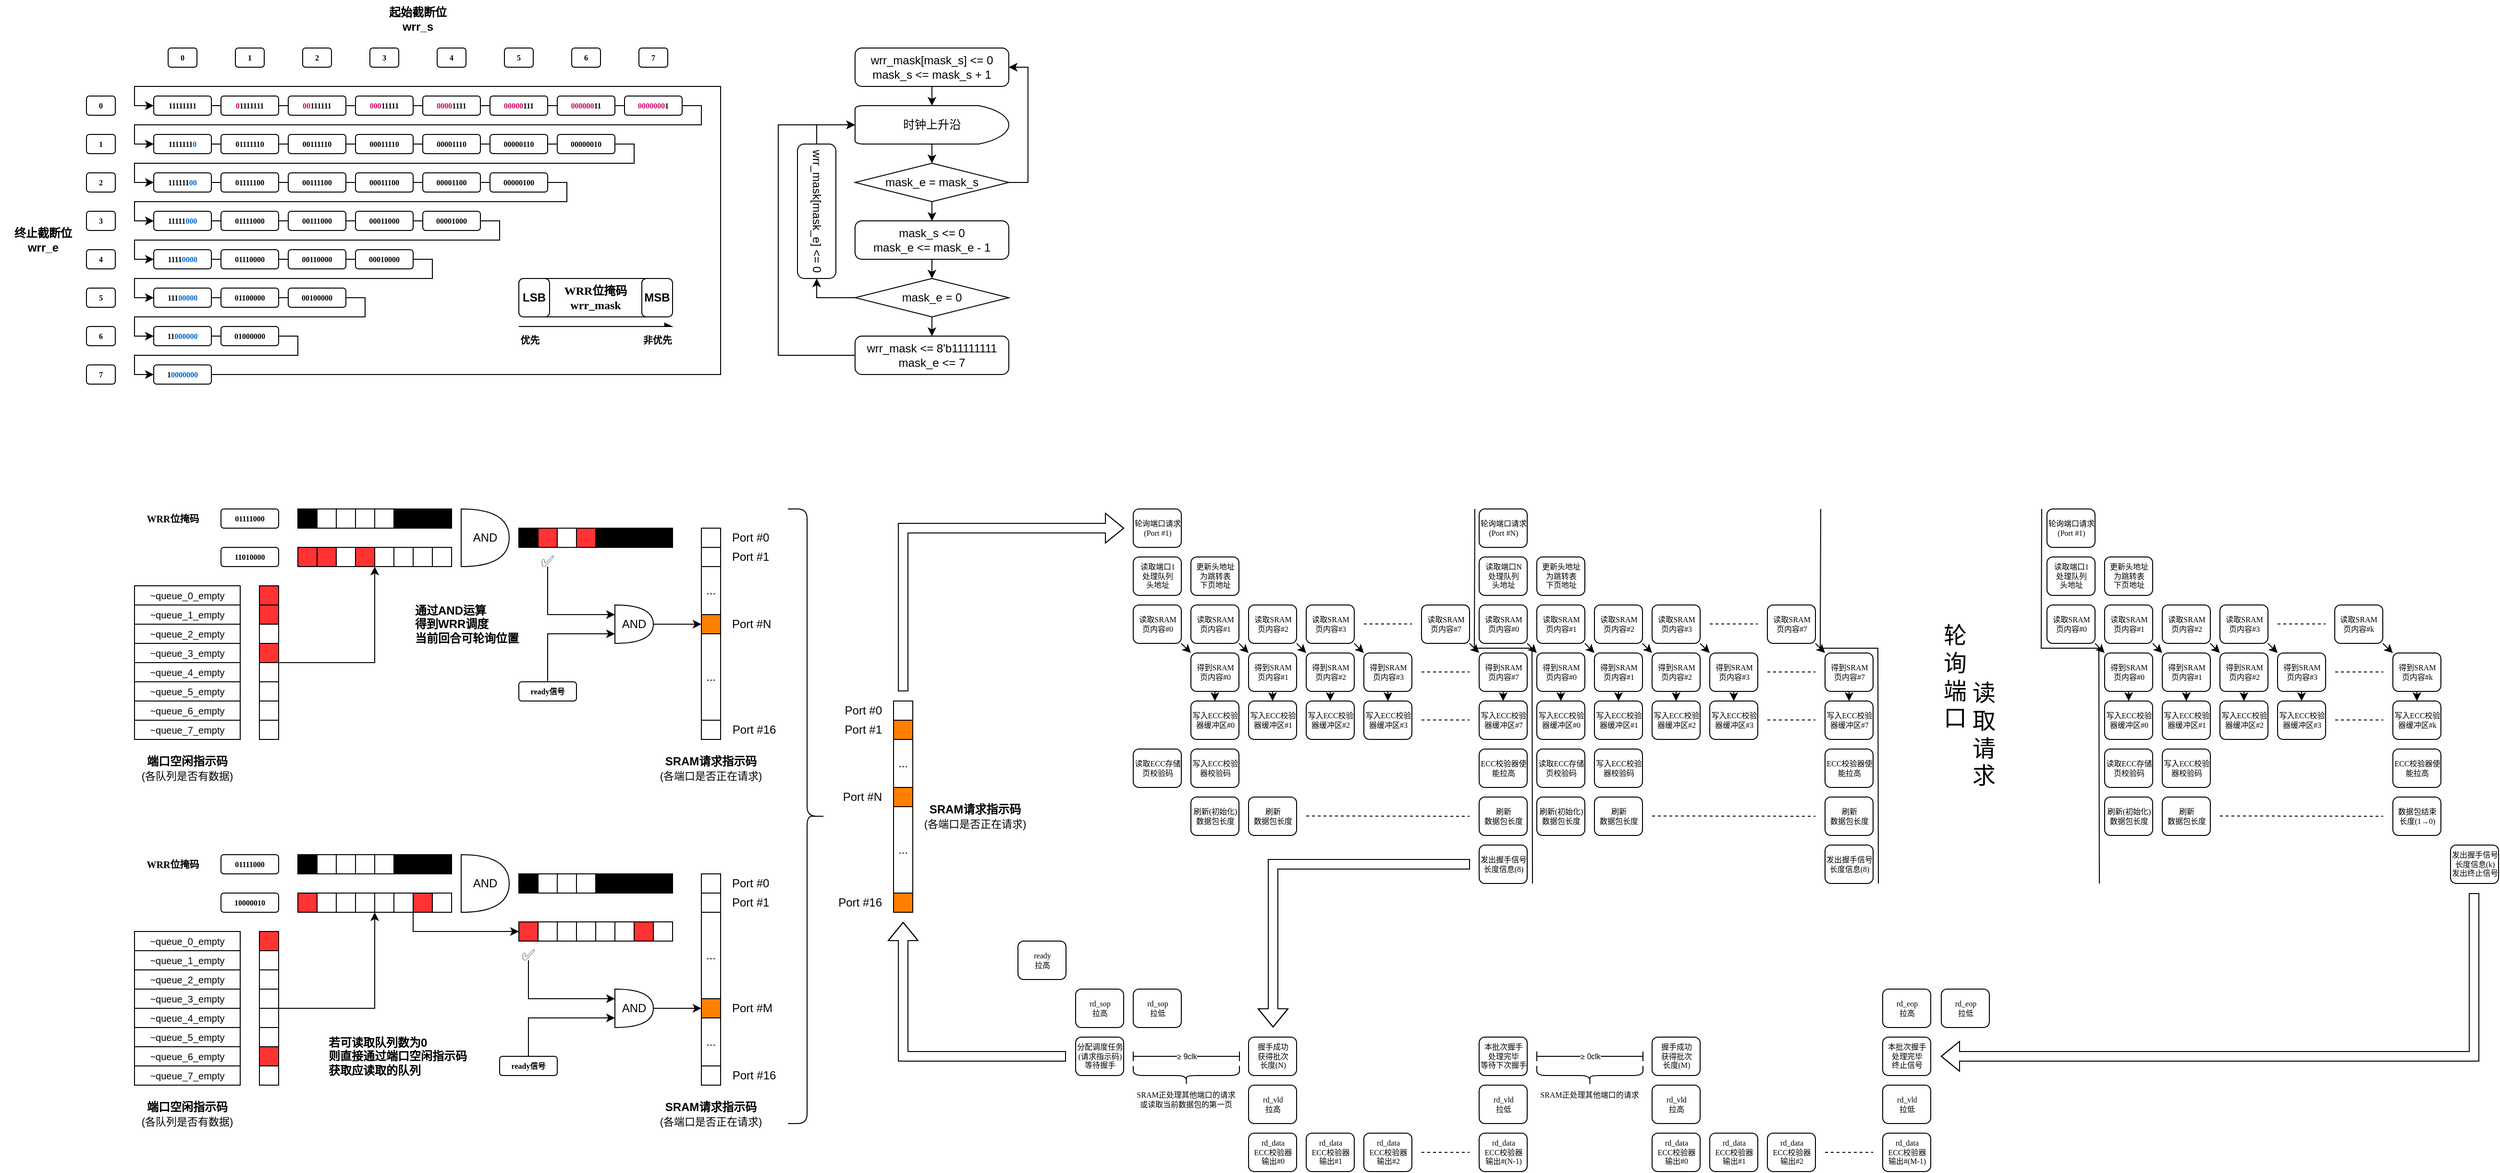<mxfile version="24.2.5" type="device">
  <diagram name="Page-1" id="74e2e168-ea6b-b213-b513-2b3c1d86103e">
    <mxGraphModel dx="797" dy="392" grid="1" gridSize="10" guides="1" tooltips="1" connect="1" arrows="1" fold="1" page="1" pageScale="1" pageWidth="4681" pageHeight="3300" background="none" math="0" shadow="0">
      <root>
        <mxCell id="0" />
        <mxCell id="1" parent="0" />
        <mxCell id="uO17ehAxNxv0Zf3d8ahg-2" value="" style="edgeStyle=orthogonalEdgeStyle;rounded=0;orthogonalLoop=1;jettySize=auto;html=1;exitX=0.75;exitY=1;exitDx=0;exitDy=0;entryX=0;entryY=0.25;entryDx=0;entryDy=0;fontFamily=Helvetica;fontSize=12;fontColor=default;entryPerimeter=0;" parent="1" source="uO17ehAxNxv0Zf3d8ahg-129" target="uO17ehAxNxv0Zf3d8ahg-272" edge="1">
          <mxGeometry relative="1" as="geometry" />
        </mxCell>
        <mxCell id="uO17ehAxNxv0Zf3d8ahg-3" value="" style="endArrow=none;html=1;rounded=0;entryX=0;entryY=0.5;entryDx=0;entryDy=0;exitX=1;exitY=0.5;exitDx=0;exitDy=0;fontStyle=1" parent="1" source="uO17ehAxNxv0Zf3d8ahg-45" target="uO17ehAxNxv0Zf3d8ahg-44" edge="1">
          <mxGeometry width="50" height="50" relative="1" as="geometry">
            <mxPoint x="60" y="330" as="sourcePoint" />
            <mxPoint x="380" y="380" as="targetPoint" />
          </mxGeometry>
        </mxCell>
        <mxCell id="uO17ehAxNxv0Zf3d8ahg-4" value="" style="endArrow=none;html=1;rounded=0;entryX=0;entryY=0.5;entryDx=0;entryDy=0;exitX=1;exitY=0.5;exitDx=0;exitDy=0;fontStyle=1" parent="1" source="uO17ehAxNxv0Zf3d8ahg-43" target="uO17ehAxNxv0Zf3d8ahg-42" edge="1">
          <mxGeometry width="50" height="50" relative="1" as="geometry">
            <mxPoint x="130" y="330" as="sourcePoint" />
            <mxPoint x="450" y="340" as="targetPoint" />
          </mxGeometry>
        </mxCell>
        <mxCell id="uO17ehAxNxv0Zf3d8ahg-5" value="" style="endArrow=none;html=1;rounded=0;exitX=1;exitY=0.5;exitDx=0;exitDy=0;entryX=0;entryY=0.5;entryDx=0;entryDy=0;fontStyle=1" parent="1" source="uO17ehAxNxv0Zf3d8ahg-40" target="uO17ehAxNxv0Zf3d8ahg-39" edge="1">
          <mxGeometry width="50" height="50" relative="1" as="geometry">
            <mxPoint x="200" y="330" as="sourcePoint" />
            <mxPoint x="520" y="300" as="targetPoint" />
          </mxGeometry>
        </mxCell>
        <mxCell id="uO17ehAxNxv0Zf3d8ahg-6" value="" style="endArrow=none;html=1;rounded=0;exitX=1;exitY=0.5;exitDx=0;exitDy=0;entryX=0;entryY=0.5;entryDx=0;entryDy=0;fontStyle=1" parent="1" source="uO17ehAxNxv0Zf3d8ahg-36" target="uO17ehAxNxv0Zf3d8ahg-35" edge="1">
          <mxGeometry width="50" height="50" relative="1" as="geometry">
            <mxPoint x="270" y="330" as="sourcePoint" />
            <mxPoint x="590" y="260" as="targetPoint" />
          </mxGeometry>
        </mxCell>
        <mxCell id="uO17ehAxNxv0Zf3d8ahg-7" value="" style="endArrow=none;html=1;rounded=0;exitX=1;exitY=0.5;exitDx=0;exitDy=0;entryX=0;entryY=0.5;entryDx=0;entryDy=0;fontStyle=1" parent="1" source="uO17ehAxNxv0Zf3d8ahg-31" target="uO17ehAxNxv0Zf3d8ahg-30" edge="1">
          <mxGeometry width="50" height="50" relative="1" as="geometry">
            <mxPoint x="340" y="330" as="sourcePoint" />
            <mxPoint x="660" y="220" as="targetPoint" />
          </mxGeometry>
        </mxCell>
        <mxCell id="uO17ehAxNxv0Zf3d8ahg-8" value="" style="endArrow=none;html=1;rounded=0;exitX=1;exitY=0.5;exitDx=0;exitDy=0;entryX=0;entryY=0.5;entryDx=0;entryDy=0;fontStyle=1" parent="1" source="uO17ehAxNxv0Zf3d8ahg-19" target="uO17ehAxNxv0Zf3d8ahg-25" edge="1">
          <mxGeometry width="50" height="50" relative="1" as="geometry">
            <mxPoint x="410" y="330" as="sourcePoint" />
            <mxPoint x="730" y="180" as="targetPoint" />
          </mxGeometry>
        </mxCell>
        <mxCell id="uO17ehAxNxv0Zf3d8ahg-9" value="" style="endArrow=none;html=1;rounded=0;exitX=1;exitY=0.5;exitDx=0;exitDy=0;entryX=0;entryY=0.5;entryDx=0;entryDy=0;fontStyle=1" parent="1" source="uO17ehAxNxv0Zf3d8ahg-11" target="uO17ehAxNxv0Zf3d8ahg-18" edge="1">
          <mxGeometry width="50" height="50" relative="1" as="geometry">
            <mxPoint x="480" y="330" as="sourcePoint" />
            <mxPoint x="800" y="140" as="targetPoint" />
          </mxGeometry>
        </mxCell>
        <mxCell id="uO17ehAxNxv0Zf3d8ahg-10" value="ready&lt;br&gt;拉高" style="rounded=1;whiteSpace=wrap;html=1;shadow=0;labelBackgroundColor=none;strokeWidth=1;fontFamily=Verdana;fontSize=8;align=center;" parent="1" vertex="1">
          <mxGeometry x="1139.5" y="1010" width="50" height="40" as="geometry" />
        </mxCell>
        <mxCell id="uO17ehAxNxv0Zf3d8ahg-11" value="11111111" style="rounded=1;whiteSpace=wrap;html=1;shadow=0;labelBackgroundColor=none;strokeWidth=1;fontFamily=Verdana;fontSize=8;align=center;fontStyle=1" parent="1" vertex="1">
          <mxGeometry x="240" y="130" width="60" height="20" as="geometry" />
        </mxCell>
        <mxCell id="uO17ehAxNxv0Zf3d8ahg-12" value="&lt;font color=&quot;#cc0066&quot;&gt;0&lt;/font&gt;1111111" style="rounded=1;whiteSpace=wrap;html=1;shadow=0;labelBackgroundColor=none;strokeWidth=1;fontFamily=Verdana;fontSize=8;align=center;fontStyle=1" parent="1" vertex="1">
          <mxGeometry x="310" y="130" width="60" height="20" as="geometry" />
        </mxCell>
        <mxCell id="uO17ehAxNxv0Zf3d8ahg-13" value="&lt;font color=&quot;#cc0066&quot;&gt;00&lt;/font&gt;111111" style="rounded=1;whiteSpace=wrap;html=1;shadow=0;labelBackgroundColor=none;strokeWidth=1;fontFamily=Verdana;fontSize=8;align=center;fontStyle=1" parent="1" vertex="1">
          <mxGeometry x="380" y="130" width="60" height="20" as="geometry" />
        </mxCell>
        <mxCell id="uO17ehAxNxv0Zf3d8ahg-14" value="&lt;font color=&quot;#cc0066&quot;&gt;000&lt;/font&gt;11111" style="rounded=1;whiteSpace=wrap;html=1;shadow=0;labelBackgroundColor=none;strokeWidth=1;fontFamily=Verdana;fontSize=8;align=center;fontStyle=1" parent="1" vertex="1">
          <mxGeometry x="450" y="130" width="60" height="20" as="geometry" />
        </mxCell>
        <mxCell id="uO17ehAxNxv0Zf3d8ahg-15" value="&lt;font color=&quot;#cc0066&quot;&gt;0000&lt;/font&gt;1111" style="rounded=1;whiteSpace=wrap;html=1;shadow=0;labelBackgroundColor=none;strokeWidth=1;fontFamily=Verdana;fontSize=8;align=center;fontStyle=1" parent="1" vertex="1">
          <mxGeometry x="520" y="130" width="60" height="20" as="geometry" />
        </mxCell>
        <mxCell id="uO17ehAxNxv0Zf3d8ahg-16" value="&lt;font color=&quot;#cc0066&quot;&gt;00000&lt;/font&gt;111" style="rounded=1;whiteSpace=wrap;html=1;shadow=0;labelBackgroundColor=none;strokeWidth=1;fontFamily=Verdana;fontSize=8;align=center;fontStyle=1" parent="1" vertex="1">
          <mxGeometry x="590" y="130" width="60" height="20" as="geometry" />
        </mxCell>
        <mxCell id="uO17ehAxNxv0Zf3d8ahg-17" value="&lt;font color=&quot;#cc0066&quot;&gt;000000&lt;/font&gt;11" style="rounded=1;whiteSpace=wrap;html=1;shadow=0;labelBackgroundColor=none;strokeWidth=1;fontFamily=Verdana;fontSize=8;align=center;fontStyle=1" parent="1" vertex="1">
          <mxGeometry x="660" y="130" width="60" height="20" as="geometry" />
        </mxCell>
        <mxCell id="uO17ehAxNxv0Zf3d8ahg-18" value="&lt;font color=&quot;#cc0066&quot;&gt;0000000&lt;/font&gt;1" style="rounded=1;whiteSpace=wrap;html=1;shadow=0;labelBackgroundColor=none;strokeWidth=1;fontFamily=Verdana;fontSize=8;align=center;fontStyle=1" parent="1" vertex="1">
          <mxGeometry x="730" y="130" width="60" height="20" as="geometry" />
        </mxCell>
        <mxCell id="uO17ehAxNxv0Zf3d8ahg-19" value="1111111&lt;font color=&quot;#0066cc&quot;&gt;0&lt;/font&gt;" style="rounded=1;whiteSpace=wrap;html=1;shadow=0;labelBackgroundColor=none;strokeWidth=1;fontFamily=Verdana;fontSize=8;align=center;fontStyle=1" parent="1" vertex="1">
          <mxGeometry x="240" y="170" width="60" height="20" as="geometry" />
        </mxCell>
        <mxCell id="uO17ehAxNxv0Zf3d8ahg-20" value="01111110" style="rounded=1;whiteSpace=wrap;html=1;shadow=0;labelBackgroundColor=none;strokeWidth=1;fontFamily=Verdana;fontSize=8;align=center;fontStyle=1" parent="1" vertex="1">
          <mxGeometry x="310" y="170" width="60" height="20" as="geometry" />
        </mxCell>
        <mxCell id="uO17ehAxNxv0Zf3d8ahg-21" value="00111110" style="rounded=1;whiteSpace=wrap;html=1;shadow=0;labelBackgroundColor=none;strokeWidth=1;fontFamily=Verdana;fontSize=8;align=center;fontStyle=1" parent="1" vertex="1">
          <mxGeometry x="380" y="170" width="60" height="20" as="geometry" />
        </mxCell>
        <mxCell id="uO17ehAxNxv0Zf3d8ahg-22" value="00011110" style="rounded=1;whiteSpace=wrap;html=1;shadow=0;labelBackgroundColor=none;strokeWidth=1;fontFamily=Verdana;fontSize=8;align=center;fontStyle=1" parent="1" vertex="1">
          <mxGeometry x="450" y="170" width="60" height="20" as="geometry" />
        </mxCell>
        <mxCell id="uO17ehAxNxv0Zf3d8ahg-23" value="00001110" style="rounded=1;whiteSpace=wrap;html=1;shadow=0;labelBackgroundColor=none;strokeWidth=1;fontFamily=Verdana;fontSize=8;align=center;fontStyle=1" parent="1" vertex="1">
          <mxGeometry x="520" y="170" width="60" height="20" as="geometry" />
        </mxCell>
        <mxCell id="uO17ehAxNxv0Zf3d8ahg-24" value="00000110" style="rounded=1;whiteSpace=wrap;html=1;shadow=0;labelBackgroundColor=none;strokeWidth=1;fontFamily=Verdana;fontSize=8;align=center;fontStyle=1" parent="1" vertex="1">
          <mxGeometry x="590" y="170" width="60" height="20" as="geometry" />
        </mxCell>
        <mxCell id="uO17ehAxNxv0Zf3d8ahg-25" value="00000010" style="rounded=1;whiteSpace=wrap;html=1;shadow=0;labelBackgroundColor=none;strokeWidth=1;fontFamily=Verdana;fontSize=8;align=center;fontStyle=1" parent="1" vertex="1">
          <mxGeometry x="660" y="170" width="60" height="20" as="geometry" />
        </mxCell>
        <mxCell id="uO17ehAxNxv0Zf3d8ahg-26" value="01111100" style="rounded=1;whiteSpace=wrap;html=1;shadow=0;labelBackgroundColor=none;strokeWidth=1;fontFamily=Verdana;fontSize=8;align=center;fontStyle=1" parent="1" vertex="1">
          <mxGeometry x="310" y="210" width="60" height="20" as="geometry" />
        </mxCell>
        <mxCell id="uO17ehAxNxv0Zf3d8ahg-27" value="00111100" style="rounded=1;whiteSpace=wrap;html=1;shadow=0;labelBackgroundColor=none;strokeWidth=1;fontFamily=Verdana;fontSize=8;align=center;fontStyle=1" parent="1" vertex="1">
          <mxGeometry x="380" y="210" width="60" height="20" as="geometry" />
        </mxCell>
        <mxCell id="uO17ehAxNxv0Zf3d8ahg-28" value="00011100" style="rounded=1;whiteSpace=wrap;html=1;shadow=0;labelBackgroundColor=none;strokeWidth=1;fontFamily=Verdana;fontSize=8;align=center;fontStyle=1" parent="1" vertex="1">
          <mxGeometry x="450" y="210" width="60" height="20" as="geometry" />
        </mxCell>
        <mxCell id="uO17ehAxNxv0Zf3d8ahg-29" value="00001100" style="rounded=1;whiteSpace=wrap;html=1;shadow=0;labelBackgroundColor=none;strokeWidth=1;fontFamily=Verdana;fontSize=8;align=center;fontStyle=1" parent="1" vertex="1">
          <mxGeometry x="520" y="210" width="60" height="20" as="geometry" />
        </mxCell>
        <mxCell id="uO17ehAxNxv0Zf3d8ahg-30" value="00000100" style="rounded=1;whiteSpace=wrap;html=1;shadow=0;labelBackgroundColor=none;strokeWidth=1;fontFamily=Verdana;fontSize=8;align=center;fontStyle=1" parent="1" vertex="1">
          <mxGeometry x="590" y="210" width="60" height="20" as="geometry" />
        </mxCell>
        <mxCell id="uO17ehAxNxv0Zf3d8ahg-31" value="111111&lt;font color=&quot;#0066cc&quot;&gt;00&lt;/font&gt;" style="rounded=1;whiteSpace=wrap;html=1;shadow=0;labelBackgroundColor=none;strokeWidth=1;fontFamily=Verdana;fontSize=8;align=center;fontStyle=1" parent="1" vertex="1">
          <mxGeometry x="240" y="210" width="60" height="20" as="geometry" />
        </mxCell>
        <mxCell id="uO17ehAxNxv0Zf3d8ahg-32" value="01111000" style="rounded=1;whiteSpace=wrap;html=1;shadow=0;labelBackgroundColor=none;strokeWidth=1;fontFamily=Verdana;fontSize=8;align=center;fontStyle=1" parent="1" vertex="1">
          <mxGeometry x="310" y="250" width="60" height="20" as="geometry" />
        </mxCell>
        <mxCell id="uO17ehAxNxv0Zf3d8ahg-33" value="00111000" style="rounded=1;whiteSpace=wrap;html=1;shadow=0;labelBackgroundColor=none;strokeWidth=1;fontFamily=Verdana;fontSize=8;align=center;fontStyle=1" parent="1" vertex="1">
          <mxGeometry x="380" y="250" width="60" height="20" as="geometry" />
        </mxCell>
        <mxCell id="uO17ehAxNxv0Zf3d8ahg-34" value="00011000" style="rounded=1;whiteSpace=wrap;html=1;shadow=0;labelBackgroundColor=none;strokeWidth=1;fontFamily=Verdana;fontSize=8;align=center;fontStyle=1" parent="1" vertex="1">
          <mxGeometry x="450" y="250" width="60" height="20" as="geometry" />
        </mxCell>
        <mxCell id="uO17ehAxNxv0Zf3d8ahg-35" value="00001000" style="rounded=1;whiteSpace=wrap;html=1;shadow=0;labelBackgroundColor=none;strokeWidth=1;fontFamily=Verdana;fontSize=8;align=center;fontStyle=1" parent="1" vertex="1">
          <mxGeometry x="520" y="250" width="60" height="20" as="geometry" />
        </mxCell>
        <mxCell id="uO17ehAxNxv0Zf3d8ahg-36" value="11111&lt;font color=&quot;#0066cc&quot;&gt;000&lt;/font&gt;" style="rounded=1;whiteSpace=wrap;html=1;shadow=0;labelBackgroundColor=none;strokeWidth=1;fontFamily=Verdana;fontSize=8;align=center;fontStyle=1" parent="1" vertex="1">
          <mxGeometry x="240" y="250" width="60" height="20" as="geometry" />
        </mxCell>
        <mxCell id="uO17ehAxNxv0Zf3d8ahg-37" value="01110000" style="rounded=1;whiteSpace=wrap;html=1;shadow=0;labelBackgroundColor=none;strokeWidth=1;fontFamily=Verdana;fontSize=8;align=center;fontStyle=1" parent="1" vertex="1">
          <mxGeometry x="310" y="290" width="60" height="20" as="geometry" />
        </mxCell>
        <mxCell id="uO17ehAxNxv0Zf3d8ahg-38" value="00110000" style="rounded=1;whiteSpace=wrap;html=1;shadow=0;labelBackgroundColor=none;strokeWidth=1;fontFamily=Verdana;fontSize=8;align=center;fontStyle=1" parent="1" vertex="1">
          <mxGeometry x="380" y="290" width="60" height="20" as="geometry" />
        </mxCell>
        <mxCell id="uO17ehAxNxv0Zf3d8ahg-39" value="00010000" style="rounded=1;whiteSpace=wrap;html=1;shadow=0;labelBackgroundColor=none;strokeWidth=1;fontFamily=Verdana;fontSize=8;align=center;fontStyle=1" parent="1" vertex="1">
          <mxGeometry x="450" y="290" width="60" height="20" as="geometry" />
        </mxCell>
        <mxCell id="uO17ehAxNxv0Zf3d8ahg-40" value="1111&lt;font color=&quot;#0066cc&quot;&gt;0000&lt;/font&gt;" style="rounded=1;whiteSpace=wrap;html=1;shadow=0;labelBackgroundColor=none;strokeWidth=1;fontFamily=Verdana;fontSize=8;align=center;fontStyle=1" parent="1" vertex="1">
          <mxGeometry x="240" y="290" width="60" height="20" as="geometry" />
        </mxCell>
        <mxCell id="uO17ehAxNxv0Zf3d8ahg-41" value="01100000" style="rounded=1;whiteSpace=wrap;html=1;shadow=0;labelBackgroundColor=none;strokeWidth=1;fontFamily=Verdana;fontSize=8;align=center;fontStyle=1" parent="1" vertex="1">
          <mxGeometry x="310" y="330" width="60" height="20" as="geometry" />
        </mxCell>
        <mxCell id="uO17ehAxNxv0Zf3d8ahg-42" value="00100000" style="rounded=1;whiteSpace=wrap;html=1;shadow=0;labelBackgroundColor=none;strokeWidth=1;fontFamily=Verdana;fontSize=8;align=center;fontStyle=1" parent="1" vertex="1">
          <mxGeometry x="380" y="330" width="60" height="20" as="geometry" />
        </mxCell>
        <mxCell id="uO17ehAxNxv0Zf3d8ahg-43" value="111&lt;font color=&quot;#0066cc&quot;&gt;00000&lt;/font&gt;" style="rounded=1;whiteSpace=wrap;html=1;shadow=0;labelBackgroundColor=none;strokeWidth=1;fontFamily=Verdana;fontSize=8;align=center;fontStyle=1" parent="1" vertex="1">
          <mxGeometry x="240" y="330" width="60" height="20" as="geometry" />
        </mxCell>
        <mxCell id="uO17ehAxNxv0Zf3d8ahg-44" value="01000000" style="rounded=1;whiteSpace=wrap;html=1;shadow=0;labelBackgroundColor=none;strokeWidth=1;fontFamily=Verdana;fontSize=8;align=center;fontStyle=1" parent="1" vertex="1">
          <mxGeometry x="310" y="370" width="60" height="20" as="geometry" />
        </mxCell>
        <mxCell id="uO17ehAxNxv0Zf3d8ahg-45" value="11&lt;font color=&quot;#0066cc&quot;&gt;000000&lt;/font&gt;" style="rounded=1;whiteSpace=wrap;html=1;shadow=0;labelBackgroundColor=none;strokeWidth=1;fontFamily=Verdana;fontSize=8;align=center;fontStyle=1" parent="1" vertex="1">
          <mxGeometry x="240" y="370" width="60" height="20" as="geometry" />
        </mxCell>
        <mxCell id="uO17ehAxNxv0Zf3d8ahg-46" style="edgeStyle=orthogonalEdgeStyle;rounded=0;orthogonalLoop=1;jettySize=auto;html=1;exitX=1;exitY=0.5;exitDx=0;exitDy=0;entryX=0;entryY=0.5;entryDx=0;entryDy=0;" parent="1" source="uO17ehAxNxv0Zf3d8ahg-87" target="uO17ehAxNxv0Zf3d8ahg-11" edge="1">
          <mxGeometry relative="1" as="geometry">
            <Array as="points">
              <mxPoint x="830" y="420" />
              <mxPoint x="830" y="120" />
              <mxPoint x="220" y="120" />
              <mxPoint x="220" y="140" />
            </Array>
          </mxGeometry>
        </mxCell>
        <mxCell id="uO17ehAxNxv0Zf3d8ahg-47" value="" style="endArrow=classic;html=1;rounded=0;exitX=1;exitY=0.5;exitDx=0;exitDy=0;entryX=0;entryY=0.5;entryDx=0;entryDy=0;fontStyle=1" parent="1" source="uO17ehAxNxv0Zf3d8ahg-18" target="uO17ehAxNxv0Zf3d8ahg-19" edge="1">
          <mxGeometry width="50" height="50" relative="1" as="geometry">
            <mxPoint x="860" y="140" as="sourcePoint" />
            <mxPoint x="530" y="230" as="targetPoint" />
            <Array as="points">
              <mxPoint x="810" y="140" />
              <mxPoint x="810" y="160" />
              <mxPoint x="220" y="160" />
              <mxPoint x="220" y="180" />
            </Array>
          </mxGeometry>
        </mxCell>
        <mxCell id="uO17ehAxNxv0Zf3d8ahg-48" value="" style="endArrow=classic;html=1;rounded=0;entryX=0;entryY=0.5;entryDx=0;entryDy=0;exitX=1;exitY=0.5;exitDx=0;exitDy=0;fontStyle=1" parent="1" source="uO17ehAxNxv0Zf3d8ahg-25" target="uO17ehAxNxv0Zf3d8ahg-31" edge="1">
          <mxGeometry width="50" height="50" relative="1" as="geometry">
            <mxPoint x="860" y="180" as="sourcePoint" />
            <mxPoint x="310" y="220" as="targetPoint" />
            <Array as="points">
              <mxPoint x="740" y="180" />
              <mxPoint x="740" y="200" />
              <mxPoint x="220" y="200" />
              <mxPoint x="220" y="220" />
            </Array>
          </mxGeometry>
        </mxCell>
        <mxCell id="uO17ehAxNxv0Zf3d8ahg-49" value="" style="endArrow=classic;html=1;rounded=0;exitX=1;exitY=0.5;exitDx=0;exitDy=0;entryX=0;entryY=0.5;entryDx=0;entryDy=0;fontStyle=1" parent="1" source="uO17ehAxNxv0Zf3d8ahg-30" target="uO17ehAxNxv0Zf3d8ahg-36" edge="1">
          <mxGeometry width="50" height="50" relative="1" as="geometry">
            <mxPoint x="860" y="220" as="sourcePoint" />
            <mxPoint x="530" y="230" as="targetPoint" />
            <Array as="points">
              <mxPoint x="670" y="220" />
              <mxPoint x="670" y="240" />
              <mxPoint x="220" y="240" />
              <mxPoint x="220" y="260" />
            </Array>
          </mxGeometry>
        </mxCell>
        <mxCell id="uO17ehAxNxv0Zf3d8ahg-50" value="" style="endArrow=classic;html=1;rounded=0;entryX=0;entryY=0.5;entryDx=0;entryDy=0;exitX=1;exitY=0.5;exitDx=0;exitDy=0;fontStyle=1" parent="1" source="uO17ehAxNxv0Zf3d8ahg-44" target="uO17ehAxNxv0Zf3d8ahg-87" edge="1">
          <mxGeometry width="50" height="50" relative="1" as="geometry">
            <mxPoint x="860" y="380" as="sourcePoint" />
            <mxPoint x="530" y="230" as="targetPoint" />
            <Array as="points">
              <mxPoint x="390" y="380" />
              <mxPoint x="390" y="400" />
              <mxPoint x="220" y="400" />
              <mxPoint x="220" y="420" />
            </Array>
          </mxGeometry>
        </mxCell>
        <mxCell id="uO17ehAxNxv0Zf3d8ahg-51" value="" style="endArrow=classic;html=1;rounded=0;entryX=0;entryY=0.5;entryDx=0;entryDy=0;exitX=1;exitY=0.5;exitDx=0;exitDy=0;fontStyle=1" parent="1" source="uO17ehAxNxv0Zf3d8ahg-42" target="uO17ehAxNxv0Zf3d8ahg-45" edge="1">
          <mxGeometry width="50" height="50" relative="1" as="geometry">
            <mxPoint x="860" y="340" as="sourcePoint" />
            <mxPoint x="530" y="230" as="targetPoint" />
            <Array as="points">
              <mxPoint x="460" y="340" />
              <mxPoint x="460" y="360" />
              <mxPoint x="220" y="360" />
              <mxPoint x="220" y="380" />
            </Array>
          </mxGeometry>
        </mxCell>
        <mxCell id="uO17ehAxNxv0Zf3d8ahg-52" value="" style="endArrow=classic;html=1;rounded=0;entryX=0;entryY=0.5;entryDx=0;entryDy=0;exitX=1;exitY=0.5;exitDx=0;exitDy=0;fontStyle=1" parent="1" source="uO17ehAxNxv0Zf3d8ahg-39" target="uO17ehAxNxv0Zf3d8ahg-43" edge="1">
          <mxGeometry width="50" height="50" relative="1" as="geometry">
            <mxPoint x="860" y="300" as="sourcePoint" />
            <mxPoint x="530" y="230" as="targetPoint" />
            <Array as="points">
              <mxPoint x="530" y="300" />
              <mxPoint x="530" y="320" />
              <mxPoint x="220" y="320" />
              <mxPoint x="220" y="340" />
            </Array>
          </mxGeometry>
        </mxCell>
        <mxCell id="uO17ehAxNxv0Zf3d8ahg-53" value="" style="endArrow=classic;html=1;rounded=0;entryX=0;entryY=0.5;entryDx=0;entryDy=0;exitX=1;exitY=0.5;exitDx=0;exitDy=0;fontStyle=1" parent="1" source="uO17ehAxNxv0Zf3d8ahg-35" target="uO17ehAxNxv0Zf3d8ahg-40" edge="1">
          <mxGeometry width="50" height="50" relative="1" as="geometry">
            <mxPoint x="860" y="260" as="sourcePoint" />
            <mxPoint x="530" y="230" as="targetPoint" />
            <Array as="points">
              <mxPoint x="600" y="260" />
              <mxPoint x="600" y="280" />
              <mxPoint x="220" y="280" />
              <mxPoint x="220" y="300" />
            </Array>
          </mxGeometry>
        </mxCell>
        <mxCell id="uO17ehAxNxv0Zf3d8ahg-54" value="0" style="rounded=1;whiteSpace=wrap;html=1;shadow=0;labelBackgroundColor=none;strokeWidth=1;fontFamily=Verdana;fontSize=8;align=center;fontStyle=1" parent="1" vertex="1">
          <mxGeometry x="170" y="130" width="30" height="20" as="geometry" />
        </mxCell>
        <mxCell id="uO17ehAxNxv0Zf3d8ahg-55" value="1" style="rounded=1;whiteSpace=wrap;html=1;shadow=0;labelBackgroundColor=none;strokeWidth=1;fontFamily=Verdana;fontSize=8;align=center;fontStyle=1" parent="1" vertex="1">
          <mxGeometry x="170" y="170" width="30" height="20" as="geometry" />
        </mxCell>
        <mxCell id="uO17ehAxNxv0Zf3d8ahg-56" value="2" style="rounded=1;whiteSpace=wrap;html=1;shadow=0;labelBackgroundColor=none;strokeWidth=1;fontFamily=Verdana;fontSize=8;align=center;fontStyle=1" parent="1" vertex="1">
          <mxGeometry x="170" y="210" width="30" height="20" as="geometry" />
        </mxCell>
        <mxCell id="uO17ehAxNxv0Zf3d8ahg-57" value="3" style="rounded=1;whiteSpace=wrap;html=1;shadow=0;labelBackgroundColor=none;strokeWidth=1;fontFamily=Verdana;fontSize=8;align=center;fontStyle=1" parent="1" vertex="1">
          <mxGeometry x="170" y="250" width="30" height="20" as="geometry" />
        </mxCell>
        <mxCell id="uO17ehAxNxv0Zf3d8ahg-58" value="4" style="rounded=1;whiteSpace=wrap;html=1;shadow=0;labelBackgroundColor=none;strokeWidth=1;fontFamily=Verdana;fontSize=8;align=center;fontStyle=1" parent="1" vertex="1">
          <mxGeometry x="170" y="290" width="30" height="20" as="geometry" />
        </mxCell>
        <mxCell id="uO17ehAxNxv0Zf3d8ahg-59" value="5" style="rounded=1;whiteSpace=wrap;html=1;shadow=0;labelBackgroundColor=none;strokeWidth=1;fontFamily=Verdana;fontSize=8;align=center;fontStyle=1" parent="1" vertex="1">
          <mxGeometry x="170" y="330" width="30" height="20" as="geometry" />
        </mxCell>
        <mxCell id="uO17ehAxNxv0Zf3d8ahg-60" value="6" style="rounded=1;whiteSpace=wrap;html=1;shadow=0;labelBackgroundColor=none;strokeWidth=1;fontFamily=Verdana;fontSize=8;align=center;fontStyle=1" parent="1" vertex="1">
          <mxGeometry x="170" y="370" width="30" height="20" as="geometry" />
        </mxCell>
        <mxCell id="uO17ehAxNxv0Zf3d8ahg-61" value="7" style="rounded=1;whiteSpace=wrap;html=1;shadow=0;labelBackgroundColor=none;strokeWidth=1;fontFamily=Verdana;fontSize=8;align=center;fontStyle=1" parent="1" vertex="1">
          <mxGeometry x="170" y="410" width="30" height="20" as="geometry" />
        </mxCell>
        <mxCell id="uO17ehAxNxv0Zf3d8ahg-62" value="" style="endArrow=none;dashed=1;html=1;rounded=0;exitX=1;exitY=0.5;exitDx=0;exitDy=0;fontStyle=1" parent="1" source="uO17ehAxNxv0Zf3d8ahg-87" edge="1">
          <mxGeometry width="50" height="50" relative="1" as="geometry">
            <mxPoint x="210" y="419.77" as="sourcePoint" />
            <mxPoint x="710" y="420" as="targetPoint" />
          </mxGeometry>
        </mxCell>
        <mxCell id="uO17ehAxNxv0Zf3d8ahg-63" style="edgeStyle=orthogonalEdgeStyle;rounded=0;orthogonalLoop=1;jettySize=auto;html=1;exitX=1;exitY=0.5;exitDx=0;exitDy=0;exitPerimeter=0;entryX=1;entryY=0.5;entryDx=0;entryDy=0;fontFamily=Helvetica;fontSize=12;fontColor=default;" parent="1" source="uO17ehAxNxv0Zf3d8ahg-65" target="uO17ehAxNxv0Zf3d8ahg-67" edge="1">
          <mxGeometry relative="1" as="geometry" />
        </mxCell>
        <mxCell id="uO17ehAxNxv0Zf3d8ahg-64" style="edgeStyle=orthogonalEdgeStyle;rounded=0;orthogonalLoop=1;jettySize=auto;html=1;exitX=0.5;exitY=1;exitDx=0;exitDy=0;exitPerimeter=0;entryX=0.5;entryY=0;entryDx=0;entryDy=0;fontFamily=Helvetica;fontSize=12;fontColor=default;" parent="1" source="uO17ehAxNxv0Zf3d8ahg-65" target="uO17ehAxNxv0Zf3d8ahg-70" edge="1">
          <mxGeometry relative="1" as="geometry" />
        </mxCell>
        <mxCell id="uO17ehAxNxv0Zf3d8ahg-65" value="mask_e = mask_s" style="strokeWidth=1;html=1;shape=mxgraph.flowchart.decision;whiteSpace=wrap;" parent="1" vertex="1">
          <mxGeometry x="969.94" y="200" width="160" height="40" as="geometry" />
        </mxCell>
        <mxCell id="uO17ehAxNxv0Zf3d8ahg-66" value="时钟上升沿" style="strokeWidth=1;html=1;shape=mxgraph.flowchart.delay;whiteSpace=wrap;strokeColor=default;align=center;verticalAlign=middle;fontFamily=Helvetica;fontSize=12;fontColor=default;fillColor=default;" parent="1" vertex="1">
          <mxGeometry x="969.94" y="140" width="160" height="40" as="geometry" />
        </mxCell>
        <mxCell id="uO17ehAxNxv0Zf3d8ahg-67" value="wrr_mask[mask_s] &amp;lt;= 0&lt;br&gt;mask_s &amp;lt;= mask_s + 1" style="rounded=1;whiteSpace=wrap;html=1;absoluteArcSize=1;arcSize=14;strokeWidth=1;strokeColor=default;align=center;verticalAlign=middle;fontFamily=Helvetica;fontSize=12;fontColor=default;fillColor=default;" parent="1" vertex="1">
          <mxGeometry x="969.94" y="80" width="160" height="40" as="geometry" />
        </mxCell>
        <mxCell id="uO17ehAxNxv0Zf3d8ahg-68" value="" style="edgeStyle=orthogonalEdgeStyle;rounded=0;orthogonalLoop=1;jettySize=auto;html=1;fontFamily=Helvetica;fontSize=12;fontColor=default;exitX=0.5;exitY=1;exitDx=0;exitDy=0;" parent="1" source="uO17ehAxNxv0Zf3d8ahg-67" edge="1">
          <mxGeometry relative="1" as="geometry">
            <mxPoint x="1049.94" y="120" as="sourcePoint" />
            <mxPoint x="1049.94" y="140" as="targetPoint" />
          </mxGeometry>
        </mxCell>
        <mxCell id="uO17ehAxNxv0Zf3d8ahg-69" style="edgeStyle=orthogonalEdgeStyle;rounded=0;orthogonalLoop=1;jettySize=auto;html=1;exitX=0.5;exitY=1;exitDx=0;exitDy=0;exitPerimeter=0;entryX=0.5;entryY=0;entryDx=0;entryDy=0;entryPerimeter=0;fontFamily=Helvetica;fontSize=12;fontColor=default;" parent="1" source="uO17ehAxNxv0Zf3d8ahg-66" target="uO17ehAxNxv0Zf3d8ahg-65" edge="1">
          <mxGeometry relative="1" as="geometry" />
        </mxCell>
        <mxCell id="uO17ehAxNxv0Zf3d8ahg-70" value="mask_s &amp;lt;= 0&lt;br&gt;mask_e &amp;lt;= mask_e - 1" style="rounded=1;whiteSpace=wrap;html=1;absoluteArcSize=1;arcSize=14;strokeWidth=1;strokeColor=default;align=center;verticalAlign=middle;fontFamily=Helvetica;fontSize=12;fontColor=default;fillColor=default;" parent="1" vertex="1">
          <mxGeometry x="969.94" y="260" width="160" height="40" as="geometry" />
        </mxCell>
        <mxCell id="uO17ehAxNxv0Zf3d8ahg-71" style="edgeStyle=orthogonalEdgeStyle;rounded=0;orthogonalLoop=1;jettySize=auto;html=1;exitX=0.5;exitY=1;exitDx=0;exitDy=0;exitPerimeter=0;entryX=0.5;entryY=0;entryDx=0;entryDy=0;fontFamily=Helvetica;fontSize=12;fontColor=default;" parent="1" source="uO17ehAxNxv0Zf3d8ahg-73" target="uO17ehAxNxv0Zf3d8ahg-74" edge="1">
          <mxGeometry relative="1" as="geometry" />
        </mxCell>
        <mxCell id="uO17ehAxNxv0Zf3d8ahg-72" style="edgeStyle=orthogonalEdgeStyle;rounded=0;orthogonalLoop=1;jettySize=auto;html=1;exitX=0;exitY=0.5;exitDx=0;exitDy=0;exitPerimeter=0;entryX=1;entryY=0.5;entryDx=0;entryDy=0;fontFamily=Helvetica;fontSize=12;fontColor=default;" parent="1" source="uO17ehAxNxv0Zf3d8ahg-73" target="uO17ehAxNxv0Zf3d8ahg-79" edge="1">
          <mxGeometry relative="1" as="geometry" />
        </mxCell>
        <mxCell id="uO17ehAxNxv0Zf3d8ahg-73" value="mask_e = 0" style="strokeWidth=1;html=1;shape=mxgraph.flowchart.decision;whiteSpace=wrap;" parent="1" vertex="1">
          <mxGeometry x="969.94" y="320" width="160" height="40" as="geometry" />
        </mxCell>
        <mxCell id="uO17ehAxNxv0Zf3d8ahg-74" value="wrr_mask &amp;lt;= 8&#39;b11111111&lt;br&gt;mask_e &amp;lt;= 7" style="rounded=1;whiteSpace=wrap;html=1;absoluteArcSize=1;arcSize=14;strokeWidth=1;strokeColor=default;align=center;verticalAlign=middle;fontFamily=Helvetica;fontSize=12;fontColor=default;fillColor=default;" parent="1" vertex="1">
          <mxGeometry x="969.94" y="380" width="160" height="40" as="geometry" />
        </mxCell>
        <mxCell id="uO17ehAxNxv0Zf3d8ahg-75" style="edgeStyle=orthogonalEdgeStyle;rounded=0;orthogonalLoop=1;jettySize=auto;html=1;exitX=0.5;exitY=1;exitDx=0;exitDy=0;entryX=0.5;entryY=0;entryDx=0;entryDy=0;entryPerimeter=0;fontFamily=Helvetica;fontSize=12;fontColor=default;" parent="1" source="uO17ehAxNxv0Zf3d8ahg-70" target="uO17ehAxNxv0Zf3d8ahg-73" edge="1">
          <mxGeometry relative="1" as="geometry">
            <mxPoint x="1049.94" y="360" as="sourcePoint" />
          </mxGeometry>
        </mxCell>
        <mxCell id="uO17ehAxNxv0Zf3d8ahg-76" value="起始截断位&lt;br&gt;wrr_s" style="rounded=1;whiteSpace=wrap;html=1;strokeColor=none;strokeWidth=1;align=center;verticalAlign=middle;fontFamily=Helvetica;fontSize=12;fontColor=default;fillColor=none;fontStyle=1;rotation=0;" parent="1" vertex="1">
          <mxGeometry x="470" y="30" width="90" height="40" as="geometry" />
        </mxCell>
        <mxCell id="uO17ehAxNxv0Zf3d8ahg-77" value="终止截断位&lt;br&gt;wrr_e" style="rounded=1;whiteSpace=wrap;html=1;strokeColor=none;strokeWidth=1;align=center;verticalAlign=middle;fontFamily=Helvetica;fontSize=12;fontColor=default;fillColor=none;fontStyle=1" parent="1" vertex="1">
          <mxGeometry x="80" y="260" width="90" height="40" as="geometry" />
        </mxCell>
        <mxCell id="uO17ehAxNxv0Zf3d8ahg-78" style="edgeStyle=orthogonalEdgeStyle;rounded=0;orthogonalLoop=1;jettySize=auto;html=1;exitX=0;exitY=0.5;exitDx=0;exitDy=0;entryX=0;entryY=0.5;entryDx=0;entryDy=0;fontFamily=Helvetica;fontSize=12;fontColor=default;entryPerimeter=0;" parent="1" source="uO17ehAxNxv0Zf3d8ahg-74" target="uO17ehAxNxv0Zf3d8ahg-66" edge="1">
          <mxGeometry relative="1" as="geometry">
            <mxPoint x="979.97" y="350" as="sourcePoint" />
            <mxPoint x="979.97" y="170" as="targetPoint" />
            <Array as="points">
              <mxPoint x="890" y="400" />
              <mxPoint x="890" y="160" />
            </Array>
          </mxGeometry>
        </mxCell>
        <mxCell id="uO17ehAxNxv0Zf3d8ahg-79" value="wrr_mask[mask_e] &amp;lt;= 0" style="rounded=1;whiteSpace=wrap;html=1;absoluteArcSize=1;arcSize=14;strokeWidth=1;strokeColor=default;align=center;verticalAlign=middle;fontFamily=Helvetica;fontSize=12;fontColor=default;fillColor=default;rotation=90;" parent="1" vertex="1">
          <mxGeometry x="860" y="230" width="140" height="40" as="geometry" />
        </mxCell>
        <mxCell id="uO17ehAxNxv0Zf3d8ahg-80" style="edgeStyle=orthogonalEdgeStyle;rounded=0;orthogonalLoop=1;jettySize=auto;html=1;exitX=0;exitY=0.5;exitDx=0;exitDy=0;entryX=0;entryY=0.5;entryDx=0;entryDy=0;entryPerimeter=0;fontFamily=Helvetica;fontSize=12;fontColor=default;" parent="1" source="uO17ehAxNxv0Zf3d8ahg-79" target="uO17ehAxNxv0Zf3d8ahg-66" edge="1">
          <mxGeometry relative="1" as="geometry" />
        </mxCell>
        <mxCell id="uO17ehAxNxv0Zf3d8ahg-81" value="" style="group;fontStyle=1" parent="1" vertex="1" connectable="0">
          <mxGeometry x="620" y="330" width="160" height="40" as="geometry" />
        </mxCell>
        <mxCell id="uO17ehAxNxv0Zf3d8ahg-82" value="" style="group;fontStyle=1;rounded=1;" parent="uO17ehAxNxv0Zf3d8ahg-81" vertex="1" connectable="0">
          <mxGeometry width="160" height="30" as="geometry" />
        </mxCell>
        <mxCell id="uO17ehAxNxv0Zf3d8ahg-83" value="&lt;span style=&quot;color: rgb(0, 0, 0); font-family: Verdana; font-style: normal; font-variant-ligatures: normal; font-variant-caps: normal; letter-spacing: normal; orphans: 2; text-align: center; text-indent: 0px; text-transform: none; widows: 2; word-spacing: 0px; -webkit-text-stroke-width: 0px; white-space: normal; background-color: rgb(251, 251, 251); text-decoration-thickness: initial; text-decoration-style: initial; text-decoration-color: initial; float: none; display: inline !important;&quot;&gt;&lt;font style=&quot;font-size: 12px;&quot;&gt;WRR位掩码&lt;br&gt;wrr_mask&lt;/font&gt;&lt;/span&gt;" style="shape=process;whiteSpace=wrap;html=1;backgroundOutline=1;strokeColor=default;strokeWidth=1;align=center;verticalAlign=middle;fontFamily=Helvetica;fontSize=12;fontColor=default;fillColor=default;fontStyle=1;rounded=1;" parent="uO17ehAxNxv0Zf3d8ahg-82" vertex="1">
          <mxGeometry y="-10" width="160" height="40" as="geometry" />
        </mxCell>
        <mxCell id="uO17ehAxNxv0Zf3d8ahg-84" value="LSB" style="rounded=1;whiteSpace=wrap;html=1;strokeColor=default;strokeWidth=1;align=center;verticalAlign=middle;fontFamily=Helvetica;fontSize=12;fontColor=default;fillColor=default;fontStyle=1" parent="uO17ehAxNxv0Zf3d8ahg-82" vertex="1">
          <mxGeometry y="-10" width="32" height="40" as="geometry" />
        </mxCell>
        <mxCell id="uO17ehAxNxv0Zf3d8ahg-85" value="MSB" style="rounded=1;whiteSpace=wrap;html=1;strokeColor=default;strokeWidth=1;align=center;verticalAlign=middle;fontFamily=Helvetica;fontSize=12;fontColor=default;fillColor=default;fontStyle=1" parent="uO17ehAxNxv0Zf3d8ahg-82" vertex="1">
          <mxGeometry x="128" y="-10" width="32" height="40" as="geometry" />
        </mxCell>
        <mxCell id="uO17ehAxNxv0Zf3d8ahg-86" value="&lt;font style=&quot;font-size: 10px;&quot;&gt;优先&lt;span style=&quot;white-space: pre;&quot;&gt;&#x9;&lt;/span&gt;&amp;nbsp; &amp;nbsp; &amp;nbsp; &amp;nbsp; &amp;nbsp; &amp;nbsp; &amp;nbsp; &amp;nbsp; &amp;nbsp; &amp;nbsp; &amp;nbsp; &amp;nbsp; &amp;nbsp; &amp;nbsp; &amp;nbsp; &amp;nbsp; &amp;nbsp; &amp;nbsp; &amp;nbsp; 非优先&lt;/font&gt;" style="endArrow=async;html=1;rounded=0;fontFamily=Helvetica;fontSize=12;fontColor=default;verticalAlign=top;endFill=1;fontStyle=1" parent="uO17ehAxNxv0Zf3d8ahg-81" edge="1">
          <mxGeometry width="50" height="50" relative="1" as="geometry">
            <mxPoint y="40" as="sourcePoint" />
            <mxPoint x="160" y="40" as="targetPoint" />
          </mxGeometry>
        </mxCell>
        <mxCell id="uO17ehAxNxv0Zf3d8ahg-87" value="1&lt;font color=&quot;#0066cc&quot;&gt;0000000&lt;/font&gt;" style="rounded=1;whiteSpace=wrap;html=1;shadow=0;labelBackgroundColor=none;strokeWidth=1;fontFamily=Verdana;fontSize=8;align=center;fontStyle=1" parent="1" vertex="1">
          <mxGeometry x="240" y="410" width="60" height="20" as="geometry" />
        </mxCell>
        <mxCell id="uO17ehAxNxv0Zf3d8ahg-88" value="0" style="rounded=1;whiteSpace=wrap;html=1;shadow=0;labelBackgroundColor=none;strokeWidth=1;fontFamily=Verdana;fontSize=8;align=center;fontStyle=1" parent="1" vertex="1">
          <mxGeometry x="255" y="80" width="30" height="20" as="geometry" />
        </mxCell>
        <mxCell id="uO17ehAxNxv0Zf3d8ahg-89" value="1" style="rounded=1;whiteSpace=wrap;html=1;shadow=0;labelBackgroundColor=none;strokeWidth=1;fontFamily=Verdana;fontSize=8;align=center;fontStyle=1" parent="1" vertex="1">
          <mxGeometry x="325" y="80" width="30" height="20" as="geometry" />
        </mxCell>
        <mxCell id="uO17ehAxNxv0Zf3d8ahg-90" value="2" style="rounded=1;whiteSpace=wrap;html=1;shadow=0;labelBackgroundColor=none;strokeWidth=1;fontFamily=Verdana;fontSize=8;align=center;fontStyle=1" parent="1" vertex="1">
          <mxGeometry x="395" y="80" width="30" height="20" as="geometry" />
        </mxCell>
        <mxCell id="uO17ehAxNxv0Zf3d8ahg-91" value="3" style="rounded=1;whiteSpace=wrap;html=1;shadow=0;labelBackgroundColor=none;strokeWidth=1;fontFamily=Verdana;fontSize=8;align=center;fontStyle=1" parent="1" vertex="1">
          <mxGeometry x="465" y="80" width="30" height="20" as="geometry" />
        </mxCell>
        <mxCell id="uO17ehAxNxv0Zf3d8ahg-92" value="4" style="rounded=1;whiteSpace=wrap;html=1;shadow=0;labelBackgroundColor=none;strokeWidth=1;fontFamily=Verdana;fontSize=8;align=center;fontStyle=1" parent="1" vertex="1">
          <mxGeometry x="535" y="80" width="30" height="20" as="geometry" />
        </mxCell>
        <mxCell id="uO17ehAxNxv0Zf3d8ahg-93" value="5" style="rounded=1;whiteSpace=wrap;html=1;shadow=0;labelBackgroundColor=none;strokeWidth=1;fontFamily=Verdana;fontSize=8;align=center;fontStyle=1" parent="1" vertex="1">
          <mxGeometry x="605" y="80" width="30" height="20" as="geometry" />
        </mxCell>
        <mxCell id="uO17ehAxNxv0Zf3d8ahg-94" value="6" style="rounded=1;whiteSpace=wrap;html=1;shadow=0;labelBackgroundColor=none;strokeWidth=1;fontFamily=Verdana;fontSize=8;align=center;fontStyle=1" parent="1" vertex="1">
          <mxGeometry x="675" y="80" width="30" height="20" as="geometry" />
        </mxCell>
        <mxCell id="uO17ehAxNxv0Zf3d8ahg-95" value="7" style="rounded=1;whiteSpace=wrap;html=1;shadow=0;labelBackgroundColor=none;strokeWidth=1;fontFamily=Verdana;fontSize=8;align=center;fontStyle=1" parent="1" vertex="1">
          <mxGeometry x="745" y="80" width="30" height="20" as="geometry" />
        </mxCell>
        <mxCell id="uO17ehAxNxv0Zf3d8ahg-96" value="" style="group" parent="1" vertex="1" connectable="0">
          <mxGeometry x="310" y="560" width="470" height="60" as="geometry" />
        </mxCell>
        <mxCell id="uO17ehAxNxv0Zf3d8ahg-97" value="" style="group" parent="uO17ehAxNxv0Zf3d8ahg-96" vertex="1" connectable="0">
          <mxGeometry x="80" y="40" width="160" height="20" as="geometry" />
        </mxCell>
        <mxCell id="uO17ehAxNxv0Zf3d8ahg-98" value="" style="rounded=0;whiteSpace=wrap;html=1;strokeColor=default;strokeWidth=1;align=center;verticalAlign=middle;fontFamily=Helvetica;fontSize=12;fontColor=default;fillColor=default;" parent="uO17ehAxNxv0Zf3d8ahg-97" vertex="1">
          <mxGeometry width="160" height="20" as="geometry" />
        </mxCell>
        <mxCell id="uO17ehAxNxv0Zf3d8ahg-99" value="" style="rounded=0;whiteSpace=wrap;html=1;strokeColor=default;strokeWidth=1;align=center;verticalAlign=middle;fontFamily=Helvetica;fontSize=12;fontColor=default;fillColor=#FF3333;" parent="uO17ehAxNxv0Zf3d8ahg-97" vertex="1">
          <mxGeometry width="20" height="20" as="geometry" />
        </mxCell>
        <mxCell id="uO17ehAxNxv0Zf3d8ahg-100" value="" style="rounded=0;whiteSpace=wrap;html=1;strokeColor=default;strokeWidth=1;align=center;verticalAlign=middle;fontFamily=Helvetica;fontSize=12;fontColor=default;fillColor=#FF3333;" parent="uO17ehAxNxv0Zf3d8ahg-97" vertex="1">
          <mxGeometry x="20" width="20" height="20" as="geometry" />
        </mxCell>
        <mxCell id="uO17ehAxNxv0Zf3d8ahg-101" value="" style="rounded=0;whiteSpace=wrap;html=1;strokeColor=default;strokeWidth=1;align=center;verticalAlign=middle;fontFamily=Helvetica;fontSize=12;fontColor=default;fillColor=default;" parent="uO17ehAxNxv0Zf3d8ahg-97" vertex="1">
          <mxGeometry x="40" width="20" height="20" as="geometry" />
        </mxCell>
        <mxCell id="uO17ehAxNxv0Zf3d8ahg-102" value="" style="rounded=0;whiteSpace=wrap;html=1;strokeColor=default;strokeWidth=1;align=center;verticalAlign=middle;fontFamily=Helvetica;fontSize=12;fontColor=default;fillColor=#FF3333;" parent="uO17ehAxNxv0Zf3d8ahg-97" vertex="1">
          <mxGeometry x="60" width="20" height="20" as="geometry" />
        </mxCell>
        <mxCell id="uO17ehAxNxv0Zf3d8ahg-103" value="" style="rounded=0;whiteSpace=wrap;html=1;strokeColor=default;strokeWidth=1;align=center;verticalAlign=middle;fontFamily=Helvetica;fontSize=12;fontColor=default;fillColor=default;" parent="uO17ehAxNxv0Zf3d8ahg-97" vertex="1">
          <mxGeometry x="80" width="20" height="20" as="geometry" />
        </mxCell>
        <mxCell id="uO17ehAxNxv0Zf3d8ahg-104" value="" style="rounded=0;whiteSpace=wrap;html=1;strokeColor=default;strokeWidth=1;align=center;verticalAlign=middle;fontFamily=Helvetica;fontSize=12;fontColor=default;fillColor=default;" parent="uO17ehAxNxv0Zf3d8ahg-97" vertex="1">
          <mxGeometry x="100" width="20" height="20" as="geometry" />
        </mxCell>
        <mxCell id="uO17ehAxNxv0Zf3d8ahg-105" value="" style="rounded=0;whiteSpace=wrap;html=1;strokeColor=default;strokeWidth=1;align=center;verticalAlign=middle;fontFamily=Helvetica;fontSize=12;fontColor=default;fillColor=default;" parent="uO17ehAxNxv0Zf3d8ahg-97" vertex="1">
          <mxGeometry x="120" width="20" height="20" as="geometry" />
        </mxCell>
        <mxCell id="uO17ehAxNxv0Zf3d8ahg-106" value="" style="rounded=0;whiteSpace=wrap;html=1;strokeColor=default;strokeWidth=1;align=center;verticalAlign=middle;fontFamily=Helvetica;fontSize=12;fontColor=default;fillColor=default;" parent="uO17ehAxNxv0Zf3d8ahg-97" vertex="1">
          <mxGeometry x="140" width="20" height="20" as="geometry" />
        </mxCell>
        <mxCell id="uO17ehAxNxv0Zf3d8ahg-107" value="01111000" style="rounded=1;whiteSpace=wrap;html=1;shadow=0;labelBackgroundColor=none;strokeWidth=1;fontFamily=Verdana;fontSize=8;align=center;fontStyle=1" parent="uO17ehAxNxv0Zf3d8ahg-96" vertex="1">
          <mxGeometry width="60" height="20" as="geometry" />
        </mxCell>
        <mxCell id="uO17ehAxNxv0Zf3d8ahg-108" value="" style="group" parent="uO17ehAxNxv0Zf3d8ahg-96" vertex="1" connectable="0">
          <mxGeometry x="80" width="160" height="20" as="geometry" />
        </mxCell>
        <mxCell id="uO17ehAxNxv0Zf3d8ahg-109" value="" style="rounded=0;whiteSpace=wrap;html=1;strokeColor=default;strokeWidth=1;align=center;verticalAlign=middle;fontFamily=Helvetica;fontSize=12;fontColor=default;fillColor=default;" parent="uO17ehAxNxv0Zf3d8ahg-108" vertex="1">
          <mxGeometry width="160" height="20" as="geometry" />
        </mxCell>
        <mxCell id="uO17ehAxNxv0Zf3d8ahg-110" value="" style="rounded=0;whiteSpace=wrap;html=1;strokeColor=default;strokeWidth=1;align=center;verticalAlign=middle;fontFamily=Helvetica;fontSize=12;fontColor=default;fillColor=#000000;" parent="uO17ehAxNxv0Zf3d8ahg-108" vertex="1">
          <mxGeometry width="20" height="20" as="geometry" />
        </mxCell>
        <mxCell id="uO17ehAxNxv0Zf3d8ahg-111" value="" style="rounded=0;whiteSpace=wrap;html=1;strokeColor=default;strokeWidth=1;align=center;verticalAlign=middle;fontFamily=Helvetica;fontSize=12;fontColor=default;fillColor=default;" parent="uO17ehAxNxv0Zf3d8ahg-108" vertex="1">
          <mxGeometry x="20" width="20" height="20" as="geometry" />
        </mxCell>
        <mxCell id="uO17ehAxNxv0Zf3d8ahg-112" value="" style="rounded=0;whiteSpace=wrap;html=1;strokeColor=default;strokeWidth=1;align=center;verticalAlign=middle;fontFamily=Helvetica;fontSize=12;fontColor=default;fillColor=default;" parent="uO17ehAxNxv0Zf3d8ahg-108" vertex="1">
          <mxGeometry x="40" width="20" height="20" as="geometry" />
        </mxCell>
        <mxCell id="uO17ehAxNxv0Zf3d8ahg-113" value="" style="rounded=0;whiteSpace=wrap;html=1;strokeColor=default;strokeWidth=1;align=center;verticalAlign=middle;fontFamily=Helvetica;fontSize=12;fontColor=default;fillColor=default;" parent="uO17ehAxNxv0Zf3d8ahg-108" vertex="1">
          <mxGeometry x="60" width="20" height="20" as="geometry" />
        </mxCell>
        <mxCell id="uO17ehAxNxv0Zf3d8ahg-114" value="" style="rounded=0;whiteSpace=wrap;html=1;strokeColor=default;strokeWidth=1;align=center;verticalAlign=middle;fontFamily=Helvetica;fontSize=12;fontColor=default;fillColor=default;" parent="uO17ehAxNxv0Zf3d8ahg-108" vertex="1">
          <mxGeometry x="80" width="20" height="20" as="geometry" />
        </mxCell>
        <mxCell id="uO17ehAxNxv0Zf3d8ahg-115" value="" style="rounded=0;whiteSpace=wrap;html=1;strokeColor=default;strokeWidth=1;align=center;verticalAlign=middle;fontFamily=Helvetica;fontSize=12;fontColor=default;fillColor=#000000;" parent="uO17ehAxNxv0Zf3d8ahg-108" vertex="1">
          <mxGeometry x="100" width="20" height="20" as="geometry" />
        </mxCell>
        <mxCell id="uO17ehAxNxv0Zf3d8ahg-116" value="" style="rounded=0;whiteSpace=wrap;html=1;strokeColor=default;strokeWidth=1;align=center;verticalAlign=middle;fontFamily=Helvetica;fontSize=12;fontColor=default;fillColor=#000000;" parent="uO17ehAxNxv0Zf3d8ahg-108" vertex="1">
          <mxGeometry x="120" width="20" height="20" as="geometry" />
        </mxCell>
        <mxCell id="uO17ehAxNxv0Zf3d8ahg-117" value="" style="rounded=0;whiteSpace=wrap;html=1;strokeColor=default;strokeWidth=1;align=center;verticalAlign=middle;fontFamily=Helvetica;fontSize=12;fontColor=default;fillColor=#000000;" parent="uO17ehAxNxv0Zf3d8ahg-108" vertex="1">
          <mxGeometry x="140" width="20" height="20" as="geometry" />
        </mxCell>
        <mxCell id="uO17ehAxNxv0Zf3d8ahg-118" value="AND" style="shape=or;whiteSpace=wrap;html=1;strokeColor=default;strokeWidth=1;align=center;verticalAlign=middle;fontFamily=Helvetica;fontSize=12;fontColor=default;fillColor=default;" parent="uO17ehAxNxv0Zf3d8ahg-96" vertex="1">
          <mxGeometry x="250" width="50" height="60" as="geometry" />
        </mxCell>
        <mxCell id="uO17ehAxNxv0Zf3d8ahg-119" value="" style="group" parent="uO17ehAxNxv0Zf3d8ahg-96" vertex="1" connectable="0">
          <mxGeometry x="310" y="20" width="160" height="40" as="geometry" />
        </mxCell>
        <mxCell id="uO17ehAxNxv0Zf3d8ahg-120" value="" style="rounded=0;whiteSpace=wrap;html=1;strokeColor=default;strokeWidth=1;align=center;verticalAlign=middle;fontFamily=Helvetica;fontSize=12;fontColor=default;fillColor=default;" parent="uO17ehAxNxv0Zf3d8ahg-119" vertex="1">
          <mxGeometry width="160" height="20" as="geometry" />
        </mxCell>
        <mxCell id="uO17ehAxNxv0Zf3d8ahg-121" value="" style="rounded=0;whiteSpace=wrap;html=1;strokeColor=#000000;strokeWidth=1;align=center;verticalAlign=middle;fontFamily=Helvetica;fontSize=12;fontColor=default;fillColor=#000000;" parent="uO17ehAxNxv0Zf3d8ahg-119" vertex="1">
          <mxGeometry width="20" height="20" as="geometry" />
        </mxCell>
        <mxCell id="uO17ehAxNxv0Zf3d8ahg-122" value="" style="rounded=0;whiteSpace=wrap;html=1;strokeColor=default;strokeWidth=1;align=center;verticalAlign=middle;fontFamily=Helvetica;fontSize=12;fontColor=default;fillColor=#FF3333;" parent="uO17ehAxNxv0Zf3d8ahg-119" vertex="1">
          <mxGeometry x="20" width="20" height="20" as="geometry" />
        </mxCell>
        <mxCell id="uO17ehAxNxv0Zf3d8ahg-123" value="" style="rounded=0;whiteSpace=wrap;html=1;strokeColor=default;strokeWidth=1;align=center;verticalAlign=middle;fontFamily=Helvetica;fontSize=12;fontColor=default;fillColor=none;" parent="uO17ehAxNxv0Zf3d8ahg-119" vertex="1">
          <mxGeometry x="40" width="20" height="20" as="geometry" />
        </mxCell>
        <mxCell id="uO17ehAxNxv0Zf3d8ahg-124" value="" style="rounded=0;whiteSpace=wrap;html=1;strokeColor=default;strokeWidth=1;align=center;verticalAlign=middle;fontFamily=Helvetica;fontSize=12;fontColor=default;fillColor=#FF3333;" parent="uO17ehAxNxv0Zf3d8ahg-119" vertex="1">
          <mxGeometry x="60" width="20" height="20" as="geometry" />
        </mxCell>
        <mxCell id="uO17ehAxNxv0Zf3d8ahg-125" value="" style="rounded=0;whiteSpace=wrap;html=1;strokeColor=#000000;strokeWidth=1;align=center;verticalAlign=middle;fontFamily=Helvetica;fontSize=12;fontColor=default;fillColor=#000000;" parent="uO17ehAxNxv0Zf3d8ahg-119" vertex="1">
          <mxGeometry x="80" width="20" height="20" as="geometry" />
        </mxCell>
        <mxCell id="uO17ehAxNxv0Zf3d8ahg-126" value="" style="rounded=0;whiteSpace=wrap;html=1;strokeColor=#000000;strokeWidth=1;align=center;verticalAlign=middle;fontFamily=Helvetica;fontSize=12;fontColor=default;fillColor=#000000;" parent="uO17ehAxNxv0Zf3d8ahg-119" vertex="1">
          <mxGeometry x="100" width="20" height="20" as="geometry" />
        </mxCell>
        <mxCell id="uO17ehAxNxv0Zf3d8ahg-127" value="" style="rounded=0;whiteSpace=wrap;html=1;strokeColor=#000000;strokeWidth=1;align=center;verticalAlign=middle;fontFamily=Helvetica;fontSize=12;fontColor=default;fillColor=#000000;" parent="uO17ehAxNxv0Zf3d8ahg-119" vertex="1">
          <mxGeometry x="120" width="20" height="20" as="geometry" />
        </mxCell>
        <mxCell id="uO17ehAxNxv0Zf3d8ahg-128" value="" style="rounded=0;whiteSpace=wrap;html=1;strokeColor=#000000;strokeWidth=1;align=center;verticalAlign=middle;fontFamily=Helvetica;fontSize=12;fontColor=default;fillColor=#000000;" parent="uO17ehAxNxv0Zf3d8ahg-119" vertex="1">
          <mxGeometry x="140" width="20" height="20" as="geometry" />
        </mxCell>
        <mxCell id="uO17ehAxNxv0Zf3d8ahg-129" value="&lt;h2 class=&quot;&quot; style=&quot;box-sizing: border-box; padding: 1rem; margin: 0px; outline: 0px; font-weight: 700; line-height: 22px; font-size: 16px; border-bottom: 1px solid var(--bd_01); position: relative; color: rgb(63, 66, 87); font-family: -apple-system, BlinkMacSystemFont, &amp;quot;Segoe UI&amp;quot;, Roboto, &amp;quot;Helvetica Neue&amp;quot;, Arial, &amp;quot;Noto Sans&amp;quot;, sans-serif, &amp;quot;Apple Color Emoji&amp;quot;, &amp;quot;Segoe UI Emoji&amp;quot;, &amp;quot;Segoe UI Symbol&amp;quot;, &amp;quot;Noto Color Emoji&amp;quot;; font-style: normal; font-variant-ligatures: normal; font-variant-caps: normal; letter-spacing: normal; orphans: 2; text-align: start; text-indent: 0px; text-transform: none; widows: 2; word-spacing: 0px; -webkit-text-stroke-width: 0px; white-space: normal; text-decoration-thickness: initial; text-decoration-style: initial; text-decoration-color: initial;&quot;&gt;&lt;span class=&quot;emoji_font line&quot; style=&quot;box-sizing: border-box; padding: 0px; margin: 0px 2px 0px 0px; outline: 0px; display: inline-flex; font-style: normal; font-weight: 400; font-family: var(--font-emoji); direction: initial; align-items: center; justify-content: center; min-width: 1.5em;&quot;&gt;✅&lt;/span&gt;&lt;/h2&gt;" style="text;whiteSpace=wrap;html=1;fontFamily=Helvetica;fontSize=12;fontColor=default;" parent="uO17ehAxNxv0Zf3d8ahg-119" vertex="1">
          <mxGeometry width="40" height="40" as="geometry" />
        </mxCell>
        <mxCell id="uO17ehAxNxv0Zf3d8ahg-130" value="11010000" style="rounded=1;whiteSpace=wrap;html=1;shadow=0;labelBackgroundColor=none;strokeWidth=1;fontFamily=Verdana;fontSize=8;align=center;fontStyle=1" parent="uO17ehAxNxv0Zf3d8ahg-96" vertex="1">
          <mxGeometry y="40" width="60" height="20" as="geometry" />
        </mxCell>
        <mxCell id="uO17ehAxNxv0Zf3d8ahg-131" value="" style="group" parent="1" vertex="1" connectable="0">
          <mxGeometry x="220" y="640" width="110" height="160" as="geometry" />
        </mxCell>
        <mxCell id="uO17ehAxNxv0Zf3d8ahg-132" value="" style="rounded=0;whiteSpace=wrap;html=1;strokeColor=default;strokeWidth=1;align=center;verticalAlign=middle;fontFamily=Helvetica;fontSize=12;fontColor=default;fillColor=default;rotation=90;" parent="uO17ehAxNxv0Zf3d8ahg-131" vertex="1">
          <mxGeometry x="-25" y="25" width="160" height="110" as="geometry" />
        </mxCell>
        <mxCell id="uO17ehAxNxv0Zf3d8ahg-133" value="~queue_0_empty" style="rounded=0;whiteSpace=wrap;html=1;strokeColor=default;strokeWidth=1;align=center;verticalAlign=middle;fontFamily=Helvetica;fontSize=10;fontColor=default;fillColor=default;" parent="uO17ehAxNxv0Zf3d8ahg-131" vertex="1">
          <mxGeometry width="110" height="20" as="geometry" />
        </mxCell>
        <mxCell id="uO17ehAxNxv0Zf3d8ahg-134" value="&lt;span style=&quot;font-size: 10px;&quot;&gt;~queue_1_empty&lt;/span&gt;" style="rounded=0;whiteSpace=wrap;html=1;strokeColor=default;strokeWidth=1;align=center;verticalAlign=middle;fontFamily=Helvetica;fontSize=12;fontColor=default;fillColor=default;" parent="uO17ehAxNxv0Zf3d8ahg-131" vertex="1">
          <mxGeometry y="20" width="110" height="20" as="geometry" />
        </mxCell>
        <mxCell id="uO17ehAxNxv0Zf3d8ahg-135" value="&lt;span style=&quot;font-size: 10px;&quot;&gt;~queue_2_empty&lt;/span&gt;" style="rounded=0;whiteSpace=wrap;html=1;strokeColor=default;strokeWidth=1;align=center;verticalAlign=middle;fontFamily=Helvetica;fontSize=12;fontColor=default;fillColor=default;" parent="uO17ehAxNxv0Zf3d8ahg-131" vertex="1">
          <mxGeometry y="40" width="110" height="20" as="geometry" />
        </mxCell>
        <mxCell id="uO17ehAxNxv0Zf3d8ahg-136" value="&lt;span style=&quot;font-size: 10px;&quot;&gt;~queue_3_empty&lt;/span&gt;" style="rounded=0;whiteSpace=wrap;html=1;strokeColor=default;strokeWidth=1;align=center;verticalAlign=middle;fontFamily=Helvetica;fontSize=12;fontColor=default;fillColor=default;" parent="uO17ehAxNxv0Zf3d8ahg-131" vertex="1">
          <mxGeometry y="60" width="110" height="20" as="geometry" />
        </mxCell>
        <mxCell id="uO17ehAxNxv0Zf3d8ahg-137" value="&lt;span style=&quot;font-size: 10px;&quot;&gt;~queue_4_empty&lt;/span&gt;" style="rounded=0;whiteSpace=wrap;html=1;strokeColor=default;strokeWidth=1;align=center;verticalAlign=middle;fontFamily=Helvetica;fontSize=12;fontColor=default;fillColor=default;" parent="uO17ehAxNxv0Zf3d8ahg-131" vertex="1">
          <mxGeometry y="80" width="110" height="20" as="geometry" />
        </mxCell>
        <mxCell id="uO17ehAxNxv0Zf3d8ahg-138" value="&lt;span style=&quot;font-size: 10px;&quot;&gt;~queue_5_empty&lt;/span&gt;" style="rounded=0;whiteSpace=wrap;html=1;strokeColor=default;strokeWidth=1;align=center;verticalAlign=middle;fontFamily=Helvetica;fontSize=12;fontColor=default;fillColor=default;" parent="uO17ehAxNxv0Zf3d8ahg-131" vertex="1">
          <mxGeometry y="100" width="110" height="20" as="geometry" />
        </mxCell>
        <mxCell id="uO17ehAxNxv0Zf3d8ahg-139" value="&lt;span style=&quot;font-size: 10px;&quot;&gt;~queue_6_empty&lt;/span&gt;" style="rounded=0;whiteSpace=wrap;html=1;strokeColor=default;strokeWidth=1;align=center;verticalAlign=middle;fontFamily=Helvetica;fontSize=12;fontColor=default;fillColor=default;" parent="uO17ehAxNxv0Zf3d8ahg-131" vertex="1">
          <mxGeometry y="120" width="110" height="20" as="geometry" />
        </mxCell>
        <mxCell id="uO17ehAxNxv0Zf3d8ahg-140" value="&lt;span style=&quot;font-size: 10px;&quot;&gt;~queue_7_empty&lt;/span&gt;" style="rounded=0;whiteSpace=wrap;html=1;strokeColor=default;strokeWidth=1;align=center;verticalAlign=middle;fontFamily=Helvetica;fontSize=12;fontColor=default;fillColor=default;" parent="uO17ehAxNxv0Zf3d8ahg-131" vertex="1">
          <mxGeometry y="140" width="110" height="20" as="geometry" />
        </mxCell>
        <mxCell id="uO17ehAxNxv0Zf3d8ahg-141" value="" style="group;rotation=90;" parent="1" vertex="1" connectable="0">
          <mxGeometry x="280" y="710" width="160" height="20" as="geometry" />
        </mxCell>
        <mxCell id="uO17ehAxNxv0Zf3d8ahg-142" value="" style="rounded=0;whiteSpace=wrap;html=1;strokeColor=default;strokeWidth=1;align=center;verticalAlign=middle;fontFamily=Helvetica;fontSize=12;fontColor=default;fillColor=default;rotation=90;" parent="uO17ehAxNxv0Zf3d8ahg-141" vertex="1">
          <mxGeometry width="160" height="20" as="geometry" />
        </mxCell>
        <mxCell id="uO17ehAxNxv0Zf3d8ahg-143" value="" style="rounded=0;whiteSpace=wrap;html=1;strokeColor=default;strokeWidth=1;align=center;verticalAlign=middle;fontFamily=Helvetica;fontSize=12;fontColor=default;fillColor=#FF3333;rotation=90;" parent="uO17ehAxNxv0Zf3d8ahg-141" vertex="1">
          <mxGeometry x="70" y="-70" width="20" height="20" as="geometry" />
        </mxCell>
        <mxCell id="uO17ehAxNxv0Zf3d8ahg-144" value="" style="rounded=0;whiteSpace=wrap;html=1;strokeColor=default;strokeWidth=1;align=center;verticalAlign=middle;fontFamily=Helvetica;fontSize=12;fontColor=default;fillColor=#FF3333;rotation=90;" parent="uO17ehAxNxv0Zf3d8ahg-141" vertex="1">
          <mxGeometry x="70" y="-50" width="20" height="20" as="geometry" />
        </mxCell>
        <mxCell id="uO17ehAxNxv0Zf3d8ahg-145" value="" style="rounded=0;whiteSpace=wrap;html=1;strokeColor=default;strokeWidth=1;align=center;verticalAlign=middle;fontFamily=Helvetica;fontSize=12;fontColor=default;fillColor=default;rotation=90;" parent="uO17ehAxNxv0Zf3d8ahg-141" vertex="1">
          <mxGeometry x="70" y="-30" width="20" height="20" as="geometry" />
        </mxCell>
        <mxCell id="uO17ehAxNxv0Zf3d8ahg-146" value="" style="rounded=0;whiteSpace=wrap;html=1;strokeColor=default;strokeWidth=1;align=center;verticalAlign=middle;fontFamily=Helvetica;fontSize=12;fontColor=default;fillColor=#FF3333;rotation=90;" parent="uO17ehAxNxv0Zf3d8ahg-141" vertex="1">
          <mxGeometry x="70" y="-10" width="20" height="20" as="geometry" />
        </mxCell>
        <mxCell id="uO17ehAxNxv0Zf3d8ahg-147" value="" style="rounded=0;whiteSpace=wrap;html=1;strokeColor=default;strokeWidth=1;align=center;verticalAlign=middle;fontFamily=Helvetica;fontSize=12;fontColor=default;fillColor=default;rotation=90;" parent="uO17ehAxNxv0Zf3d8ahg-141" vertex="1">
          <mxGeometry x="70" y="10" width="20" height="20" as="geometry" />
        </mxCell>
        <mxCell id="uO17ehAxNxv0Zf3d8ahg-148" value="" style="rounded=0;whiteSpace=wrap;html=1;strokeColor=default;strokeWidth=1;align=center;verticalAlign=middle;fontFamily=Helvetica;fontSize=12;fontColor=default;fillColor=default;rotation=90;" parent="uO17ehAxNxv0Zf3d8ahg-141" vertex="1">
          <mxGeometry x="70" y="30" width="20" height="20" as="geometry" />
        </mxCell>
        <mxCell id="uO17ehAxNxv0Zf3d8ahg-149" value="" style="rounded=0;whiteSpace=wrap;html=1;strokeColor=default;strokeWidth=1;align=center;verticalAlign=middle;fontFamily=Helvetica;fontSize=12;fontColor=default;fillColor=default;rotation=90;" parent="uO17ehAxNxv0Zf3d8ahg-141" vertex="1">
          <mxGeometry x="70" y="50" width="20" height="20" as="geometry" />
        </mxCell>
        <mxCell id="uO17ehAxNxv0Zf3d8ahg-150" value="" style="rounded=0;whiteSpace=wrap;html=1;strokeColor=default;strokeWidth=1;align=center;verticalAlign=middle;fontFamily=Helvetica;fontSize=12;fontColor=default;fillColor=default;rotation=90;" parent="uO17ehAxNxv0Zf3d8ahg-141" vertex="1">
          <mxGeometry x="70" y="70" width="20" height="20" as="geometry" />
        </mxCell>
        <mxCell id="uO17ehAxNxv0Zf3d8ahg-151" value="" style="endArrow=classic;html=1;rounded=0;fontFamily=Helvetica;fontSize=12;fontColor=default;exitX=0;exitY=0;exitDx=0;exitDy=0;entryX=1;entryY=1;entryDx=0;entryDy=0;" parent="1" source="uO17ehAxNxv0Zf3d8ahg-147" target="uO17ehAxNxv0Zf3d8ahg-102" edge="1">
          <mxGeometry width="50" height="50" relative="1" as="geometry">
            <mxPoint x="385" y="720" as="sourcePoint" />
            <mxPoint x="435" y="670" as="targetPoint" />
            <Array as="points">
              <mxPoint x="470" y="720" />
            </Array>
          </mxGeometry>
        </mxCell>
        <mxCell id="uO17ehAxNxv0Zf3d8ahg-152" value="端口空闲指示码&lt;br&gt;&lt;span style=&quot;font-weight: normal;&quot;&gt;&lt;font style=&quot;font-size: 11px;&quot;&gt;(各队列是否有数据)&lt;/font&gt;&lt;/span&gt;" style="rounded=1;whiteSpace=wrap;html=1;strokeColor=none;strokeWidth=1;align=center;verticalAlign=middle;fontFamily=Helvetica;fontSize=12;fontColor=default;fillColor=none;fontStyle=1" parent="1" vertex="1">
          <mxGeometry x="220" y="810" width="110" height="40" as="geometry" />
        </mxCell>
        <mxCell id="uO17ehAxNxv0Zf3d8ahg-153" value="" style="rounded=0;whiteSpace=wrap;html=1;strokeColor=default;strokeWidth=1;align=center;verticalAlign=middle;fontFamily=Helvetica;fontSize=12;fontColor=default;fillColor=default;" parent="1" vertex="1">
          <mxGeometry x="810" y="580" width="20" height="220" as="geometry" />
        </mxCell>
        <mxCell id="uO17ehAxNxv0Zf3d8ahg-154" value="" style="rounded=0;whiteSpace=wrap;html=1;strokeColor=default;strokeWidth=1;align=center;verticalAlign=middle;fontFamily=Helvetica;fontSize=12;fontColor=default;fillColor=#FF8000;" parent="1" vertex="1">
          <mxGeometry x="810" y="670" width="20" height="20" as="geometry" />
        </mxCell>
        <mxCell id="uO17ehAxNxv0Zf3d8ahg-155" value="" style="rounded=0;whiteSpace=wrap;html=1;strokeColor=default;strokeWidth=1;align=center;verticalAlign=middle;fontFamily=Helvetica;fontSize=12;fontColor=default;fillColor=default;" parent="1" vertex="1">
          <mxGeometry x="810" y="580" width="20" height="20" as="geometry" />
        </mxCell>
        <mxCell id="uO17ehAxNxv0Zf3d8ahg-156" value="" style="rounded=0;whiteSpace=wrap;html=1;strokeColor=default;strokeWidth=1;align=center;verticalAlign=middle;fontFamily=Helvetica;fontSize=12;fontColor=default;fillColor=default;" parent="1" vertex="1">
          <mxGeometry x="810" y="600" width="20" height="20" as="geometry" />
        </mxCell>
        <mxCell id="uO17ehAxNxv0Zf3d8ahg-157" value="..." style="rounded=0;whiteSpace=wrap;html=1;strokeColor=default;strokeWidth=1;align=center;verticalAlign=middle;fontFamily=Helvetica;fontSize=12;fontColor=default;fillColor=default;" parent="1" vertex="1">
          <mxGeometry x="810" y="620" width="20" height="50" as="geometry" />
        </mxCell>
        <mxCell id="uO17ehAxNxv0Zf3d8ahg-158" value="..." style="rounded=0;whiteSpace=wrap;html=1;strokeColor=default;strokeWidth=1;align=center;verticalAlign=middle;fontFamily=Helvetica;fontSize=12;fontColor=default;fillColor=default;" parent="1" vertex="1">
          <mxGeometry x="810" y="690" width="20" height="90" as="geometry" />
        </mxCell>
        <mxCell id="uO17ehAxNxv0Zf3d8ahg-159" value="" style="rounded=0;whiteSpace=wrap;html=1;strokeColor=default;strokeWidth=1;align=center;verticalAlign=middle;fontFamily=Helvetica;fontSize=12;fontColor=default;fillColor=default;" parent="1" vertex="1">
          <mxGeometry x="810" y="780" width="20" height="20" as="geometry" />
        </mxCell>
        <mxCell id="uO17ehAxNxv0Zf3d8ahg-160" value="Port #0" style="rounded=0;whiteSpace=wrap;html=1;strokeColor=none;strokeWidth=1;align=left;verticalAlign=middle;fontFamily=Helvetica;fontSize=12;fontColor=default;fillColor=none;" parent="1" vertex="1">
          <mxGeometry x="840" y="580" width="50" height="20" as="geometry" />
        </mxCell>
        <mxCell id="uO17ehAxNxv0Zf3d8ahg-161" value="Port #1" style="rounded=0;whiteSpace=wrap;html=1;strokeColor=none;strokeWidth=1;align=left;verticalAlign=middle;fontFamily=Helvetica;fontSize=12;fontColor=default;fillColor=none;" parent="1" vertex="1">
          <mxGeometry x="840" y="600" width="50" height="20" as="geometry" />
        </mxCell>
        <mxCell id="uO17ehAxNxv0Zf3d8ahg-162" value="Port #N" style="rounded=0;whiteSpace=wrap;html=1;strokeColor=none;strokeWidth=1;align=left;verticalAlign=middle;fontFamily=Helvetica;fontSize=12;fontColor=default;fillColor=none;" parent="1" vertex="1">
          <mxGeometry x="840" y="670" width="50" height="20" as="geometry" />
        </mxCell>
        <mxCell id="uO17ehAxNxv0Zf3d8ahg-163" value="Port #16" style="rounded=0;whiteSpace=wrap;html=1;strokeColor=none;strokeWidth=1;align=center;verticalAlign=middle;fontFamily=Helvetica;fontSize=12;fontColor=default;fillColor=none;" parent="1" vertex="1">
          <mxGeometry x="840" y="780" width="50" height="20" as="geometry" />
        </mxCell>
        <mxCell id="uO17ehAxNxv0Zf3d8ahg-164" value="SRAM请求指示码&lt;br&gt;&lt;span style=&quot;font-weight: normal;&quot;&gt;&lt;font style=&quot;font-size: 11px;&quot;&gt;(各端口是否正在请求)&lt;/font&gt;&lt;/span&gt;" style="rounded=1;whiteSpace=wrap;html=1;strokeColor=none;strokeWidth=1;align=center;verticalAlign=middle;fontFamily=Helvetica;fontSize=12;fontColor=default;fillColor=none;fontStyle=1" parent="1" vertex="1">
          <mxGeometry x="765" y="810" width="110" height="40" as="geometry" />
        </mxCell>
        <mxCell id="uO17ehAxNxv0Zf3d8ahg-165" value="通过AND运算&lt;br&gt;得到WRR调度&lt;br&gt;当前回合可轮询位置" style="rounded=0;whiteSpace=wrap;html=1;strokeColor=none;strokeWidth=1;align=left;verticalAlign=middle;fontFamily=Helvetica;fontSize=12;fontColor=default;fillColor=none;fontStyle=1" parent="1" vertex="1">
          <mxGeometry x="510" y="650" width="120" height="60" as="geometry" />
        </mxCell>
        <mxCell id="uO17ehAxNxv0Zf3d8ahg-166" value="" style="group" parent="1" vertex="1" connectable="0">
          <mxGeometry x="220" y="920" width="670" height="290" as="geometry" />
        </mxCell>
        <mxCell id="uO17ehAxNxv0Zf3d8ahg-167" value="" style="group" parent="uO17ehAxNxv0Zf3d8ahg-166" vertex="1" connectable="0">
          <mxGeometry x="90" width="470" height="60" as="geometry" />
        </mxCell>
        <mxCell id="uO17ehAxNxv0Zf3d8ahg-168" value="" style="group" parent="uO17ehAxNxv0Zf3d8ahg-167" vertex="1" connectable="0">
          <mxGeometry x="80" y="40" width="160" height="20" as="geometry" />
        </mxCell>
        <mxCell id="uO17ehAxNxv0Zf3d8ahg-169" value="" style="rounded=0;whiteSpace=wrap;html=1;strokeColor=default;strokeWidth=1;align=center;verticalAlign=middle;fontFamily=Helvetica;fontSize=12;fontColor=default;fillColor=default;" parent="uO17ehAxNxv0Zf3d8ahg-168" vertex="1">
          <mxGeometry width="160" height="20" as="geometry" />
        </mxCell>
        <mxCell id="uO17ehAxNxv0Zf3d8ahg-170" value="" style="rounded=0;whiteSpace=wrap;html=1;strokeColor=default;strokeWidth=1;align=center;verticalAlign=middle;fontFamily=Helvetica;fontSize=12;fontColor=default;fillColor=#FF3333;" parent="uO17ehAxNxv0Zf3d8ahg-168" vertex="1">
          <mxGeometry width="20" height="20" as="geometry" />
        </mxCell>
        <mxCell id="uO17ehAxNxv0Zf3d8ahg-171" value="" style="rounded=0;whiteSpace=wrap;html=1;strokeColor=default;strokeWidth=1;align=center;verticalAlign=middle;fontFamily=Helvetica;fontSize=12;fontColor=default;fillColor=#FFFFFF;" parent="uO17ehAxNxv0Zf3d8ahg-168" vertex="1">
          <mxGeometry x="20" width="20" height="20" as="geometry" />
        </mxCell>
        <mxCell id="uO17ehAxNxv0Zf3d8ahg-172" value="" style="rounded=0;whiteSpace=wrap;html=1;strokeColor=default;strokeWidth=1;align=center;verticalAlign=middle;fontFamily=Helvetica;fontSize=12;fontColor=default;fillColor=default;" parent="uO17ehAxNxv0Zf3d8ahg-168" vertex="1">
          <mxGeometry x="40" width="20" height="20" as="geometry" />
        </mxCell>
        <mxCell id="uO17ehAxNxv0Zf3d8ahg-173" value="" style="rounded=0;whiteSpace=wrap;html=1;strokeColor=default;strokeWidth=1;align=center;verticalAlign=middle;fontFamily=Helvetica;fontSize=12;fontColor=default;fillColor=#FFFFFF;" parent="uO17ehAxNxv0Zf3d8ahg-168" vertex="1">
          <mxGeometry x="60" width="20" height="20" as="geometry" />
        </mxCell>
        <mxCell id="uO17ehAxNxv0Zf3d8ahg-174" value="" style="rounded=0;whiteSpace=wrap;html=1;strokeColor=default;strokeWidth=1;align=center;verticalAlign=middle;fontFamily=Helvetica;fontSize=12;fontColor=default;fillColor=default;" parent="uO17ehAxNxv0Zf3d8ahg-168" vertex="1">
          <mxGeometry x="80" width="20" height="20" as="geometry" />
        </mxCell>
        <mxCell id="uO17ehAxNxv0Zf3d8ahg-175" value="" style="rounded=0;whiteSpace=wrap;html=1;strokeColor=default;strokeWidth=1;align=center;verticalAlign=middle;fontFamily=Helvetica;fontSize=12;fontColor=default;fillColor=default;" parent="uO17ehAxNxv0Zf3d8ahg-168" vertex="1">
          <mxGeometry x="100" width="20" height="20" as="geometry" />
        </mxCell>
        <mxCell id="uO17ehAxNxv0Zf3d8ahg-176" value="" style="rounded=0;whiteSpace=wrap;html=1;strokeColor=default;strokeWidth=1;align=center;verticalAlign=middle;fontFamily=Helvetica;fontSize=12;fontColor=default;fillColor=#FF3333;" parent="uO17ehAxNxv0Zf3d8ahg-168" vertex="1">
          <mxGeometry x="120" width="20" height="20" as="geometry" />
        </mxCell>
        <mxCell id="uO17ehAxNxv0Zf3d8ahg-177" value="" style="rounded=0;whiteSpace=wrap;html=1;strokeColor=default;strokeWidth=1;align=center;verticalAlign=middle;fontFamily=Helvetica;fontSize=12;fontColor=default;fillColor=default;" parent="uO17ehAxNxv0Zf3d8ahg-168" vertex="1">
          <mxGeometry x="140" width="20" height="20" as="geometry" />
        </mxCell>
        <mxCell id="uO17ehAxNxv0Zf3d8ahg-178" value="01111000" style="rounded=1;whiteSpace=wrap;html=1;shadow=0;labelBackgroundColor=none;strokeWidth=1;fontFamily=Verdana;fontSize=8;align=center;fontStyle=1" parent="uO17ehAxNxv0Zf3d8ahg-167" vertex="1">
          <mxGeometry width="60" height="20" as="geometry" />
        </mxCell>
        <mxCell id="uO17ehAxNxv0Zf3d8ahg-179" value="" style="group" parent="uO17ehAxNxv0Zf3d8ahg-167" vertex="1" connectable="0">
          <mxGeometry x="80" width="160" height="20" as="geometry" />
        </mxCell>
        <mxCell id="uO17ehAxNxv0Zf3d8ahg-180" value="" style="rounded=0;whiteSpace=wrap;html=1;strokeColor=default;strokeWidth=1;align=center;verticalAlign=middle;fontFamily=Helvetica;fontSize=12;fontColor=default;fillColor=default;" parent="uO17ehAxNxv0Zf3d8ahg-179" vertex="1">
          <mxGeometry width="160" height="20" as="geometry" />
        </mxCell>
        <mxCell id="uO17ehAxNxv0Zf3d8ahg-181" value="" style="rounded=0;whiteSpace=wrap;html=1;strokeColor=default;strokeWidth=1;align=center;verticalAlign=middle;fontFamily=Helvetica;fontSize=12;fontColor=default;fillColor=#000000;" parent="uO17ehAxNxv0Zf3d8ahg-179" vertex="1">
          <mxGeometry width="20" height="20" as="geometry" />
        </mxCell>
        <mxCell id="uO17ehAxNxv0Zf3d8ahg-182" value="" style="rounded=0;whiteSpace=wrap;html=1;strokeColor=default;strokeWidth=1;align=center;verticalAlign=middle;fontFamily=Helvetica;fontSize=12;fontColor=default;fillColor=default;" parent="uO17ehAxNxv0Zf3d8ahg-179" vertex="1">
          <mxGeometry x="20" width="20" height="20" as="geometry" />
        </mxCell>
        <mxCell id="uO17ehAxNxv0Zf3d8ahg-183" value="" style="rounded=0;whiteSpace=wrap;html=1;strokeColor=default;strokeWidth=1;align=center;verticalAlign=middle;fontFamily=Helvetica;fontSize=12;fontColor=default;fillColor=default;" parent="uO17ehAxNxv0Zf3d8ahg-179" vertex="1">
          <mxGeometry x="40" width="20" height="20" as="geometry" />
        </mxCell>
        <mxCell id="uO17ehAxNxv0Zf3d8ahg-184" value="" style="rounded=0;whiteSpace=wrap;html=1;strokeColor=default;strokeWidth=1;align=center;verticalAlign=middle;fontFamily=Helvetica;fontSize=12;fontColor=default;fillColor=default;" parent="uO17ehAxNxv0Zf3d8ahg-179" vertex="1">
          <mxGeometry x="60" width="20" height="20" as="geometry" />
        </mxCell>
        <mxCell id="uO17ehAxNxv0Zf3d8ahg-185" value="" style="rounded=0;whiteSpace=wrap;html=1;strokeColor=default;strokeWidth=1;align=center;verticalAlign=middle;fontFamily=Helvetica;fontSize=12;fontColor=default;fillColor=default;" parent="uO17ehAxNxv0Zf3d8ahg-179" vertex="1">
          <mxGeometry x="80" width="20" height="20" as="geometry" />
        </mxCell>
        <mxCell id="uO17ehAxNxv0Zf3d8ahg-186" value="" style="rounded=0;whiteSpace=wrap;html=1;strokeColor=default;strokeWidth=1;align=center;verticalAlign=middle;fontFamily=Helvetica;fontSize=12;fontColor=default;fillColor=#000000;" parent="uO17ehAxNxv0Zf3d8ahg-179" vertex="1">
          <mxGeometry x="100" width="20" height="20" as="geometry" />
        </mxCell>
        <mxCell id="uO17ehAxNxv0Zf3d8ahg-187" value="" style="rounded=0;whiteSpace=wrap;html=1;strokeColor=default;strokeWidth=1;align=center;verticalAlign=middle;fontFamily=Helvetica;fontSize=12;fontColor=default;fillColor=#000000;" parent="uO17ehAxNxv0Zf3d8ahg-179" vertex="1">
          <mxGeometry x="120" width="20" height="20" as="geometry" />
        </mxCell>
        <mxCell id="uO17ehAxNxv0Zf3d8ahg-188" value="" style="rounded=0;whiteSpace=wrap;html=1;strokeColor=default;strokeWidth=1;align=center;verticalAlign=middle;fontFamily=Helvetica;fontSize=12;fontColor=default;fillColor=#000000;" parent="uO17ehAxNxv0Zf3d8ahg-179" vertex="1">
          <mxGeometry x="140" width="20" height="20" as="geometry" />
        </mxCell>
        <mxCell id="uO17ehAxNxv0Zf3d8ahg-189" value="AND" style="shape=or;whiteSpace=wrap;html=1;strokeColor=default;strokeWidth=1;align=center;verticalAlign=middle;fontFamily=Helvetica;fontSize=12;fontColor=default;fillColor=default;" parent="uO17ehAxNxv0Zf3d8ahg-167" vertex="1">
          <mxGeometry x="250" width="50" height="60" as="geometry" />
        </mxCell>
        <mxCell id="uO17ehAxNxv0Zf3d8ahg-190" value="" style="group" parent="uO17ehAxNxv0Zf3d8ahg-167" vertex="1" connectable="0">
          <mxGeometry x="310" y="20" width="160" height="40" as="geometry" />
        </mxCell>
        <mxCell id="uO17ehAxNxv0Zf3d8ahg-191" value="" style="rounded=0;whiteSpace=wrap;html=1;strokeColor=default;strokeWidth=1;align=center;verticalAlign=middle;fontFamily=Helvetica;fontSize=12;fontColor=default;fillColor=default;" parent="uO17ehAxNxv0Zf3d8ahg-190" vertex="1">
          <mxGeometry width="160" height="20" as="geometry" />
        </mxCell>
        <mxCell id="uO17ehAxNxv0Zf3d8ahg-192" value="" style="rounded=0;whiteSpace=wrap;html=1;strokeColor=#000000;strokeWidth=1;align=center;verticalAlign=middle;fontFamily=Helvetica;fontSize=12;fontColor=default;fillColor=#000000;" parent="uO17ehAxNxv0Zf3d8ahg-190" vertex="1">
          <mxGeometry width="20" height="20" as="geometry" />
        </mxCell>
        <mxCell id="uO17ehAxNxv0Zf3d8ahg-193" value="" style="rounded=0;whiteSpace=wrap;html=1;strokeColor=default;strokeWidth=1;align=center;verticalAlign=middle;fontFamily=Helvetica;fontSize=12;fontColor=default;fillColor=#FFFFFF;" parent="uO17ehAxNxv0Zf3d8ahg-190" vertex="1">
          <mxGeometry x="20" width="20" height="20" as="geometry" />
        </mxCell>
        <mxCell id="uO17ehAxNxv0Zf3d8ahg-194" value="" style="rounded=0;whiteSpace=wrap;html=1;strokeColor=default;strokeWidth=1;align=center;verticalAlign=middle;fontFamily=Helvetica;fontSize=12;fontColor=default;fillColor=none;" parent="uO17ehAxNxv0Zf3d8ahg-190" vertex="1">
          <mxGeometry x="40" width="20" height="20" as="geometry" />
        </mxCell>
        <mxCell id="uO17ehAxNxv0Zf3d8ahg-195" value="" style="rounded=0;whiteSpace=wrap;html=1;strokeColor=default;strokeWidth=1;align=center;verticalAlign=middle;fontFamily=Helvetica;fontSize=12;fontColor=default;fillColor=#FFFFFF;" parent="uO17ehAxNxv0Zf3d8ahg-190" vertex="1">
          <mxGeometry x="60" width="20" height="20" as="geometry" />
        </mxCell>
        <mxCell id="uO17ehAxNxv0Zf3d8ahg-196" value="" style="rounded=0;whiteSpace=wrap;html=1;strokeColor=#000000;strokeWidth=1;align=center;verticalAlign=middle;fontFamily=Helvetica;fontSize=12;fontColor=default;fillColor=#000000;" parent="uO17ehAxNxv0Zf3d8ahg-190" vertex="1">
          <mxGeometry x="80" width="20" height="20" as="geometry" />
        </mxCell>
        <mxCell id="uO17ehAxNxv0Zf3d8ahg-197" value="" style="rounded=0;whiteSpace=wrap;html=1;strokeColor=#000000;strokeWidth=1;align=center;verticalAlign=middle;fontFamily=Helvetica;fontSize=12;fontColor=default;fillColor=#000000;" parent="uO17ehAxNxv0Zf3d8ahg-190" vertex="1">
          <mxGeometry x="100" width="20" height="20" as="geometry" />
        </mxCell>
        <mxCell id="uO17ehAxNxv0Zf3d8ahg-198" value="" style="rounded=0;whiteSpace=wrap;html=1;strokeColor=#000000;strokeWidth=1;align=center;verticalAlign=middle;fontFamily=Helvetica;fontSize=12;fontColor=default;fillColor=#000000;" parent="uO17ehAxNxv0Zf3d8ahg-190" vertex="1">
          <mxGeometry x="120" width="20" height="20" as="geometry" />
        </mxCell>
        <mxCell id="uO17ehAxNxv0Zf3d8ahg-199" value="" style="rounded=0;whiteSpace=wrap;html=1;strokeColor=#000000;strokeWidth=1;align=center;verticalAlign=middle;fontFamily=Helvetica;fontSize=12;fontColor=default;fillColor=#000000;" parent="uO17ehAxNxv0Zf3d8ahg-190" vertex="1">
          <mxGeometry x="140" width="20" height="20" as="geometry" />
        </mxCell>
        <mxCell id="uO17ehAxNxv0Zf3d8ahg-200" value="10000010" style="rounded=1;whiteSpace=wrap;html=1;shadow=0;labelBackgroundColor=none;strokeWidth=1;fontFamily=Verdana;fontSize=8;align=center;fontStyle=1" parent="uO17ehAxNxv0Zf3d8ahg-167" vertex="1">
          <mxGeometry y="40" width="60" height="20" as="geometry" />
        </mxCell>
        <mxCell id="uO17ehAxNxv0Zf3d8ahg-201" value="" style="group" parent="uO17ehAxNxv0Zf3d8ahg-166" vertex="1" connectable="0">
          <mxGeometry y="80" width="110" height="160" as="geometry" />
        </mxCell>
        <mxCell id="uO17ehAxNxv0Zf3d8ahg-202" value="" style="rounded=0;whiteSpace=wrap;html=1;strokeColor=default;strokeWidth=1;align=center;verticalAlign=middle;fontFamily=Helvetica;fontSize=12;fontColor=default;fillColor=default;rotation=90;" parent="uO17ehAxNxv0Zf3d8ahg-201" vertex="1">
          <mxGeometry x="-25" y="25" width="160" height="110" as="geometry" />
        </mxCell>
        <mxCell id="uO17ehAxNxv0Zf3d8ahg-203" value="~queue_0_empty" style="rounded=0;whiteSpace=wrap;html=1;strokeColor=default;strokeWidth=1;align=center;verticalAlign=middle;fontFamily=Helvetica;fontSize=10;fontColor=default;fillColor=default;" parent="uO17ehAxNxv0Zf3d8ahg-201" vertex="1">
          <mxGeometry width="110" height="20" as="geometry" />
        </mxCell>
        <mxCell id="uO17ehAxNxv0Zf3d8ahg-204" value="&lt;span style=&quot;font-size: 10px;&quot;&gt;~queue_1_empty&lt;/span&gt;" style="rounded=0;whiteSpace=wrap;html=1;strokeColor=default;strokeWidth=1;align=center;verticalAlign=middle;fontFamily=Helvetica;fontSize=12;fontColor=default;fillColor=default;" parent="uO17ehAxNxv0Zf3d8ahg-201" vertex="1">
          <mxGeometry y="20" width="110" height="20" as="geometry" />
        </mxCell>
        <mxCell id="uO17ehAxNxv0Zf3d8ahg-205" value="&lt;span style=&quot;font-size: 10px;&quot;&gt;~queue_2_empty&lt;/span&gt;" style="rounded=0;whiteSpace=wrap;html=1;strokeColor=default;strokeWidth=1;align=center;verticalAlign=middle;fontFamily=Helvetica;fontSize=12;fontColor=default;fillColor=default;" parent="uO17ehAxNxv0Zf3d8ahg-201" vertex="1">
          <mxGeometry y="40" width="110" height="20" as="geometry" />
        </mxCell>
        <mxCell id="uO17ehAxNxv0Zf3d8ahg-206" value="&lt;span style=&quot;font-size: 10px;&quot;&gt;~queue_3_empty&lt;/span&gt;" style="rounded=0;whiteSpace=wrap;html=1;strokeColor=default;strokeWidth=1;align=center;verticalAlign=middle;fontFamily=Helvetica;fontSize=12;fontColor=default;fillColor=default;" parent="uO17ehAxNxv0Zf3d8ahg-201" vertex="1">
          <mxGeometry y="60" width="110" height="20" as="geometry" />
        </mxCell>
        <mxCell id="uO17ehAxNxv0Zf3d8ahg-207" value="&lt;span style=&quot;font-size: 10px;&quot;&gt;~queue_4_empty&lt;/span&gt;" style="rounded=0;whiteSpace=wrap;html=1;strokeColor=default;strokeWidth=1;align=center;verticalAlign=middle;fontFamily=Helvetica;fontSize=12;fontColor=default;fillColor=default;" parent="uO17ehAxNxv0Zf3d8ahg-201" vertex="1">
          <mxGeometry y="80" width="110" height="20" as="geometry" />
        </mxCell>
        <mxCell id="uO17ehAxNxv0Zf3d8ahg-208" value="&lt;span style=&quot;font-size: 10px;&quot;&gt;~queue_5_empty&lt;/span&gt;" style="rounded=0;whiteSpace=wrap;html=1;strokeColor=default;strokeWidth=1;align=center;verticalAlign=middle;fontFamily=Helvetica;fontSize=12;fontColor=default;fillColor=default;" parent="uO17ehAxNxv0Zf3d8ahg-201" vertex="1">
          <mxGeometry y="100" width="110" height="20" as="geometry" />
        </mxCell>
        <mxCell id="uO17ehAxNxv0Zf3d8ahg-209" value="&lt;span style=&quot;font-size: 10px;&quot;&gt;~queue_6_empty&lt;/span&gt;" style="rounded=0;whiteSpace=wrap;html=1;strokeColor=default;strokeWidth=1;align=center;verticalAlign=middle;fontFamily=Helvetica;fontSize=12;fontColor=default;fillColor=default;" parent="uO17ehAxNxv0Zf3d8ahg-201" vertex="1">
          <mxGeometry y="120" width="110" height="20" as="geometry" />
        </mxCell>
        <mxCell id="uO17ehAxNxv0Zf3d8ahg-210" value="&lt;span style=&quot;font-size: 10px;&quot;&gt;~queue_7_empty&lt;/span&gt;" style="rounded=0;whiteSpace=wrap;html=1;strokeColor=default;strokeWidth=1;align=center;verticalAlign=middle;fontFamily=Helvetica;fontSize=12;fontColor=default;fillColor=default;" parent="uO17ehAxNxv0Zf3d8ahg-201" vertex="1">
          <mxGeometry y="140" width="110" height="20" as="geometry" />
        </mxCell>
        <mxCell id="uO17ehAxNxv0Zf3d8ahg-211" value="" style="group;rotation=90;" parent="uO17ehAxNxv0Zf3d8ahg-166" vertex="1" connectable="0">
          <mxGeometry x="60" y="150" width="160" height="20" as="geometry" />
        </mxCell>
        <mxCell id="uO17ehAxNxv0Zf3d8ahg-212" value="" style="rounded=0;whiteSpace=wrap;html=1;strokeColor=default;strokeWidth=1;align=center;verticalAlign=middle;fontFamily=Helvetica;fontSize=12;fontColor=default;fillColor=default;rotation=90;" parent="uO17ehAxNxv0Zf3d8ahg-211" vertex="1">
          <mxGeometry width="160" height="20" as="geometry" />
        </mxCell>
        <mxCell id="uO17ehAxNxv0Zf3d8ahg-213" value="" style="rounded=0;whiteSpace=wrap;html=1;strokeColor=default;strokeWidth=1;align=center;verticalAlign=middle;fontFamily=Helvetica;fontSize=12;fontColor=default;fillColor=#FF3333;rotation=90;" parent="uO17ehAxNxv0Zf3d8ahg-211" vertex="1">
          <mxGeometry x="70" y="-70" width="20" height="20" as="geometry" />
        </mxCell>
        <mxCell id="uO17ehAxNxv0Zf3d8ahg-214" value="" style="rounded=0;whiteSpace=wrap;html=1;strokeColor=default;strokeWidth=1;align=center;verticalAlign=middle;fontFamily=Helvetica;fontSize=12;fontColor=default;fillColor=#FFFFFF;rotation=90;" parent="uO17ehAxNxv0Zf3d8ahg-211" vertex="1">
          <mxGeometry x="70" y="-50" width="20" height="20" as="geometry" />
        </mxCell>
        <mxCell id="uO17ehAxNxv0Zf3d8ahg-215" value="" style="rounded=0;whiteSpace=wrap;html=1;strokeColor=default;strokeWidth=1;align=center;verticalAlign=middle;fontFamily=Helvetica;fontSize=12;fontColor=default;fillColor=default;rotation=90;" parent="uO17ehAxNxv0Zf3d8ahg-211" vertex="1">
          <mxGeometry x="70" y="-30" width="20" height="20" as="geometry" />
        </mxCell>
        <mxCell id="uO17ehAxNxv0Zf3d8ahg-216" value="" style="rounded=0;whiteSpace=wrap;html=1;strokeColor=default;strokeWidth=1;align=center;verticalAlign=middle;fontFamily=Helvetica;fontSize=12;fontColor=default;fillColor=#FFFFFF;rotation=90;" parent="uO17ehAxNxv0Zf3d8ahg-211" vertex="1">
          <mxGeometry x="70" y="-10" width="20" height="20" as="geometry" />
        </mxCell>
        <mxCell id="uO17ehAxNxv0Zf3d8ahg-217" value="" style="rounded=0;whiteSpace=wrap;html=1;strokeColor=default;strokeWidth=1;align=center;verticalAlign=middle;fontFamily=Helvetica;fontSize=12;fontColor=default;fillColor=default;rotation=90;" parent="uO17ehAxNxv0Zf3d8ahg-211" vertex="1">
          <mxGeometry x="70" y="10" width="20" height="20" as="geometry" />
        </mxCell>
        <mxCell id="uO17ehAxNxv0Zf3d8ahg-218" value="" style="rounded=0;whiteSpace=wrap;html=1;strokeColor=default;strokeWidth=1;align=center;verticalAlign=middle;fontFamily=Helvetica;fontSize=12;fontColor=default;fillColor=default;rotation=90;" parent="uO17ehAxNxv0Zf3d8ahg-211" vertex="1">
          <mxGeometry x="70" y="30" width="20" height="20" as="geometry" />
        </mxCell>
        <mxCell id="uO17ehAxNxv0Zf3d8ahg-219" value="" style="rounded=0;whiteSpace=wrap;html=1;strokeColor=default;strokeWidth=1;align=center;verticalAlign=middle;fontFamily=Helvetica;fontSize=12;fontColor=default;fillColor=#FF3333;rotation=90;" parent="uO17ehAxNxv0Zf3d8ahg-211" vertex="1">
          <mxGeometry x="70" y="50" width="20" height="20" as="geometry" />
        </mxCell>
        <mxCell id="uO17ehAxNxv0Zf3d8ahg-220" value="" style="rounded=0;whiteSpace=wrap;html=1;strokeColor=default;strokeWidth=1;align=center;verticalAlign=middle;fontFamily=Helvetica;fontSize=12;fontColor=default;fillColor=default;rotation=90;" parent="uO17ehAxNxv0Zf3d8ahg-211" vertex="1">
          <mxGeometry x="70" y="70" width="20" height="20" as="geometry" />
        </mxCell>
        <mxCell id="uO17ehAxNxv0Zf3d8ahg-221" value="" style="endArrow=classic;html=1;rounded=0;fontFamily=Helvetica;fontSize=12;fontColor=default;exitX=0;exitY=0;exitDx=0;exitDy=0;entryX=1;entryY=1;entryDx=0;entryDy=0;" parent="uO17ehAxNxv0Zf3d8ahg-166" source="uO17ehAxNxv0Zf3d8ahg-217" target="uO17ehAxNxv0Zf3d8ahg-173" edge="1">
          <mxGeometry width="50" height="50" relative="1" as="geometry">
            <mxPoint x="165" y="160" as="sourcePoint" />
            <mxPoint x="215" y="110" as="targetPoint" />
            <Array as="points">
              <mxPoint x="250" y="160" />
            </Array>
          </mxGeometry>
        </mxCell>
        <mxCell id="uO17ehAxNxv0Zf3d8ahg-222" value="端口空闲指示码&lt;br&gt;&lt;span style=&quot;font-weight: normal;&quot;&gt;&lt;font style=&quot;font-size: 11px;&quot;&gt;(各队列是否有数据)&lt;/font&gt;&lt;/span&gt;" style="rounded=1;whiteSpace=wrap;html=1;strokeColor=none;strokeWidth=1;align=center;verticalAlign=middle;fontFamily=Helvetica;fontSize=12;fontColor=default;fillColor=none;fontStyle=1" parent="uO17ehAxNxv0Zf3d8ahg-166" vertex="1">
          <mxGeometry y="250" width="110" height="40" as="geometry" />
        </mxCell>
        <mxCell id="uO17ehAxNxv0Zf3d8ahg-223" value="" style="rounded=0;whiteSpace=wrap;html=1;strokeColor=default;strokeWidth=1;align=center;verticalAlign=middle;fontFamily=Helvetica;fontSize=12;fontColor=default;fillColor=default;" parent="uO17ehAxNxv0Zf3d8ahg-166" vertex="1">
          <mxGeometry x="590" y="20" width="20" height="220" as="geometry" />
        </mxCell>
        <mxCell id="uO17ehAxNxv0Zf3d8ahg-224" value="" style="rounded=0;whiteSpace=wrap;html=1;strokeColor=default;strokeWidth=1;align=center;verticalAlign=middle;fontFamily=Helvetica;fontSize=12;fontColor=default;fillColor=#FF8000;" parent="uO17ehAxNxv0Zf3d8ahg-166" vertex="1">
          <mxGeometry x="590" y="150" width="20" height="20" as="geometry" />
        </mxCell>
        <mxCell id="uO17ehAxNxv0Zf3d8ahg-225" value="" style="rounded=0;whiteSpace=wrap;html=1;strokeColor=default;strokeWidth=1;align=center;verticalAlign=middle;fontFamily=Helvetica;fontSize=12;fontColor=default;fillColor=default;" parent="uO17ehAxNxv0Zf3d8ahg-166" vertex="1">
          <mxGeometry x="590" y="20" width="20" height="20" as="geometry" />
        </mxCell>
        <mxCell id="uO17ehAxNxv0Zf3d8ahg-226" value="" style="rounded=0;whiteSpace=wrap;html=1;strokeColor=default;strokeWidth=1;align=center;verticalAlign=middle;fontFamily=Helvetica;fontSize=12;fontColor=default;fillColor=default;" parent="uO17ehAxNxv0Zf3d8ahg-166" vertex="1">
          <mxGeometry x="590" y="40" width="20" height="20" as="geometry" />
        </mxCell>
        <mxCell id="uO17ehAxNxv0Zf3d8ahg-227" value="..." style="rounded=0;whiteSpace=wrap;html=1;strokeColor=default;strokeWidth=1;align=center;verticalAlign=middle;fontFamily=Helvetica;fontSize=12;fontColor=default;fillColor=default;" parent="uO17ehAxNxv0Zf3d8ahg-166" vertex="1">
          <mxGeometry x="590" y="60" width="20" height="90" as="geometry" />
        </mxCell>
        <mxCell id="uO17ehAxNxv0Zf3d8ahg-228" value="..." style="rounded=0;whiteSpace=wrap;html=1;strokeColor=default;strokeWidth=1;align=center;verticalAlign=middle;fontFamily=Helvetica;fontSize=12;fontColor=default;fillColor=default;" parent="uO17ehAxNxv0Zf3d8ahg-166" vertex="1">
          <mxGeometry x="590" y="170" width="20" height="50" as="geometry" />
        </mxCell>
        <mxCell id="uO17ehAxNxv0Zf3d8ahg-229" value="" style="rounded=0;whiteSpace=wrap;html=1;strokeColor=default;strokeWidth=1;align=center;verticalAlign=middle;fontFamily=Helvetica;fontSize=12;fontColor=default;fillColor=default;" parent="uO17ehAxNxv0Zf3d8ahg-166" vertex="1">
          <mxGeometry x="590" y="220" width="20" height="20" as="geometry" />
        </mxCell>
        <mxCell id="uO17ehAxNxv0Zf3d8ahg-230" value="Port #0" style="rounded=0;whiteSpace=wrap;html=1;strokeColor=none;strokeWidth=1;align=left;verticalAlign=middle;fontFamily=Helvetica;fontSize=12;fontColor=default;fillColor=none;" parent="uO17ehAxNxv0Zf3d8ahg-166" vertex="1">
          <mxGeometry x="620" y="20" width="50" height="20" as="geometry" />
        </mxCell>
        <mxCell id="uO17ehAxNxv0Zf3d8ahg-231" value="Port #1" style="rounded=0;whiteSpace=wrap;html=1;strokeColor=none;strokeWidth=1;align=left;verticalAlign=middle;fontFamily=Helvetica;fontSize=12;fontColor=default;fillColor=none;" parent="uO17ehAxNxv0Zf3d8ahg-166" vertex="1">
          <mxGeometry x="620" y="40" width="50" height="20" as="geometry" />
        </mxCell>
        <mxCell id="uO17ehAxNxv0Zf3d8ahg-232" value="Port #M" style="rounded=0;whiteSpace=wrap;html=1;strokeColor=none;strokeWidth=1;align=left;verticalAlign=middle;fontFamily=Helvetica;fontSize=12;fontColor=default;fillColor=none;" parent="uO17ehAxNxv0Zf3d8ahg-166" vertex="1">
          <mxGeometry x="620" y="150" width="50" height="20" as="geometry" />
        </mxCell>
        <mxCell id="uO17ehAxNxv0Zf3d8ahg-233" value="Port #16" style="rounded=0;whiteSpace=wrap;html=1;strokeColor=none;strokeWidth=1;align=center;verticalAlign=middle;fontFamily=Helvetica;fontSize=12;fontColor=default;fillColor=none;" parent="uO17ehAxNxv0Zf3d8ahg-166" vertex="1">
          <mxGeometry x="620" y="220" width="50" height="20" as="geometry" />
        </mxCell>
        <mxCell id="uO17ehAxNxv0Zf3d8ahg-234" value="SRAM请求指示码&lt;br&gt;&lt;span style=&quot;font-weight: normal;&quot;&gt;&lt;font style=&quot;font-size: 11px;&quot;&gt;(各端口是否正在请求)&lt;/font&gt;&lt;/span&gt;" style="rounded=1;whiteSpace=wrap;html=1;strokeColor=none;strokeWidth=1;align=center;verticalAlign=middle;fontFamily=Helvetica;fontSize=12;fontColor=default;fillColor=none;fontStyle=1" parent="uO17ehAxNxv0Zf3d8ahg-166" vertex="1">
          <mxGeometry x="545" y="250" width="110" height="40" as="geometry" />
        </mxCell>
        <mxCell id="uO17ehAxNxv0Zf3d8ahg-235" value="若可读取队列数为0&lt;br&gt;则直接通过端口空闲指示码&lt;br&gt;获取应读取的队列" style="rounded=0;whiteSpace=wrap;html=1;strokeColor=none;strokeWidth=1;align=left;verticalAlign=middle;fontFamily=Helvetica;fontSize=12;fontColor=default;fillColor=none;fontStyle=1" parent="uO17ehAxNxv0Zf3d8ahg-166" vertex="1">
          <mxGeometry x="200" y="180" width="150" height="60" as="geometry" />
        </mxCell>
        <mxCell id="uO17ehAxNxv0Zf3d8ahg-236" value="" style="group" parent="uO17ehAxNxv0Zf3d8ahg-166" vertex="1" connectable="0">
          <mxGeometry x="400" y="70" width="160" height="20" as="geometry" />
        </mxCell>
        <mxCell id="uO17ehAxNxv0Zf3d8ahg-237" value="" style="rounded=0;whiteSpace=wrap;html=1;strokeColor=default;strokeWidth=1;align=center;verticalAlign=middle;fontFamily=Helvetica;fontSize=12;fontColor=default;fillColor=default;" parent="uO17ehAxNxv0Zf3d8ahg-236" vertex="1">
          <mxGeometry width="160" height="20" as="geometry" />
        </mxCell>
        <mxCell id="uO17ehAxNxv0Zf3d8ahg-238" value="" style="rounded=0;whiteSpace=wrap;html=1;strokeColor=default;strokeWidth=1;align=center;verticalAlign=middle;fontFamily=Helvetica;fontSize=12;fontColor=default;fillColor=#FF3333;" parent="uO17ehAxNxv0Zf3d8ahg-236" vertex="1">
          <mxGeometry width="20" height="20" as="geometry" />
        </mxCell>
        <mxCell id="uO17ehAxNxv0Zf3d8ahg-239" value="" style="rounded=0;whiteSpace=wrap;html=1;strokeColor=default;strokeWidth=1;align=center;verticalAlign=middle;fontFamily=Helvetica;fontSize=12;fontColor=default;fillColor=#FFFFFF;" parent="uO17ehAxNxv0Zf3d8ahg-236" vertex="1">
          <mxGeometry x="20" width="20" height="20" as="geometry" />
        </mxCell>
        <mxCell id="uO17ehAxNxv0Zf3d8ahg-240" value="" style="rounded=0;whiteSpace=wrap;html=1;strokeColor=default;strokeWidth=1;align=center;verticalAlign=middle;fontFamily=Helvetica;fontSize=12;fontColor=default;fillColor=default;" parent="uO17ehAxNxv0Zf3d8ahg-236" vertex="1">
          <mxGeometry x="40" width="20" height="20" as="geometry" />
        </mxCell>
        <mxCell id="uO17ehAxNxv0Zf3d8ahg-241" value="" style="rounded=0;whiteSpace=wrap;html=1;strokeColor=default;strokeWidth=1;align=center;verticalAlign=middle;fontFamily=Helvetica;fontSize=12;fontColor=default;fillColor=#FFFFFF;" parent="uO17ehAxNxv0Zf3d8ahg-236" vertex="1">
          <mxGeometry x="60" width="20" height="20" as="geometry" />
        </mxCell>
        <mxCell id="uO17ehAxNxv0Zf3d8ahg-242" value="" style="rounded=0;whiteSpace=wrap;html=1;strokeColor=default;strokeWidth=1;align=center;verticalAlign=middle;fontFamily=Helvetica;fontSize=12;fontColor=default;fillColor=default;" parent="uO17ehAxNxv0Zf3d8ahg-236" vertex="1">
          <mxGeometry x="80" width="20" height="20" as="geometry" />
        </mxCell>
        <mxCell id="uO17ehAxNxv0Zf3d8ahg-243" value="" style="rounded=0;whiteSpace=wrap;html=1;strokeColor=default;strokeWidth=1;align=center;verticalAlign=middle;fontFamily=Helvetica;fontSize=12;fontColor=default;fillColor=default;" parent="uO17ehAxNxv0Zf3d8ahg-236" vertex="1">
          <mxGeometry x="100" width="20" height="20" as="geometry" />
        </mxCell>
        <mxCell id="uO17ehAxNxv0Zf3d8ahg-244" value="" style="rounded=0;whiteSpace=wrap;html=1;strokeColor=default;strokeWidth=1;align=center;verticalAlign=middle;fontFamily=Helvetica;fontSize=12;fontColor=default;fillColor=#FF3333;" parent="uO17ehAxNxv0Zf3d8ahg-236" vertex="1">
          <mxGeometry x="120" width="20" height="20" as="geometry" />
        </mxCell>
        <mxCell id="uO17ehAxNxv0Zf3d8ahg-245" value="" style="rounded=0;whiteSpace=wrap;html=1;strokeColor=default;strokeWidth=1;align=center;verticalAlign=middle;fontFamily=Helvetica;fontSize=12;fontColor=default;fillColor=default;" parent="uO17ehAxNxv0Zf3d8ahg-236" vertex="1">
          <mxGeometry x="140" width="20" height="20" as="geometry" />
        </mxCell>
        <mxCell id="uO17ehAxNxv0Zf3d8ahg-246" style="edgeStyle=orthogonalEdgeStyle;rounded=0;orthogonalLoop=1;jettySize=auto;html=1;exitX=1;exitY=1;exitDx=0;exitDy=0;entryX=0;entryY=0.5;entryDx=0;entryDy=0;fontFamily=Helvetica;fontSize=12;fontColor=default;" parent="uO17ehAxNxv0Zf3d8ahg-166" source="uO17ehAxNxv0Zf3d8ahg-175" target="uO17ehAxNxv0Zf3d8ahg-238" edge="1">
          <mxGeometry relative="1" as="geometry" />
        </mxCell>
        <mxCell id="uO17ehAxNxv0Zf3d8ahg-247" value="" style="edgeStyle=orthogonalEdgeStyle;rounded=0;orthogonalLoop=1;jettySize=auto;html=1;exitX=0.75;exitY=1;exitDx=0;exitDy=0;entryX=0;entryY=0.25;entryDx=0;entryDy=0;fontFamily=Helvetica;fontSize=12;fontColor=default;entryPerimeter=0;" parent="uO17ehAxNxv0Zf3d8ahg-166" source="uO17ehAxNxv0Zf3d8ahg-248" target="uO17ehAxNxv0Zf3d8ahg-252" edge="1">
          <mxGeometry relative="1" as="geometry">
            <mxPoint x="410" y="150" as="sourcePoint" />
            <mxPoint x="570" y="210" as="targetPoint" />
            <Array as="points">
              <mxPoint x="410" y="150" />
            </Array>
          </mxGeometry>
        </mxCell>
        <mxCell id="uO17ehAxNxv0Zf3d8ahg-248" value="&lt;h2 class=&quot;&quot; style=&quot;box-sizing: border-box; padding: 1rem; margin: 0px; outline: 0px; font-weight: 700; line-height: 22px; font-size: 16px; border-bottom: 1px solid var(--bd_01); position: relative; color: rgb(63, 66, 87); font-family: -apple-system, BlinkMacSystemFont, &amp;quot;Segoe UI&amp;quot;, Roboto, &amp;quot;Helvetica Neue&amp;quot;, Arial, &amp;quot;Noto Sans&amp;quot;, sans-serif, &amp;quot;Apple Color Emoji&amp;quot;, &amp;quot;Segoe UI Emoji&amp;quot;, &amp;quot;Segoe UI Symbol&amp;quot;, &amp;quot;Noto Color Emoji&amp;quot;; font-style: normal; font-variant-ligatures: normal; font-variant-caps: normal; letter-spacing: normal; orphans: 2; text-align: start; text-indent: 0px; text-transform: none; widows: 2; word-spacing: 0px; -webkit-text-stroke-width: 0px; white-space: normal; text-decoration-thickness: initial; text-decoration-style: initial; text-decoration-color: initial;&quot;&gt;&lt;span class=&quot;emoji_font line&quot; style=&quot;box-sizing: border-box; padding: 0px; margin: 0px 2px 0px 0px; outline: 0px; display: inline-flex; font-style: normal; font-weight: 400; font-family: var(--font-emoji); direction: initial; align-items: center; justify-content: center; min-width: 1.5em;&quot;&gt;✅&lt;/span&gt;&lt;/h2&gt;" style="text;whiteSpace=wrap;html=1;fontFamily=Helvetica;fontSize=12;fontColor=default;" parent="uO17ehAxNxv0Zf3d8ahg-166" vertex="1">
          <mxGeometry x="380" y="70" width="40" height="40" as="geometry" />
        </mxCell>
        <mxCell id="uO17ehAxNxv0Zf3d8ahg-249" value="WRR位掩码" style="rounded=1;whiteSpace=wrap;html=1;shadow=0;labelBackgroundColor=none;strokeWidth=1;fontFamily=Verdana;fontSize=10;align=center;fontStyle=1;fillColor=none;strokeColor=none;" parent="uO17ehAxNxv0Zf3d8ahg-166" vertex="1">
          <mxGeometry x="10" width="60" height="20" as="geometry" />
        </mxCell>
        <mxCell id="uO17ehAxNxv0Zf3d8ahg-250" value="&lt;b&gt;ready信号&lt;/b&gt;" style="rounded=1;whiteSpace=wrap;html=1;shadow=0;labelBackgroundColor=none;strokeWidth=1;fontFamily=Verdana;fontSize=8;align=center;" parent="uO17ehAxNxv0Zf3d8ahg-166" vertex="1">
          <mxGeometry x="380" y="210" width="60" height="20" as="geometry" />
        </mxCell>
        <mxCell id="uO17ehAxNxv0Zf3d8ahg-251" style="edgeStyle=orthogonalEdgeStyle;rounded=0;orthogonalLoop=1;jettySize=auto;html=1;exitX=1;exitY=0.5;exitDx=0;exitDy=0;exitPerimeter=0;entryX=0;entryY=0.5;entryDx=0;entryDy=0;" parent="uO17ehAxNxv0Zf3d8ahg-166" source="uO17ehAxNxv0Zf3d8ahg-252" target="uO17ehAxNxv0Zf3d8ahg-224" edge="1">
          <mxGeometry relative="1" as="geometry" />
        </mxCell>
        <mxCell id="uO17ehAxNxv0Zf3d8ahg-252" value="AND" style="shape=or;whiteSpace=wrap;html=1;strokeColor=default;strokeWidth=1;align=center;verticalAlign=middle;fontFamily=Helvetica;fontSize=12;fontColor=default;fillColor=default;" parent="uO17ehAxNxv0Zf3d8ahg-166" vertex="1">
          <mxGeometry x="500" y="140" width="40" height="40" as="geometry" />
        </mxCell>
        <mxCell id="uO17ehAxNxv0Zf3d8ahg-253" style="edgeStyle=orthogonalEdgeStyle;rounded=0;orthogonalLoop=1;jettySize=auto;html=1;exitX=0.5;exitY=0;exitDx=0;exitDy=0;entryX=0;entryY=0.75;entryDx=0;entryDy=0;entryPerimeter=0;" parent="uO17ehAxNxv0Zf3d8ahg-166" source="uO17ehAxNxv0Zf3d8ahg-250" target="uO17ehAxNxv0Zf3d8ahg-252" edge="1">
          <mxGeometry relative="1" as="geometry" />
        </mxCell>
        <mxCell id="uO17ehAxNxv0Zf3d8ahg-254" value="WRR位掩码" style="rounded=1;whiteSpace=wrap;html=1;shadow=0;labelBackgroundColor=none;strokeWidth=1;fontFamily=Verdana;fontSize=10;align=center;fontStyle=1;fillColor=none;strokeColor=none;" parent="1" vertex="1">
          <mxGeometry x="230" y="560" width="60" height="20" as="geometry" />
        </mxCell>
        <mxCell id="uO17ehAxNxv0Zf3d8ahg-255" value="" style="rounded=0;whiteSpace=wrap;html=1;strokeColor=default;strokeWidth=1;align=center;verticalAlign=middle;fontFamily=Helvetica;fontSize=12;fontColor=default;fillColor=default;" parent="1" vertex="1">
          <mxGeometry x="1010" y="760" width="20" height="220" as="geometry" />
        </mxCell>
        <mxCell id="uO17ehAxNxv0Zf3d8ahg-256" value="" style="rounded=0;whiteSpace=wrap;html=1;strokeColor=default;strokeWidth=1;align=center;verticalAlign=middle;fontFamily=Helvetica;fontSize=12;fontColor=default;fillColor=#FF8000;" parent="1" vertex="1">
          <mxGeometry x="1010" y="850" width="20" height="20" as="geometry" />
        </mxCell>
        <mxCell id="uO17ehAxNxv0Zf3d8ahg-257" value="" style="rounded=0;whiteSpace=wrap;html=1;strokeColor=default;strokeWidth=1;align=center;verticalAlign=middle;fontFamily=Helvetica;fontSize=12;fontColor=default;fillColor=default;" parent="1" vertex="1">
          <mxGeometry x="1010" y="760" width="20" height="20" as="geometry" />
        </mxCell>
        <mxCell id="uO17ehAxNxv0Zf3d8ahg-258" value="" style="rounded=0;whiteSpace=wrap;html=1;strokeColor=default;strokeWidth=1;align=center;verticalAlign=middle;fontFamily=Helvetica;fontSize=12;fontColor=default;fillColor=#FF8000;" parent="1" vertex="1">
          <mxGeometry x="1010" y="780" width="20" height="20" as="geometry" />
        </mxCell>
        <mxCell id="uO17ehAxNxv0Zf3d8ahg-259" value="..." style="rounded=0;whiteSpace=wrap;html=1;strokeColor=default;strokeWidth=1;align=center;verticalAlign=middle;fontFamily=Helvetica;fontSize=12;fontColor=default;fillColor=default;" parent="1" vertex="1">
          <mxGeometry x="1010" y="800" width="20" height="50" as="geometry" />
        </mxCell>
        <mxCell id="uO17ehAxNxv0Zf3d8ahg-260" value="..." style="rounded=0;whiteSpace=wrap;html=1;strokeColor=default;strokeWidth=1;align=center;verticalAlign=middle;fontFamily=Helvetica;fontSize=12;fontColor=default;fillColor=default;" parent="1" vertex="1">
          <mxGeometry x="1010" y="870" width="20" height="90" as="geometry" />
        </mxCell>
        <mxCell id="uO17ehAxNxv0Zf3d8ahg-261" value="" style="rounded=0;whiteSpace=wrap;html=1;strokeColor=default;strokeWidth=1;align=center;verticalAlign=middle;fontFamily=Helvetica;fontSize=12;fontColor=default;fillColor=#FF8000;" parent="1" vertex="1">
          <mxGeometry x="1010" y="960" width="20" height="20" as="geometry" />
        </mxCell>
        <mxCell id="uO17ehAxNxv0Zf3d8ahg-262" value="Port #0" style="rounded=0;whiteSpace=wrap;html=1;strokeColor=none;strokeWidth=1;align=right;verticalAlign=middle;fontFamily=Helvetica;fontSize=12;fontColor=default;fillColor=none;" parent="1" vertex="1">
          <mxGeometry x="950" y="760" width="50" height="20" as="geometry" />
        </mxCell>
        <mxCell id="uO17ehAxNxv0Zf3d8ahg-263" value="Port #1" style="rounded=0;whiteSpace=wrap;html=1;strokeColor=none;strokeWidth=1;align=right;verticalAlign=middle;fontFamily=Helvetica;fontSize=12;fontColor=default;fillColor=none;" parent="1" vertex="1">
          <mxGeometry x="950" y="780" width="50" height="20" as="geometry" />
        </mxCell>
        <mxCell id="uO17ehAxNxv0Zf3d8ahg-264" value="Port #N" style="rounded=0;whiteSpace=wrap;html=1;strokeColor=none;strokeWidth=1;align=right;verticalAlign=middle;fontFamily=Helvetica;fontSize=12;fontColor=default;fillColor=none;" parent="1" vertex="1">
          <mxGeometry x="950" y="850" width="50" height="20" as="geometry" />
        </mxCell>
        <mxCell id="uO17ehAxNxv0Zf3d8ahg-265" value="Port #16" style="rounded=0;whiteSpace=wrap;html=1;strokeColor=none;strokeWidth=1;align=right;verticalAlign=middle;fontFamily=Helvetica;fontSize=12;fontColor=default;fillColor=none;" parent="1" vertex="1">
          <mxGeometry x="950" y="960" width="50" height="20" as="geometry" />
        </mxCell>
        <mxCell id="uO17ehAxNxv0Zf3d8ahg-266" value="SRAM请求指示码&lt;br&gt;&lt;span style=&quot;font-weight: normal;&quot;&gt;&lt;font style=&quot;font-size: 11px;&quot;&gt;(各端口是否正在请求)&lt;/font&gt;&lt;/span&gt;" style="rounded=1;whiteSpace=wrap;html=1;strokeColor=none;strokeWidth=1;align=center;verticalAlign=middle;fontFamily=Helvetica;fontSize=12;fontColor=default;fillColor=none;fontStyle=1" parent="1" vertex="1">
          <mxGeometry x="1040" y="860" width="110" height="40" as="geometry" />
        </mxCell>
        <mxCell id="uO17ehAxNxv0Zf3d8ahg-269" value="" style="shape=curlyBracket;whiteSpace=wrap;html=1;rounded=1;flipH=1;labelPosition=right;verticalLabelPosition=middle;align=left;verticalAlign=middle;size=0.5;" parent="1" vertex="1">
          <mxGeometry x="900" y="560" width="40" height="640" as="geometry" />
        </mxCell>
        <mxCell id="uO17ehAxNxv0Zf3d8ahg-270" value="&lt;b&gt;ready信号&lt;/b&gt;" style="rounded=1;whiteSpace=wrap;html=1;shadow=0;labelBackgroundColor=none;strokeWidth=1;fontFamily=Verdana;fontSize=8;align=center;" parent="1" vertex="1">
          <mxGeometry x="620" y="740" width="60" height="20" as="geometry" />
        </mxCell>
        <mxCell id="uO17ehAxNxv0Zf3d8ahg-271" style="edgeStyle=orthogonalEdgeStyle;rounded=0;orthogonalLoop=1;jettySize=auto;html=1;exitX=1;exitY=0.5;exitDx=0;exitDy=0;exitPerimeter=0;entryX=0;entryY=0.5;entryDx=0;entryDy=0;" parent="1" source="uO17ehAxNxv0Zf3d8ahg-272" target="uO17ehAxNxv0Zf3d8ahg-154" edge="1">
          <mxGeometry relative="1" as="geometry" />
        </mxCell>
        <mxCell id="uO17ehAxNxv0Zf3d8ahg-272" value="AND" style="shape=or;whiteSpace=wrap;html=1;strokeColor=default;strokeWidth=1;align=center;verticalAlign=middle;fontFamily=Helvetica;fontSize=12;fontColor=default;fillColor=default;" parent="1" vertex="1">
          <mxGeometry x="720" y="660" width="40" height="40" as="geometry" />
        </mxCell>
        <mxCell id="uO17ehAxNxv0Zf3d8ahg-273" style="edgeStyle=orthogonalEdgeStyle;rounded=0;orthogonalLoop=1;jettySize=auto;html=1;exitX=0.5;exitY=0;exitDx=0;exitDy=0;entryX=0;entryY=0.75;entryDx=0;entryDy=0;entryPerimeter=0;" parent="1" source="uO17ehAxNxv0Zf3d8ahg-270" target="uO17ehAxNxv0Zf3d8ahg-272" edge="1">
          <mxGeometry relative="1" as="geometry" />
        </mxCell>
        <mxCell id="uO17ehAxNxv0Zf3d8ahg-279" value="rd_sop&lt;div&gt;拉高&lt;/div&gt;" style="rounded=1;whiteSpace=wrap;html=1;shadow=0;labelBackgroundColor=none;strokeWidth=1;fontFamily=Verdana;fontSize=8;align=center;" parent="1" vertex="1">
          <mxGeometry x="1199.5" y="1060" width="50" height="40" as="geometry" />
        </mxCell>
        <mxCell id="uO17ehAxNxv0Zf3d8ahg-280" value="分配调度任务&lt;br&gt;(请求指示码)&lt;br&gt;等待握手" style="rounded=1;whiteSpace=wrap;html=1;shadow=0;labelBackgroundColor=none;strokeWidth=1;fontFamily=Verdana;fontSize=8;align=center;" parent="1" vertex="1">
          <mxGeometry x="1199.5" y="1110" width="50" height="40" as="geometry" />
        </mxCell>
        <mxCell id="uO17ehAxNxv0Zf3d8ahg-285" value="握手成功&lt;br&gt;获得批次&lt;br&gt;长度(N)" style="rounded=1;whiteSpace=wrap;html=1;shadow=0;labelBackgroundColor=none;strokeWidth=1;fontFamily=Verdana;fontSize=8;align=center;" parent="1" vertex="1">
          <mxGeometry x="1379.5" y="1110" width="50" height="40" as="geometry" />
        </mxCell>
        <mxCell id="uO17ehAxNxv0Zf3d8ahg-287" value="rd_vld&lt;br&gt;拉高" style="rounded=1;whiteSpace=wrap;html=1;shadow=0;labelBackgroundColor=none;strokeWidth=1;fontFamily=Verdana;fontSize=8;align=center;" parent="1" vertex="1">
          <mxGeometry x="1379.5" y="1160" width="50" height="40" as="geometry" />
        </mxCell>
        <mxCell id="uO17ehAxNxv0Zf3d8ahg-288" value="rd_data&lt;br&gt;ECC校验器&lt;br&gt;输出#0" style="rounded=1;whiteSpace=wrap;html=1;shadow=0;labelBackgroundColor=none;strokeWidth=1;fontFamily=Verdana;fontSize=8;align=center;" parent="1" vertex="1">
          <mxGeometry x="1379.5" y="1210" width="50" height="40" as="geometry" />
        </mxCell>
        <mxCell id="uO17ehAxNxv0Zf3d8ahg-289" value="rd_data&lt;br&gt;ECC校验器&lt;br&gt;输出#1" style="rounded=1;whiteSpace=wrap;html=1;shadow=0;labelBackgroundColor=none;strokeWidth=1;fontFamily=Verdana;fontSize=8;align=center;" parent="1" vertex="1">
          <mxGeometry x="1439.5" y="1210" width="50" height="40" as="geometry" />
        </mxCell>
        <mxCell id="uO17ehAxNxv0Zf3d8ahg-290" value="rd_data&lt;br&gt;ECC校验器&lt;br&gt;输出#2" style="rounded=1;whiteSpace=wrap;html=1;shadow=0;labelBackgroundColor=none;strokeWidth=1;fontFamily=Verdana;fontSize=8;align=center;" parent="1" vertex="1">
          <mxGeometry x="1499.5" y="1210" width="50" height="40" as="geometry" />
        </mxCell>
        <mxCell id="uO17ehAxNxv0Zf3d8ahg-291" value="" style="endArrow=none;dashed=1;html=1;rounded=0;" parent="1" edge="1">
          <mxGeometry width="50" height="50" relative="1" as="geometry">
            <mxPoint x="1559.5" y="1230" as="sourcePoint" />
            <mxPoint x="1609.5" y="1230" as="targetPoint" />
          </mxGeometry>
        </mxCell>
        <mxCell id="uO17ehAxNxv0Zf3d8ahg-292" value="rd_data&lt;br&gt;ECC校验器&lt;br&gt;输出#(N-1)" style="rounded=1;whiteSpace=wrap;html=1;shadow=0;labelBackgroundColor=none;strokeWidth=1;fontFamily=Verdana;fontSize=8;align=center;" parent="1" vertex="1">
          <mxGeometry x="1619.5" y="1210" width="50" height="40" as="geometry" />
        </mxCell>
        <mxCell id="uO17ehAxNxv0Zf3d8ahg-293" value="rd_vld&lt;br&gt;拉低" style="rounded=1;whiteSpace=wrap;html=1;shadow=0;labelBackgroundColor=none;strokeWidth=1;fontFamily=Verdana;fontSize=8;align=center;" parent="1" vertex="1">
          <mxGeometry x="1619.5" y="1160" width="50" height="40" as="geometry" />
        </mxCell>
        <mxCell id="uO17ehAxNxv0Zf3d8ahg-294" value="本批次握手&lt;br&gt;处理完毕&lt;br&gt;等待下次握手" style="rounded=1;whiteSpace=wrap;html=1;shadow=0;labelBackgroundColor=none;strokeWidth=1;fontFamily=Verdana;fontSize=8;align=center;fillColor=default;" parent="1" vertex="1">
          <mxGeometry x="1619.5" y="1110" width="50" height="40" as="geometry" />
        </mxCell>
        <mxCell id="uO17ehAxNxv0Zf3d8ahg-306" value="握手成功&lt;br&gt;获得批次&lt;br&gt;长度(M)" style="rounded=1;whiteSpace=wrap;html=1;shadow=0;labelBackgroundColor=none;strokeWidth=1;fontFamily=Verdana;fontSize=8;align=center;" parent="1" vertex="1">
          <mxGeometry x="1799.5" y="1110" width="50" height="40" as="geometry" />
        </mxCell>
        <mxCell id="uO17ehAxNxv0Zf3d8ahg-307" value="rd_vld&lt;br&gt;拉高" style="rounded=1;whiteSpace=wrap;html=1;shadow=0;labelBackgroundColor=none;strokeWidth=1;fontFamily=Verdana;fontSize=8;align=center;" parent="1" vertex="1">
          <mxGeometry x="1799.5" y="1160" width="50" height="40" as="geometry" />
        </mxCell>
        <mxCell id="uO17ehAxNxv0Zf3d8ahg-308" value="rd_data&lt;br&gt;ECC校验器&lt;br&gt;输出#0" style="rounded=1;whiteSpace=wrap;html=1;shadow=0;labelBackgroundColor=none;strokeWidth=1;fontFamily=Verdana;fontSize=8;align=center;" parent="1" vertex="1">
          <mxGeometry x="1799.5" y="1210" width="50" height="40" as="geometry" />
        </mxCell>
        <mxCell id="uO17ehAxNxv0Zf3d8ahg-309" value="rd_data&lt;br&gt;ECC校验器&lt;br&gt;输出#1" style="rounded=1;whiteSpace=wrap;html=1;shadow=0;labelBackgroundColor=none;strokeWidth=1;fontFamily=Verdana;fontSize=8;align=center;" parent="1" vertex="1">
          <mxGeometry x="1859.5" y="1210" width="50" height="40" as="geometry" />
        </mxCell>
        <mxCell id="uO17ehAxNxv0Zf3d8ahg-310" value="rd_data&lt;br&gt;ECC校验器&lt;br&gt;输出#2" style="rounded=1;whiteSpace=wrap;html=1;shadow=0;labelBackgroundColor=none;strokeWidth=1;fontFamily=Verdana;fontSize=8;align=center;" parent="1" vertex="1">
          <mxGeometry x="1919.5" y="1210" width="50" height="40" as="geometry" />
        </mxCell>
        <mxCell id="uO17ehAxNxv0Zf3d8ahg-311" value="" style="endArrow=none;dashed=1;html=1;rounded=0;" parent="1" edge="1">
          <mxGeometry width="50" height="50" relative="1" as="geometry">
            <mxPoint x="1979.5" y="1230" as="sourcePoint" />
            <mxPoint x="2029.5" y="1230" as="targetPoint" />
          </mxGeometry>
        </mxCell>
        <mxCell id="uO17ehAxNxv0Zf3d8ahg-312" value="rd_data&lt;br&gt;ECC校验器&lt;br&gt;输出#(M-1)" style="rounded=1;whiteSpace=wrap;html=1;shadow=0;labelBackgroundColor=none;strokeWidth=1;fontFamily=Verdana;fontSize=8;align=center;" parent="1" vertex="1">
          <mxGeometry x="2039.5" y="1210" width="50" height="40" as="geometry" />
        </mxCell>
        <mxCell id="uO17ehAxNxv0Zf3d8ahg-313" value="本批次握手&lt;br&gt;处理完毕&lt;br&gt;终止信号" style="rounded=1;whiteSpace=wrap;html=1;shadow=0;labelBackgroundColor=none;strokeWidth=1;fontFamily=Verdana;fontSize=8;align=center;" parent="1" vertex="1">
          <mxGeometry x="2039.5" y="1110" width="50" height="40" as="geometry" />
        </mxCell>
        <mxCell id="uO17ehAxNxv0Zf3d8ahg-316" value="rd_vld&lt;br&gt;拉低" style="rounded=1;whiteSpace=wrap;html=1;shadow=0;labelBackgroundColor=none;strokeWidth=1;fontFamily=Verdana;fontSize=8;align=center;" parent="1" vertex="1">
          <mxGeometry x="2039.5" y="1160" width="50" height="40" as="geometry" />
        </mxCell>
        <mxCell id="uO17ehAxNxv0Zf3d8ahg-317" value="rd_eop&lt;div&gt;拉高&lt;/div&gt;" style="rounded=1;whiteSpace=wrap;html=1;shadow=0;labelBackgroundColor=none;strokeWidth=1;fontFamily=Verdana;fontSize=8;align=center;" parent="1" vertex="1">
          <mxGeometry x="2039.5" y="1060" width="50" height="40" as="geometry" />
        </mxCell>
        <mxCell id="uO17ehAxNxv0Zf3d8ahg-318" value="" style="shape=curlyBracket;whiteSpace=wrap;html=1;rounded=1;labelPosition=left;verticalLabelPosition=middle;align=right;verticalAlign=middle;direction=north;" parent="1" vertex="1">
          <mxGeometry x="1679.5" y="1140" width="110.5" height="20" as="geometry" />
        </mxCell>
        <mxCell id="uO17ehAxNxv0Zf3d8ahg-319" value="SRAM正处理其他端口的请求&lt;div&gt;&lt;br/&gt;&lt;/div&gt;" style="rounded=1;whiteSpace=wrap;html=1;shadow=0;labelBackgroundColor=none;strokeWidth=1;fontFamily=Verdana;fontSize=8;align=center;fillColor=none;strokeColor=none;" parent="1" vertex="1">
          <mxGeometry x="1681.13" y="1160" width="107.25" height="30" as="geometry" />
        </mxCell>
        <mxCell id="uO17ehAxNxv0Zf3d8ahg-320" value="" style="shape=curlyBracket;whiteSpace=wrap;html=1;rounded=1;labelPosition=left;verticalLabelPosition=middle;align=right;verticalAlign=middle;direction=north;" parent="1" vertex="1">
          <mxGeometry x="1259.5" y="1140" width="110.5" height="20" as="geometry" />
        </mxCell>
        <mxCell id="uO17ehAxNxv0Zf3d8ahg-321" value="SRAM正处理其他端口的请求&lt;br&gt;或读取当前数据包的第一页" style="rounded=1;whiteSpace=wrap;html=1;shadow=0;labelBackgroundColor=none;strokeWidth=1;fontFamily=Verdana;fontSize=8;align=center;fillColor=none;strokeColor=none;" parent="1" vertex="1">
          <mxGeometry x="1256.13" y="1160" width="117.25" height="30" as="geometry" />
        </mxCell>
        <mxCell id="uO17ehAxNxv0Zf3d8ahg-322" value="轮询端口请求&lt;br&gt;(Port #1)" style="rounded=1;whiteSpace=wrap;html=1;shadow=0;labelBackgroundColor=none;strokeWidth=1;fontFamily=Verdana;fontSize=8;align=center;" parent="1" vertex="1">
          <mxGeometry x="1259.5" y="560" width="50" height="40" as="geometry" />
        </mxCell>
        <mxCell id="uO17ehAxNxv0Zf3d8ahg-323" value="读取端口1&lt;br&gt;处理队列&lt;br&gt;头地址" style="rounded=1;whiteSpace=wrap;html=1;shadow=0;labelBackgroundColor=none;strokeWidth=1;fontFamily=Verdana;fontSize=8;align=center;" parent="1" vertex="1">
          <mxGeometry x="1259.5" y="610" width="50" height="40" as="geometry" />
        </mxCell>
        <mxCell id="uO17ehAxNxv0Zf3d8ahg-324" value="更新头地址&lt;br&gt;为跳转表&lt;br&gt;下页地址" style="rounded=1;whiteSpace=wrap;html=1;shadow=0;labelBackgroundColor=none;strokeWidth=1;fontFamily=Verdana;fontSize=8;align=center;" parent="1" vertex="1">
          <mxGeometry x="1319.5" y="610" width="50" height="40" as="geometry" />
        </mxCell>
        <mxCell id="uO17ehAxNxv0Zf3d8ahg-325" value="读取SRAM&lt;br&gt;页内容#0" style="rounded=1;whiteSpace=wrap;html=1;shadow=0;labelBackgroundColor=none;strokeWidth=1;fontFamily=Verdana;fontSize=8;align=center;" parent="1" vertex="1">
          <mxGeometry x="1259.5" y="660" width="50" height="40" as="geometry" />
        </mxCell>
        <mxCell id="uO17ehAxNxv0Zf3d8ahg-326" value="刷新(初始化)&lt;br&gt;数据包长度" style="rounded=1;whiteSpace=wrap;html=1;shadow=0;labelBackgroundColor=none;strokeWidth=1;fontFamily=Verdana;fontSize=8;align=center;" parent="1" vertex="1">
          <mxGeometry x="1319.5" y="860" width="50" height="40" as="geometry" />
        </mxCell>
        <mxCell id="uO17ehAxNxv0Zf3d8ahg-328" value="读取SRAM&lt;br&gt;页内容#1" style="rounded=1;whiteSpace=wrap;html=1;shadow=0;labelBackgroundColor=none;strokeWidth=1;fontFamily=Verdana;fontSize=8;align=center;" parent="1" vertex="1">
          <mxGeometry x="1319.5" y="660" width="50" height="40" as="geometry" />
        </mxCell>
        <mxCell id="uO17ehAxNxv0Zf3d8ahg-329" value="读取SRAM&lt;br&gt;页内容#2" style="rounded=1;whiteSpace=wrap;html=1;shadow=0;labelBackgroundColor=none;strokeWidth=1;fontFamily=Verdana;fontSize=8;align=center;" parent="1" vertex="1">
          <mxGeometry x="1379.5" y="660" width="50" height="40" as="geometry" />
        </mxCell>
        <mxCell id="uO17ehAxNxv0Zf3d8ahg-330" value="读取SRAM&lt;br&gt;页内容#3" style="rounded=1;whiteSpace=wrap;html=1;shadow=0;labelBackgroundColor=none;strokeWidth=1;fontFamily=Verdana;fontSize=8;align=center;" parent="1" vertex="1">
          <mxGeometry x="1439.5" y="660" width="50" height="40" as="geometry" />
        </mxCell>
        <mxCell id="uO17ehAxNxv0Zf3d8ahg-331" value="" style="endArrow=none;dashed=1;html=1;rounded=0;" parent="1" edge="1">
          <mxGeometry width="50" height="50" relative="1" as="geometry">
            <mxPoint x="1499.5" y="679.71" as="sourcePoint" />
            <mxPoint x="1549.5" y="679.71" as="targetPoint" />
          </mxGeometry>
        </mxCell>
        <mxCell id="uO17ehAxNxv0Zf3d8ahg-332" value="读取SRAM&lt;br&gt;页内容#7" style="rounded=1;whiteSpace=wrap;html=1;shadow=0;labelBackgroundColor=none;strokeWidth=1;fontFamily=Verdana;fontSize=8;align=center;" parent="1" vertex="1">
          <mxGeometry x="1559.5" y="660" width="50" height="40" as="geometry" />
        </mxCell>
        <mxCell id="uO17ehAxNxv0Zf3d8ahg-462" style="edgeStyle=orthogonalEdgeStyle;rounded=0;orthogonalLoop=1;jettySize=auto;html=1;exitX=0.5;exitY=1;exitDx=0;exitDy=0;entryX=0.5;entryY=0;entryDx=0;entryDy=0;" parent="1" source="uO17ehAxNxv0Zf3d8ahg-334" target="uO17ehAxNxv0Zf3d8ahg-343" edge="1">
          <mxGeometry relative="1" as="geometry" />
        </mxCell>
        <mxCell id="uO17ehAxNxv0Zf3d8ahg-334" value="得到SRAM&lt;br&gt;页内容#0" style="rounded=1;whiteSpace=wrap;html=1;shadow=0;labelBackgroundColor=none;strokeWidth=1;fontFamily=Verdana;fontSize=8;align=center;" parent="1" vertex="1">
          <mxGeometry x="1319.5" y="710" width="50" height="40" as="geometry" />
        </mxCell>
        <mxCell id="uO17ehAxNxv0Zf3d8ahg-465" style="edgeStyle=orthogonalEdgeStyle;rounded=0;orthogonalLoop=1;jettySize=auto;html=1;exitX=0.5;exitY=1;exitDx=0;exitDy=0;entryX=0.5;entryY=0;entryDx=0;entryDy=0;" parent="1" source="uO17ehAxNxv0Zf3d8ahg-335" target="uO17ehAxNxv0Zf3d8ahg-344" edge="1">
          <mxGeometry relative="1" as="geometry" />
        </mxCell>
        <mxCell id="uO17ehAxNxv0Zf3d8ahg-335" value="得到SRAM&lt;br&gt;页内容#1" style="rounded=1;whiteSpace=wrap;html=1;shadow=0;labelBackgroundColor=none;strokeWidth=1;fontFamily=Verdana;fontSize=8;align=center;" parent="1" vertex="1">
          <mxGeometry x="1379.5" y="710" width="50" height="40" as="geometry" />
        </mxCell>
        <mxCell id="uO17ehAxNxv0Zf3d8ahg-466" style="edgeStyle=orthogonalEdgeStyle;rounded=0;orthogonalLoop=1;jettySize=auto;html=1;exitX=0.5;exitY=1;exitDx=0;exitDy=0;entryX=0.5;entryY=0;entryDx=0;entryDy=0;" parent="1" source="uO17ehAxNxv0Zf3d8ahg-336" target="uO17ehAxNxv0Zf3d8ahg-345" edge="1">
          <mxGeometry relative="1" as="geometry" />
        </mxCell>
        <mxCell id="uO17ehAxNxv0Zf3d8ahg-336" value="得到SRAM&lt;br&gt;页内容#2" style="rounded=1;whiteSpace=wrap;html=1;shadow=0;labelBackgroundColor=none;strokeWidth=1;fontFamily=Verdana;fontSize=8;align=center;" parent="1" vertex="1">
          <mxGeometry x="1439.5" y="710" width="50" height="40" as="geometry" />
        </mxCell>
        <mxCell id="uO17ehAxNxv0Zf3d8ahg-467" style="edgeStyle=orthogonalEdgeStyle;rounded=0;orthogonalLoop=1;jettySize=auto;html=1;exitX=0.5;exitY=1;exitDx=0;exitDy=0;entryX=0.5;entryY=0;entryDx=0;entryDy=0;" parent="1" source="uO17ehAxNxv0Zf3d8ahg-337" target="uO17ehAxNxv0Zf3d8ahg-346" edge="1">
          <mxGeometry relative="1" as="geometry" />
        </mxCell>
        <mxCell id="uO17ehAxNxv0Zf3d8ahg-337" value="得到SRAM&lt;br&gt;页内容#3" style="rounded=1;whiteSpace=wrap;html=1;shadow=0;labelBackgroundColor=none;strokeWidth=1;fontFamily=Verdana;fontSize=8;align=center;" parent="1" vertex="1">
          <mxGeometry x="1499.5" y="710" width="50" height="40" as="geometry" />
        </mxCell>
        <mxCell id="uO17ehAxNxv0Zf3d8ahg-338" value="" style="endArrow=none;dashed=1;html=1;rounded=0;" parent="1" edge="1">
          <mxGeometry width="50" height="50" relative="1" as="geometry">
            <mxPoint x="1559.5" y="729.71" as="sourcePoint" />
            <mxPoint x="1609.5" y="729.71" as="targetPoint" />
          </mxGeometry>
        </mxCell>
        <mxCell id="uO17ehAxNxv0Zf3d8ahg-468" style="edgeStyle=orthogonalEdgeStyle;rounded=0;orthogonalLoop=1;jettySize=auto;html=1;exitX=0.5;exitY=1;exitDx=0;exitDy=0;entryX=0.5;entryY=0;entryDx=0;entryDy=0;" parent="1" source="uO17ehAxNxv0Zf3d8ahg-339" target="uO17ehAxNxv0Zf3d8ahg-349" edge="1">
          <mxGeometry relative="1" as="geometry" />
        </mxCell>
        <mxCell id="uO17ehAxNxv0Zf3d8ahg-339" value="得到SRAM&lt;br&gt;页内容#7" style="rounded=1;whiteSpace=wrap;html=1;shadow=0;labelBackgroundColor=none;strokeWidth=1;fontFamily=Verdana;fontSize=8;align=center;" parent="1" vertex="1">
          <mxGeometry x="1619.5" y="710" width="50" height="40" as="geometry" />
        </mxCell>
        <mxCell id="uO17ehAxNxv0Zf3d8ahg-340" value="刷新&lt;br&gt;数据包长度" style="rounded=1;whiteSpace=wrap;html=1;shadow=0;labelBackgroundColor=none;strokeWidth=1;fontFamily=Verdana;fontSize=8;align=center;" parent="1" vertex="1">
          <mxGeometry x="1379.5" y="860" width="50" height="40" as="geometry" />
        </mxCell>
        <mxCell id="uO17ehAxNxv0Zf3d8ahg-342" value="" style="endArrow=none;dashed=1;html=1;rounded=0;" parent="1" edge="1">
          <mxGeometry width="50" height="50" relative="1" as="geometry">
            <mxPoint x="1439.5" y="879.71" as="sourcePoint" />
            <mxPoint x="1609.5" y="880" as="targetPoint" />
          </mxGeometry>
        </mxCell>
        <mxCell id="uO17ehAxNxv0Zf3d8ahg-343" value="写入ECC校验器缓冲区#0" style="rounded=1;whiteSpace=wrap;html=1;shadow=0;labelBackgroundColor=none;strokeWidth=1;fontFamily=Verdana;fontSize=8;align=center;" parent="1" vertex="1">
          <mxGeometry x="1319.5" y="760" width="50" height="40" as="geometry" />
        </mxCell>
        <mxCell id="uO17ehAxNxv0Zf3d8ahg-344" value="写入ECC校验器缓冲区#1" style="rounded=1;whiteSpace=wrap;html=1;shadow=0;labelBackgroundColor=none;strokeWidth=1;fontFamily=Verdana;fontSize=8;align=center;" parent="1" vertex="1">
          <mxGeometry x="1379.5" y="760" width="50" height="40" as="geometry" />
        </mxCell>
        <mxCell id="uO17ehAxNxv0Zf3d8ahg-345" value="写入ECC校验器缓冲区#2" style="rounded=1;whiteSpace=wrap;html=1;shadow=0;labelBackgroundColor=none;strokeWidth=1;fontFamily=Verdana;fontSize=8;align=center;" parent="1" vertex="1">
          <mxGeometry x="1439.5" y="760" width="50" height="40" as="geometry" />
        </mxCell>
        <mxCell id="uO17ehAxNxv0Zf3d8ahg-346" value="写入ECC校验器缓冲区#3" style="rounded=1;whiteSpace=wrap;html=1;shadow=0;labelBackgroundColor=none;strokeWidth=1;fontFamily=Verdana;fontSize=8;align=center;" parent="1" vertex="1">
          <mxGeometry x="1499.5" y="760" width="50" height="40" as="geometry" />
        </mxCell>
        <mxCell id="uO17ehAxNxv0Zf3d8ahg-348" value="" style="endArrow=none;dashed=1;html=1;rounded=0;" parent="1" edge="1">
          <mxGeometry width="50" height="50" relative="1" as="geometry">
            <mxPoint x="1559.5" y="779.71" as="sourcePoint" />
            <mxPoint x="1609.5" y="779.71" as="targetPoint" />
          </mxGeometry>
        </mxCell>
        <mxCell id="uO17ehAxNxv0Zf3d8ahg-349" value="写入ECC校验器缓冲区#7" style="rounded=1;whiteSpace=wrap;html=1;shadow=0;labelBackgroundColor=none;strokeWidth=1;fontFamily=Verdana;fontSize=8;align=center;" parent="1" vertex="1">
          <mxGeometry x="1619.5" y="760" width="50" height="40" as="geometry" />
        </mxCell>
        <mxCell id="uO17ehAxNxv0Zf3d8ahg-350" value="读取ECC存储页校验码" style="rounded=1;whiteSpace=wrap;html=1;shadow=0;labelBackgroundColor=none;strokeWidth=1;fontFamily=Verdana;fontSize=8;align=center;" parent="1" vertex="1">
          <mxGeometry x="1259.5" y="810" width="50" height="40" as="geometry" />
        </mxCell>
        <mxCell id="uO17ehAxNxv0Zf3d8ahg-351" value="写入ECC校验器校验码" style="rounded=1;whiteSpace=wrap;html=1;shadow=0;labelBackgroundColor=none;strokeWidth=1;fontFamily=Verdana;fontSize=8;align=center;" parent="1" vertex="1">
          <mxGeometry x="1319.5" y="810" width="50" height="40" as="geometry" />
        </mxCell>
        <mxCell id="uO17ehAxNxv0Zf3d8ahg-353" value="ECC校验器使能拉高" style="rounded=1;whiteSpace=wrap;html=1;shadow=0;labelBackgroundColor=none;strokeWidth=1;fontFamily=Verdana;fontSize=8;align=center;" parent="1" vertex="1">
          <mxGeometry x="1619.5" y="810" width="50" height="40" as="geometry" />
        </mxCell>
        <mxCell id="uO17ehAxNxv0Zf3d8ahg-355" value="发出握手信号&lt;br&gt;长度信息(8)" style="rounded=1;whiteSpace=wrap;html=1;shadow=0;labelBackgroundColor=none;strokeWidth=1;fontFamily=Verdana;fontSize=8;align=center;" parent="1" vertex="1">
          <mxGeometry x="1619.5" y="910" width="50" height="40" as="geometry" />
        </mxCell>
        <mxCell id="uO17ehAxNxv0Zf3d8ahg-356" value="刷新&lt;br&gt;数据包长度" style="rounded=1;whiteSpace=wrap;html=1;shadow=0;labelBackgroundColor=none;strokeWidth=1;fontFamily=Verdana;fontSize=8;align=center;" parent="1" vertex="1">
          <mxGeometry x="1619.5" y="860" width="50" height="40" as="geometry" />
        </mxCell>
        <mxCell id="uO17ehAxNxv0Zf3d8ahg-357" value="轮询端口请求&lt;br&gt;(Port #N)" style="rounded=1;whiteSpace=wrap;html=1;shadow=0;labelBackgroundColor=none;strokeWidth=1;fontFamily=Verdana;fontSize=8;align=center;" parent="1" vertex="1">
          <mxGeometry x="1619.5" y="560" width="50" height="40" as="geometry" />
        </mxCell>
        <mxCell id="uO17ehAxNxv0Zf3d8ahg-360" value="读取SRAM&lt;br&gt;页内容#0" style="rounded=1;whiteSpace=wrap;html=1;shadow=0;labelBackgroundColor=none;strokeWidth=1;fontFamily=Verdana;fontSize=8;align=center;" parent="1" vertex="1">
          <mxGeometry x="1619.5" y="660" width="50" height="40" as="geometry" />
        </mxCell>
        <mxCell id="uO17ehAxNxv0Zf3d8ahg-361" value="刷新(初始化)&lt;br&gt;数据包长度" style="rounded=1;whiteSpace=wrap;html=1;shadow=0;labelBackgroundColor=none;strokeWidth=1;fontFamily=Verdana;fontSize=8;align=center;" parent="1" vertex="1">
          <mxGeometry x="1679.5" y="860" width="50" height="40" as="geometry" />
        </mxCell>
        <mxCell id="uO17ehAxNxv0Zf3d8ahg-362" value="读取SRAM&lt;br&gt;页内容#1" style="rounded=1;whiteSpace=wrap;html=1;shadow=0;labelBackgroundColor=none;strokeWidth=1;fontFamily=Verdana;fontSize=8;align=center;" parent="1" vertex="1">
          <mxGeometry x="1679.5" y="660" width="50" height="40" as="geometry" />
        </mxCell>
        <mxCell id="uO17ehAxNxv0Zf3d8ahg-363" value="读取SRAM&lt;br&gt;页内容#2" style="rounded=1;whiteSpace=wrap;html=1;shadow=0;labelBackgroundColor=none;strokeWidth=1;fontFamily=Verdana;fontSize=8;align=center;" parent="1" vertex="1">
          <mxGeometry x="1739.5" y="660" width="50" height="40" as="geometry" />
        </mxCell>
        <mxCell id="uO17ehAxNxv0Zf3d8ahg-364" value="读取SRAM&lt;br&gt;页内容#3" style="rounded=1;whiteSpace=wrap;html=1;shadow=0;labelBackgroundColor=none;strokeWidth=1;fontFamily=Verdana;fontSize=8;align=center;" parent="1" vertex="1">
          <mxGeometry x="1799.5" y="660" width="50" height="40" as="geometry" />
        </mxCell>
        <mxCell id="uO17ehAxNxv0Zf3d8ahg-365" value="" style="endArrow=none;dashed=1;html=1;rounded=0;" parent="1" edge="1">
          <mxGeometry width="50" height="50" relative="1" as="geometry">
            <mxPoint x="1859.5" y="679.71" as="sourcePoint" />
            <mxPoint x="1909.5" y="679.71" as="targetPoint" />
          </mxGeometry>
        </mxCell>
        <mxCell id="uO17ehAxNxv0Zf3d8ahg-366" value="读取SRAM&lt;br&gt;页内容#7" style="rounded=1;whiteSpace=wrap;html=1;shadow=0;labelBackgroundColor=none;strokeWidth=1;fontFamily=Verdana;fontSize=8;align=center;" parent="1" vertex="1">
          <mxGeometry x="1919.5" y="660" width="50" height="40" as="geometry" />
        </mxCell>
        <mxCell id="uO17ehAxNxv0Zf3d8ahg-469" style="edgeStyle=orthogonalEdgeStyle;rounded=0;orthogonalLoop=1;jettySize=auto;html=1;exitX=0.5;exitY=1;exitDx=0;exitDy=0;entryX=0.5;entryY=0;entryDx=0;entryDy=0;" parent="1" source="uO17ehAxNxv0Zf3d8ahg-367" target="uO17ehAxNxv0Zf3d8ahg-375" edge="1">
          <mxGeometry relative="1" as="geometry" />
        </mxCell>
        <mxCell id="uO17ehAxNxv0Zf3d8ahg-367" value="得到SRAM&lt;br&gt;页内容#0" style="rounded=1;whiteSpace=wrap;html=1;shadow=0;labelBackgroundColor=none;strokeWidth=1;fontFamily=Verdana;fontSize=8;align=center;" parent="1" vertex="1">
          <mxGeometry x="1679.5" y="710" width="50" height="40" as="geometry" />
        </mxCell>
        <mxCell id="uO17ehAxNxv0Zf3d8ahg-470" style="edgeStyle=orthogonalEdgeStyle;rounded=0;orthogonalLoop=1;jettySize=auto;html=1;exitX=0.5;exitY=1;exitDx=0;exitDy=0;entryX=0.5;entryY=0;entryDx=0;entryDy=0;" parent="1" source="uO17ehAxNxv0Zf3d8ahg-368" target="uO17ehAxNxv0Zf3d8ahg-376" edge="1">
          <mxGeometry relative="1" as="geometry" />
        </mxCell>
        <mxCell id="uO17ehAxNxv0Zf3d8ahg-368" value="得到SRAM&lt;br&gt;页内容#1" style="rounded=1;whiteSpace=wrap;html=1;shadow=0;labelBackgroundColor=none;strokeWidth=1;fontFamily=Verdana;fontSize=8;align=center;" parent="1" vertex="1">
          <mxGeometry x="1739.5" y="710" width="50" height="40" as="geometry" />
        </mxCell>
        <mxCell id="uO17ehAxNxv0Zf3d8ahg-471" style="edgeStyle=orthogonalEdgeStyle;rounded=0;orthogonalLoop=1;jettySize=auto;html=1;exitX=0.5;exitY=1;exitDx=0;exitDy=0;entryX=0.5;entryY=0;entryDx=0;entryDy=0;" parent="1" source="uO17ehAxNxv0Zf3d8ahg-369" target="uO17ehAxNxv0Zf3d8ahg-377" edge="1">
          <mxGeometry relative="1" as="geometry" />
        </mxCell>
        <mxCell id="uO17ehAxNxv0Zf3d8ahg-369" value="得到SRAM&lt;br&gt;页内容#2" style="rounded=1;whiteSpace=wrap;html=1;shadow=0;labelBackgroundColor=none;strokeWidth=1;fontFamily=Verdana;fontSize=8;align=center;" parent="1" vertex="1">
          <mxGeometry x="1799.5" y="710" width="50" height="40" as="geometry" />
        </mxCell>
        <mxCell id="uO17ehAxNxv0Zf3d8ahg-473" style="edgeStyle=orthogonalEdgeStyle;rounded=0;orthogonalLoop=1;jettySize=auto;html=1;exitX=0.5;exitY=1;exitDx=0;exitDy=0;entryX=0.5;entryY=0;entryDx=0;entryDy=0;" parent="1" source="uO17ehAxNxv0Zf3d8ahg-370" target="uO17ehAxNxv0Zf3d8ahg-378" edge="1">
          <mxGeometry relative="1" as="geometry" />
        </mxCell>
        <mxCell id="uO17ehAxNxv0Zf3d8ahg-370" value="得到SRAM&lt;br&gt;页内容#3" style="rounded=1;whiteSpace=wrap;html=1;shadow=0;labelBackgroundColor=none;strokeWidth=1;fontFamily=Verdana;fontSize=8;align=center;" parent="1" vertex="1">
          <mxGeometry x="1859.5" y="710" width="50" height="40" as="geometry" />
        </mxCell>
        <mxCell id="uO17ehAxNxv0Zf3d8ahg-371" value="" style="endArrow=none;dashed=1;html=1;rounded=0;" parent="1" edge="1">
          <mxGeometry width="50" height="50" relative="1" as="geometry">
            <mxPoint x="1919.5" y="729.71" as="sourcePoint" />
            <mxPoint x="1969.5" y="729.71" as="targetPoint" />
          </mxGeometry>
        </mxCell>
        <mxCell id="uO17ehAxNxv0Zf3d8ahg-474" style="edgeStyle=orthogonalEdgeStyle;rounded=0;orthogonalLoop=1;jettySize=auto;html=1;exitX=0.5;exitY=1;exitDx=0;exitDy=0;entryX=0.5;entryY=0;entryDx=0;entryDy=0;" parent="1" source="uO17ehAxNxv0Zf3d8ahg-372" target="uO17ehAxNxv0Zf3d8ahg-380" edge="1">
          <mxGeometry relative="1" as="geometry" />
        </mxCell>
        <mxCell id="uO17ehAxNxv0Zf3d8ahg-372" value="得到SRAM&lt;br&gt;页内容#7" style="rounded=1;whiteSpace=wrap;html=1;shadow=0;labelBackgroundColor=none;strokeWidth=1;fontFamily=Verdana;fontSize=8;align=center;" parent="1" vertex="1">
          <mxGeometry x="1979.5" y="710" width="50" height="40" as="geometry" />
        </mxCell>
        <mxCell id="uO17ehAxNxv0Zf3d8ahg-373" value="刷新&lt;br&gt;数据包长度" style="rounded=1;whiteSpace=wrap;html=1;shadow=0;labelBackgroundColor=none;strokeWidth=1;fontFamily=Verdana;fontSize=8;align=center;" parent="1" vertex="1">
          <mxGeometry x="1739.5" y="860" width="50" height="40" as="geometry" />
        </mxCell>
        <mxCell id="uO17ehAxNxv0Zf3d8ahg-374" value="" style="endArrow=none;dashed=1;html=1;rounded=0;" parent="1" edge="1">
          <mxGeometry width="50" height="50" relative="1" as="geometry">
            <mxPoint x="1799.5" y="879.71" as="sourcePoint" />
            <mxPoint x="1969.5" y="880" as="targetPoint" />
          </mxGeometry>
        </mxCell>
        <mxCell id="uO17ehAxNxv0Zf3d8ahg-375" value="写入ECC校验器缓冲区#0" style="rounded=1;whiteSpace=wrap;html=1;shadow=0;labelBackgroundColor=none;strokeWidth=1;fontFamily=Verdana;fontSize=8;align=center;" parent="1" vertex="1">
          <mxGeometry x="1679.5" y="760" width="50" height="40" as="geometry" />
        </mxCell>
        <mxCell id="uO17ehAxNxv0Zf3d8ahg-376" value="写入ECC校验器缓冲区#1" style="rounded=1;whiteSpace=wrap;html=1;shadow=0;labelBackgroundColor=none;strokeWidth=1;fontFamily=Verdana;fontSize=8;align=center;" parent="1" vertex="1">
          <mxGeometry x="1739.5" y="760" width="50" height="40" as="geometry" />
        </mxCell>
        <mxCell id="uO17ehAxNxv0Zf3d8ahg-377" value="写入ECC校验器缓冲区#2" style="rounded=1;whiteSpace=wrap;html=1;shadow=0;labelBackgroundColor=none;strokeWidth=1;fontFamily=Verdana;fontSize=8;align=center;" parent="1" vertex="1">
          <mxGeometry x="1799.5" y="760" width="50" height="40" as="geometry" />
        </mxCell>
        <mxCell id="uO17ehAxNxv0Zf3d8ahg-378" value="写入ECC校验器缓冲区#3" style="rounded=1;whiteSpace=wrap;html=1;shadow=0;labelBackgroundColor=none;strokeWidth=1;fontFamily=Verdana;fontSize=8;align=center;" parent="1" vertex="1">
          <mxGeometry x="1859.5" y="760" width="50" height="40" as="geometry" />
        </mxCell>
        <mxCell id="uO17ehAxNxv0Zf3d8ahg-379" value="" style="endArrow=none;dashed=1;html=1;rounded=0;" parent="1" edge="1">
          <mxGeometry width="50" height="50" relative="1" as="geometry">
            <mxPoint x="1919.5" y="779.71" as="sourcePoint" />
            <mxPoint x="1969.5" y="779.71" as="targetPoint" />
          </mxGeometry>
        </mxCell>
        <mxCell id="uO17ehAxNxv0Zf3d8ahg-380" value="写入ECC校验器缓冲区#7" style="rounded=1;whiteSpace=wrap;html=1;shadow=0;labelBackgroundColor=none;strokeWidth=1;fontFamily=Verdana;fontSize=8;align=center;" parent="1" vertex="1">
          <mxGeometry x="1979.5" y="760" width="50" height="40" as="geometry" />
        </mxCell>
        <mxCell id="uO17ehAxNxv0Zf3d8ahg-381" value="读取ECC存储页校验码" style="rounded=1;whiteSpace=wrap;html=1;shadow=0;labelBackgroundColor=none;strokeWidth=1;fontFamily=Verdana;fontSize=8;align=center;" parent="1" vertex="1">
          <mxGeometry x="1679.5" y="810" width="50" height="40" as="geometry" />
        </mxCell>
        <mxCell id="uO17ehAxNxv0Zf3d8ahg-382" value="写入ECC校验器校验码" style="rounded=1;whiteSpace=wrap;html=1;shadow=0;labelBackgroundColor=none;strokeWidth=1;fontFamily=Verdana;fontSize=8;align=center;" parent="1" vertex="1">
          <mxGeometry x="1739.5" y="810" width="50" height="40" as="geometry" />
        </mxCell>
        <mxCell id="uO17ehAxNxv0Zf3d8ahg-383" value="ECC校验器使能拉高" style="rounded=1;whiteSpace=wrap;html=1;shadow=0;labelBackgroundColor=none;strokeWidth=1;fontFamily=Verdana;fontSize=8;align=center;" parent="1" vertex="1">
          <mxGeometry x="1979.5" y="810" width="50" height="40" as="geometry" />
        </mxCell>
        <mxCell id="uO17ehAxNxv0Zf3d8ahg-384" value="发出握手信号&lt;br&gt;长度信息(8)" style="rounded=1;whiteSpace=wrap;html=1;shadow=0;labelBackgroundColor=none;strokeWidth=1;fontFamily=Verdana;fontSize=8;align=center;" parent="1" vertex="1">
          <mxGeometry x="1979.5" y="910" width="50" height="40" as="geometry" />
        </mxCell>
        <mxCell id="uO17ehAxNxv0Zf3d8ahg-385" value="刷新&lt;br&gt;数据包长度" style="rounded=1;whiteSpace=wrap;html=1;shadow=0;labelBackgroundColor=none;strokeWidth=1;fontFamily=Verdana;fontSize=8;align=center;" parent="1" vertex="1">
          <mxGeometry x="1979.5" y="860" width="50" height="40" as="geometry" />
        </mxCell>
        <mxCell id="uO17ehAxNxv0Zf3d8ahg-387" value="" style="endArrow=none;html=1;rounded=0;strokeWidth=1;" parent="1" edge="1">
          <mxGeometry width="50" height="50" relative="1" as="geometry">
            <mxPoint x="1675" y="950" as="sourcePoint" />
            <mxPoint x="1615" y="560" as="targetPoint" />
            <Array as="points">
              <mxPoint x="1674.5" y="705" />
              <mxPoint x="1614.5" y="705" />
            </Array>
          </mxGeometry>
        </mxCell>
        <mxCell id="uO17ehAxNxv0Zf3d8ahg-388" value="" style="endArrow=none;html=1;rounded=0;strokeWidth=1;" parent="1" edge="1">
          <mxGeometry width="50" height="50" relative="1" as="geometry">
            <mxPoint x="2035" y="950" as="sourcePoint" />
            <mxPoint x="1975" y="560" as="targetPoint" />
            <Array as="points">
              <mxPoint x="2034.5" y="705" />
              <mxPoint x="1974.5" y="705" />
            </Array>
          </mxGeometry>
        </mxCell>
        <mxCell id="uO17ehAxNxv0Zf3d8ahg-389" value="轮询端口请求&lt;br&gt;(Port #1)" style="rounded=1;whiteSpace=wrap;html=1;shadow=0;labelBackgroundColor=none;strokeWidth=1;fontFamily=Verdana;fontSize=8;align=center;" parent="1" vertex="1">
          <mxGeometry x="2210.5" y="560" width="50" height="40" as="geometry" />
        </mxCell>
        <mxCell id="uO17ehAxNxv0Zf3d8ahg-392" value="读取SRAM&lt;br&gt;页内容#0" style="rounded=1;whiteSpace=wrap;html=1;shadow=0;labelBackgroundColor=none;strokeWidth=1;fontFamily=Verdana;fontSize=8;align=center;" parent="1" vertex="1">
          <mxGeometry x="2210.5" y="660" width="50" height="40" as="geometry" />
        </mxCell>
        <mxCell id="uO17ehAxNxv0Zf3d8ahg-393" value="刷新(初始化)&lt;br&gt;数据包长度" style="rounded=1;whiteSpace=wrap;html=1;shadow=0;labelBackgroundColor=none;strokeWidth=1;fontFamily=Verdana;fontSize=8;align=center;" parent="1" vertex="1">
          <mxGeometry x="2270.5" y="860" width="50" height="40" as="geometry" />
        </mxCell>
        <mxCell id="uO17ehAxNxv0Zf3d8ahg-394" value="读取SRAM&lt;br&gt;页内容#1" style="rounded=1;whiteSpace=wrap;html=1;shadow=0;labelBackgroundColor=none;strokeWidth=1;fontFamily=Verdana;fontSize=8;align=center;" parent="1" vertex="1">
          <mxGeometry x="2270.5" y="660" width="50" height="40" as="geometry" />
        </mxCell>
        <mxCell id="uO17ehAxNxv0Zf3d8ahg-395" value="读取SRAM&lt;br&gt;页内容#2" style="rounded=1;whiteSpace=wrap;html=1;shadow=0;labelBackgroundColor=none;strokeWidth=1;fontFamily=Verdana;fontSize=8;align=center;" parent="1" vertex="1">
          <mxGeometry x="2330.5" y="660" width="50" height="40" as="geometry" />
        </mxCell>
        <mxCell id="uO17ehAxNxv0Zf3d8ahg-396" value="读取SRAM&lt;br&gt;页内容#3" style="rounded=1;whiteSpace=wrap;html=1;shadow=0;labelBackgroundColor=none;strokeWidth=1;fontFamily=Verdana;fontSize=8;align=center;" parent="1" vertex="1">
          <mxGeometry x="2390.5" y="660" width="50" height="40" as="geometry" />
        </mxCell>
        <mxCell id="uO17ehAxNxv0Zf3d8ahg-397" value="" style="endArrow=none;dashed=1;html=1;rounded=0;" parent="1" edge="1">
          <mxGeometry width="50" height="50" relative="1" as="geometry">
            <mxPoint x="2450.5" y="679.71" as="sourcePoint" />
            <mxPoint x="2500.5" y="679.71" as="targetPoint" />
          </mxGeometry>
        </mxCell>
        <mxCell id="uO17ehAxNxv0Zf3d8ahg-475" style="edgeStyle=orthogonalEdgeStyle;rounded=0;orthogonalLoop=1;jettySize=auto;html=1;exitX=0.5;exitY=1;exitDx=0;exitDy=0;entryX=0.5;entryY=0;entryDx=0;entryDy=0;" parent="1" source="uO17ehAxNxv0Zf3d8ahg-398" target="uO17ehAxNxv0Zf3d8ahg-406" edge="1">
          <mxGeometry relative="1" as="geometry" />
        </mxCell>
        <mxCell id="uO17ehAxNxv0Zf3d8ahg-398" value="得到SRAM&lt;br&gt;页内容#0" style="rounded=1;whiteSpace=wrap;html=1;shadow=0;labelBackgroundColor=none;strokeWidth=1;fontFamily=Verdana;fontSize=8;align=center;" parent="1" vertex="1">
          <mxGeometry x="2270.5" y="710" width="50" height="40" as="geometry" />
        </mxCell>
        <mxCell id="uO17ehAxNxv0Zf3d8ahg-476" style="edgeStyle=orthogonalEdgeStyle;rounded=0;orthogonalLoop=1;jettySize=auto;html=1;exitX=0.5;exitY=1;exitDx=0;exitDy=0;entryX=0.5;entryY=0;entryDx=0;entryDy=0;" parent="1" source="uO17ehAxNxv0Zf3d8ahg-399" target="uO17ehAxNxv0Zf3d8ahg-407" edge="1">
          <mxGeometry relative="1" as="geometry" />
        </mxCell>
        <mxCell id="uO17ehAxNxv0Zf3d8ahg-399" value="得到SRAM&lt;br&gt;页内容#1" style="rounded=1;whiteSpace=wrap;html=1;shadow=0;labelBackgroundColor=none;strokeWidth=1;fontFamily=Verdana;fontSize=8;align=center;" parent="1" vertex="1">
          <mxGeometry x="2330.5" y="710" width="50" height="40" as="geometry" />
        </mxCell>
        <mxCell id="uO17ehAxNxv0Zf3d8ahg-477" style="edgeStyle=orthogonalEdgeStyle;rounded=0;orthogonalLoop=1;jettySize=auto;html=1;exitX=0.5;exitY=1;exitDx=0;exitDy=0;entryX=0.5;entryY=0;entryDx=0;entryDy=0;" parent="1" source="uO17ehAxNxv0Zf3d8ahg-400" target="uO17ehAxNxv0Zf3d8ahg-408" edge="1">
          <mxGeometry relative="1" as="geometry" />
        </mxCell>
        <mxCell id="uO17ehAxNxv0Zf3d8ahg-400" value="得到SRAM&lt;br&gt;页内容#2" style="rounded=1;whiteSpace=wrap;html=1;shadow=0;labelBackgroundColor=none;strokeWidth=1;fontFamily=Verdana;fontSize=8;align=center;" parent="1" vertex="1">
          <mxGeometry x="2390.5" y="710" width="50" height="40" as="geometry" />
        </mxCell>
        <mxCell id="uO17ehAxNxv0Zf3d8ahg-478" style="edgeStyle=orthogonalEdgeStyle;rounded=0;orthogonalLoop=1;jettySize=auto;html=1;exitX=0.5;exitY=1;exitDx=0;exitDy=0;entryX=0.5;entryY=0;entryDx=0;entryDy=0;" parent="1" source="uO17ehAxNxv0Zf3d8ahg-401" target="uO17ehAxNxv0Zf3d8ahg-409" edge="1">
          <mxGeometry relative="1" as="geometry" />
        </mxCell>
        <mxCell id="uO17ehAxNxv0Zf3d8ahg-401" value="得到SRAM&lt;br&gt;页内容#3" style="rounded=1;whiteSpace=wrap;html=1;shadow=0;labelBackgroundColor=none;strokeWidth=1;fontFamily=Verdana;fontSize=8;align=center;" parent="1" vertex="1">
          <mxGeometry x="2450.5" y="710" width="50" height="40" as="geometry" />
        </mxCell>
        <mxCell id="uO17ehAxNxv0Zf3d8ahg-402" value="" style="endArrow=none;dashed=1;html=1;rounded=0;" parent="1" edge="1">
          <mxGeometry width="50" height="50" relative="1" as="geometry">
            <mxPoint x="2510.5" y="729.71" as="sourcePoint" />
            <mxPoint x="2560.5" y="729.71" as="targetPoint" />
          </mxGeometry>
        </mxCell>
        <mxCell id="uO17ehAxNxv0Zf3d8ahg-479" style="edgeStyle=orthogonalEdgeStyle;rounded=0;orthogonalLoop=1;jettySize=auto;html=1;exitX=0.5;exitY=1;exitDx=0;exitDy=0;entryX=0.5;entryY=0;entryDx=0;entryDy=0;" parent="1" source="uO17ehAxNxv0Zf3d8ahg-403" target="uO17ehAxNxv0Zf3d8ahg-411" edge="1">
          <mxGeometry relative="1" as="geometry" />
        </mxCell>
        <mxCell id="uO17ehAxNxv0Zf3d8ahg-403" value="得到SRAM&lt;br&gt;页内容#k" style="rounded=1;whiteSpace=wrap;html=1;shadow=0;labelBackgroundColor=none;strokeWidth=1;fontFamily=Verdana;fontSize=8;align=center;" parent="1" vertex="1">
          <mxGeometry x="2570.5" y="710" width="50" height="40" as="geometry" />
        </mxCell>
        <mxCell id="uO17ehAxNxv0Zf3d8ahg-404" value="刷新&lt;br&gt;数据包长度" style="rounded=1;whiteSpace=wrap;html=1;shadow=0;labelBackgroundColor=none;strokeWidth=1;fontFamily=Verdana;fontSize=8;align=center;" parent="1" vertex="1">
          <mxGeometry x="2330.5" y="860" width="50" height="40" as="geometry" />
        </mxCell>
        <mxCell id="uO17ehAxNxv0Zf3d8ahg-405" value="" style="endArrow=none;dashed=1;html=1;rounded=0;" parent="1" edge="1">
          <mxGeometry width="50" height="50" relative="1" as="geometry">
            <mxPoint x="2390.5" y="879.71" as="sourcePoint" />
            <mxPoint x="2560.5" y="880" as="targetPoint" />
          </mxGeometry>
        </mxCell>
        <mxCell id="uO17ehAxNxv0Zf3d8ahg-406" value="写入ECC校验器缓冲区#0" style="rounded=1;whiteSpace=wrap;html=1;shadow=0;labelBackgroundColor=none;strokeWidth=1;fontFamily=Verdana;fontSize=8;align=center;" parent="1" vertex="1">
          <mxGeometry x="2270.5" y="760" width="50" height="40" as="geometry" />
        </mxCell>
        <mxCell id="uO17ehAxNxv0Zf3d8ahg-407" value="写入ECC校验器缓冲区#1" style="rounded=1;whiteSpace=wrap;html=1;shadow=0;labelBackgroundColor=none;strokeWidth=1;fontFamily=Verdana;fontSize=8;align=center;" parent="1" vertex="1">
          <mxGeometry x="2330.5" y="760" width="50" height="40" as="geometry" />
        </mxCell>
        <mxCell id="uO17ehAxNxv0Zf3d8ahg-408" value="写入ECC校验器缓冲区#2" style="rounded=1;whiteSpace=wrap;html=1;shadow=0;labelBackgroundColor=none;strokeWidth=1;fontFamily=Verdana;fontSize=8;align=center;" parent="1" vertex="1">
          <mxGeometry x="2390.5" y="760" width="50" height="40" as="geometry" />
        </mxCell>
        <mxCell id="uO17ehAxNxv0Zf3d8ahg-409" value="写入ECC校验器缓冲区#3" style="rounded=1;whiteSpace=wrap;html=1;shadow=0;labelBackgroundColor=none;strokeWidth=1;fontFamily=Verdana;fontSize=8;align=center;" parent="1" vertex="1">
          <mxGeometry x="2450.5" y="760" width="50" height="40" as="geometry" />
        </mxCell>
        <mxCell id="uO17ehAxNxv0Zf3d8ahg-410" value="" style="endArrow=none;dashed=1;html=1;rounded=0;" parent="1" edge="1">
          <mxGeometry width="50" height="50" relative="1" as="geometry">
            <mxPoint x="2510.5" y="779.71" as="sourcePoint" />
            <mxPoint x="2560.5" y="779.71" as="targetPoint" />
          </mxGeometry>
        </mxCell>
        <mxCell id="uO17ehAxNxv0Zf3d8ahg-411" value="写入ECC校验器缓冲区#k" style="rounded=1;whiteSpace=wrap;html=1;shadow=0;labelBackgroundColor=none;strokeWidth=1;fontFamily=Verdana;fontSize=8;align=center;" parent="1" vertex="1">
          <mxGeometry x="2570.5" y="760" width="50" height="40" as="geometry" />
        </mxCell>
        <mxCell id="uO17ehAxNxv0Zf3d8ahg-412" value="读取ECC存储页校验码" style="rounded=1;whiteSpace=wrap;html=1;shadow=0;labelBackgroundColor=none;strokeWidth=1;fontFamily=Verdana;fontSize=8;align=center;" parent="1" vertex="1">
          <mxGeometry x="2270.5" y="810" width="50" height="40" as="geometry" />
        </mxCell>
        <mxCell id="uO17ehAxNxv0Zf3d8ahg-413" value="写入ECC校验器校验码" style="rounded=1;whiteSpace=wrap;html=1;shadow=0;labelBackgroundColor=none;strokeWidth=1;fontFamily=Verdana;fontSize=8;align=center;" parent="1" vertex="1">
          <mxGeometry x="2330.5" y="810" width="50" height="40" as="geometry" />
        </mxCell>
        <mxCell id="uO17ehAxNxv0Zf3d8ahg-414" value="ECC校验器使能拉高" style="rounded=1;whiteSpace=wrap;html=1;shadow=0;labelBackgroundColor=none;strokeWidth=1;fontFamily=Verdana;fontSize=8;align=center;" parent="1" vertex="1">
          <mxGeometry x="2570.5" y="810" width="50" height="40" as="geometry" />
        </mxCell>
        <mxCell id="uO17ehAxNxv0Zf3d8ahg-415" value="发出握手信号&lt;br&gt;长度信息(k)&lt;br&gt;发出终止信号" style="rounded=1;whiteSpace=wrap;html=1;shadow=0;labelBackgroundColor=none;strokeWidth=1;fontFamily=Verdana;fontSize=8;align=center;" parent="1" vertex="1">
          <mxGeometry x="2630.5" y="910" width="50" height="40" as="geometry" />
        </mxCell>
        <mxCell id="uO17ehAxNxv0Zf3d8ahg-416" value="数据包结束&lt;br&gt;长度(1→0)" style="rounded=1;whiteSpace=wrap;html=1;shadow=0;labelBackgroundColor=none;strokeWidth=1;fontFamily=Verdana;fontSize=8;align=center;" parent="1" vertex="1">
          <mxGeometry x="2570.5" y="860" width="50" height="40" as="geometry" />
        </mxCell>
        <mxCell id="uO17ehAxNxv0Zf3d8ahg-417" value="" style="endArrow=none;html=1;rounded=0;strokeWidth=1;" parent="1" edge="1">
          <mxGeometry width="50" height="50" relative="1" as="geometry">
            <mxPoint x="2265" y="950" as="sourcePoint" />
            <mxPoint x="2205" y="560" as="targetPoint" />
            <Array as="points">
              <mxPoint x="2264.5" y="705" />
              <mxPoint x="2204.5" y="705" />
            </Array>
          </mxGeometry>
        </mxCell>
        <mxCell id="uO17ehAxNxv0Zf3d8ahg-428" value="轮&lt;br style=&quot;font-size: 24px;&quot;&gt;询&lt;br style=&quot;font-size: 24px;&quot;&gt;端&lt;br style=&quot;font-size: 24px;&quot;&gt;口" style="rounded=0;whiteSpace=wrap;html=1;fillColor=none;strokeColor=none;fontSize=24;" parent="1" vertex="1">
          <mxGeometry x="2090" y="625" width="50" height="220" as="geometry" />
        </mxCell>
        <mxCell id="uO17ehAxNxv0Zf3d8ahg-431" value="" style="shape=flexArrow;endArrow=classic;html=1;rounded=0;" parent="1" edge="1">
          <mxGeometry width="50" height="50" relative="1" as="geometry">
            <mxPoint x="1020" y="750" as="sourcePoint" />
            <mxPoint x="1250" y="580" as="targetPoint" />
            <Array as="points">
              <mxPoint x="1020" y="580" />
            </Array>
          </mxGeometry>
        </mxCell>
        <mxCell id="uO17ehAxNxv0Zf3d8ahg-432" value="" style="shape=flexArrow;endArrow=classic;html=1;rounded=0;" parent="1" edge="1">
          <mxGeometry width="50" height="50" relative="1" as="geometry">
            <mxPoint x="1610" y="930" as="sourcePoint" />
            <mxPoint x="1405" y="1100" as="targetPoint" />
            <Array as="points">
              <mxPoint x="1405" y="930" />
            </Array>
          </mxGeometry>
        </mxCell>
        <mxCell id="uO17ehAxNxv0Zf3d8ahg-433" value="" style="shape=flexArrow;endArrow=classic;html=1;rounded=0;" parent="1" edge="1">
          <mxGeometry width="50" height="50" relative="1" as="geometry">
            <mxPoint x="2655" y="960" as="sourcePoint" />
            <mxPoint x="2100" y="1130" as="targetPoint" />
            <Array as="points">
              <mxPoint x="2655" y="1130" />
            </Array>
          </mxGeometry>
        </mxCell>
        <mxCell id="uO17ehAxNxv0Zf3d8ahg-436" value="&lt;span style=&quot;text-wrap: nowrap; background-color: rgb(255, 255, 255);&quot;&gt;&lt;font style=&quot;font-size: 8px;&quot;&gt;≥ 9clk&lt;/font&gt;&lt;/span&gt;" style="shape=crossbar;whiteSpace=wrap;html=1;rounded=1;verticalAlign=top;labelPosition=center;verticalLabelPosition=top;align=center;" parent="1" vertex="1">
          <mxGeometry x="1259.5" y="1125" width="110.5" height="10" as="geometry" />
        </mxCell>
        <mxCell id="uO17ehAxNxv0Zf3d8ahg-440" value="&lt;span style=&quot;text-wrap: nowrap; background-color: rgb(255, 255, 255);&quot;&gt;&lt;font style=&quot;font-size: 8px;&quot;&gt;≥ 0clk&lt;/font&gt;&lt;/span&gt;" style="shape=crossbar;whiteSpace=wrap;html=1;rounded=1;verticalAlign=top;labelPosition=center;verticalLabelPosition=top;align=center;" parent="1" vertex="1">
          <mxGeometry x="1679.5" y="1125" width="110.5" height="10" as="geometry" />
        </mxCell>
        <mxCell id="uO17ehAxNxv0Zf3d8ahg-442" value="" style="shape=flexArrow;endArrow=classic;html=1;rounded=0;" parent="1" edge="1">
          <mxGeometry width="50" height="50" relative="1" as="geometry">
            <mxPoint x="1189.5" y="1130" as="sourcePoint" />
            <mxPoint x="1020" y="990" as="targetPoint" />
            <Array as="points">
              <mxPoint x="1020" y="1130" />
            </Array>
          </mxGeometry>
        </mxCell>
        <mxCell id="uO17ehAxNxv0Zf3d8ahg-444" value="" style="endArrow=classic;html=1;rounded=0;exitX=1;exitY=1;exitDx=0;exitDy=0;entryX=0;entryY=0;entryDx=0;entryDy=0;" parent="1" source="uO17ehAxNxv0Zf3d8ahg-325" target="uO17ehAxNxv0Zf3d8ahg-334" edge="1">
          <mxGeometry width="50" height="50" relative="1" as="geometry">
            <mxPoint x="1430" y="770" as="sourcePoint" />
            <mxPoint x="1480" y="720" as="targetPoint" />
          </mxGeometry>
        </mxCell>
        <mxCell id="uO17ehAxNxv0Zf3d8ahg-445" value="" style="endArrow=classic;html=1;rounded=0;exitX=1;exitY=1;exitDx=0;exitDy=0;entryX=0;entryY=0;entryDx=0;entryDy=0;" parent="1" source="uO17ehAxNxv0Zf3d8ahg-328" target="uO17ehAxNxv0Zf3d8ahg-335" edge="1">
          <mxGeometry width="50" height="50" relative="1" as="geometry">
            <mxPoint x="1319" y="710" as="sourcePoint" />
            <mxPoint x="1329" y="720" as="targetPoint" />
          </mxGeometry>
        </mxCell>
        <mxCell id="uO17ehAxNxv0Zf3d8ahg-446" value="" style="endArrow=classic;html=1;rounded=0;exitX=1;exitY=1;exitDx=0;exitDy=0;entryX=0;entryY=0;entryDx=0;entryDy=0;" parent="1" source="uO17ehAxNxv0Zf3d8ahg-329" target="uO17ehAxNxv0Zf3d8ahg-336" edge="1">
          <mxGeometry width="50" height="50" relative="1" as="geometry">
            <mxPoint x="1379" y="710" as="sourcePoint" />
            <mxPoint x="1389" y="720" as="targetPoint" />
          </mxGeometry>
        </mxCell>
        <mxCell id="uO17ehAxNxv0Zf3d8ahg-447" value="" style="endArrow=classic;html=1;rounded=0;exitX=1;exitY=1;exitDx=0;exitDy=0;entryX=0;entryY=0;entryDx=0;entryDy=0;" parent="1" source="uO17ehAxNxv0Zf3d8ahg-330" target="uO17ehAxNxv0Zf3d8ahg-337" edge="1">
          <mxGeometry width="50" height="50" relative="1" as="geometry">
            <mxPoint x="1439" y="710" as="sourcePoint" />
            <mxPoint x="1449" y="720" as="targetPoint" />
          </mxGeometry>
        </mxCell>
        <mxCell id="uO17ehAxNxv0Zf3d8ahg-448" value="" style="endArrow=classic;html=1;rounded=0;exitX=1;exitY=1;exitDx=0;exitDy=0;entryX=0;entryY=0;entryDx=0;entryDy=0;" parent="1" source="uO17ehAxNxv0Zf3d8ahg-332" target="uO17ehAxNxv0Zf3d8ahg-339" edge="1">
          <mxGeometry width="50" height="50" relative="1" as="geometry">
            <mxPoint x="1449" y="720" as="sourcePoint" />
            <mxPoint x="1459" y="730" as="targetPoint" />
          </mxGeometry>
        </mxCell>
        <mxCell id="uO17ehAxNxv0Zf3d8ahg-449" value="" style="endArrow=classic;html=1;rounded=0;exitX=1;exitY=1;exitDx=0;exitDy=0;entryX=0;entryY=0;entryDx=0;entryDy=0;" parent="1" source="uO17ehAxNxv0Zf3d8ahg-360" target="uO17ehAxNxv0Zf3d8ahg-367" edge="1">
          <mxGeometry width="50" height="50" relative="1" as="geometry">
            <mxPoint x="1459" y="730" as="sourcePoint" />
            <mxPoint x="1469" y="740" as="targetPoint" />
          </mxGeometry>
        </mxCell>
        <mxCell id="uO17ehAxNxv0Zf3d8ahg-450" value="" style="endArrow=classic;html=1;rounded=0;exitX=1;exitY=1;exitDx=0;exitDy=0;entryX=0;entryY=0;entryDx=0;entryDy=0;" parent="1" source="uO17ehAxNxv0Zf3d8ahg-362" target="uO17ehAxNxv0Zf3d8ahg-368" edge="1">
          <mxGeometry width="50" height="50" relative="1" as="geometry">
            <mxPoint x="1469" y="740" as="sourcePoint" />
            <mxPoint x="1479" y="750" as="targetPoint" />
          </mxGeometry>
        </mxCell>
        <mxCell id="uO17ehAxNxv0Zf3d8ahg-451" value="" style="endArrow=classic;html=1;rounded=0;exitX=1;exitY=1;exitDx=0;exitDy=0;entryX=0;entryY=0;entryDx=0;entryDy=0;" parent="1" source="uO17ehAxNxv0Zf3d8ahg-363" target="uO17ehAxNxv0Zf3d8ahg-369" edge="1">
          <mxGeometry width="50" height="50" relative="1" as="geometry">
            <mxPoint x="1479" y="750" as="sourcePoint" />
            <mxPoint x="1489" y="760" as="targetPoint" />
          </mxGeometry>
        </mxCell>
        <mxCell id="uO17ehAxNxv0Zf3d8ahg-452" value="" style="endArrow=classic;html=1;rounded=0;exitX=1;exitY=1;exitDx=0;exitDy=0;entryX=0;entryY=0;entryDx=0;entryDy=0;" parent="1" source="uO17ehAxNxv0Zf3d8ahg-364" target="uO17ehAxNxv0Zf3d8ahg-370" edge="1">
          <mxGeometry width="50" height="50" relative="1" as="geometry">
            <mxPoint x="1800" y="710" as="sourcePoint" />
            <mxPoint x="1810" y="720" as="targetPoint" />
          </mxGeometry>
        </mxCell>
        <mxCell id="uO17ehAxNxv0Zf3d8ahg-453" value="" style="endArrow=classic;html=1;rounded=0;exitX=1;exitY=1;exitDx=0;exitDy=0;entryX=0;entryY=0;entryDx=0;entryDy=0;" parent="1" source="uO17ehAxNxv0Zf3d8ahg-366" target="uO17ehAxNxv0Zf3d8ahg-372" edge="1">
          <mxGeometry width="50" height="50" relative="1" as="geometry">
            <mxPoint x="1810" y="720" as="sourcePoint" />
            <mxPoint x="1820" y="730" as="targetPoint" />
          </mxGeometry>
        </mxCell>
        <mxCell id="uO17ehAxNxv0Zf3d8ahg-454" value="" style="endArrow=classic;html=1;rounded=0;exitX=1;exitY=1;exitDx=0;exitDy=0;entryX=0;entryY=0;entryDx=0;entryDy=0;" parent="1" source="uO17ehAxNxv0Zf3d8ahg-392" target="uO17ehAxNxv0Zf3d8ahg-398" edge="1">
          <mxGeometry width="50" height="50" relative="1" as="geometry">
            <mxPoint x="1820" y="730" as="sourcePoint" />
            <mxPoint x="1830" y="740" as="targetPoint" />
          </mxGeometry>
        </mxCell>
        <mxCell id="uO17ehAxNxv0Zf3d8ahg-456" value="" style="endArrow=classic;html=1;rounded=0;exitX=1;exitY=1;exitDx=0;exitDy=0;entryX=0;entryY=0;entryDx=0;entryDy=0;" parent="1" source="uO17ehAxNxv0Zf3d8ahg-394" target="uO17ehAxNxv0Zf3d8ahg-399" edge="1">
          <mxGeometry width="50" height="50" relative="1" as="geometry">
            <mxPoint x="2271" y="710" as="sourcePoint" />
            <mxPoint x="2281" y="720" as="targetPoint" />
          </mxGeometry>
        </mxCell>
        <mxCell id="uO17ehAxNxv0Zf3d8ahg-457" value="" style="endArrow=classic;html=1;rounded=0;exitX=1;exitY=1;exitDx=0;exitDy=0;entryX=0;entryY=0;entryDx=0;entryDy=0;" parent="1" source="uO17ehAxNxv0Zf3d8ahg-395" target="uO17ehAxNxv0Zf3d8ahg-400" edge="1">
          <mxGeometry width="50" height="50" relative="1" as="geometry">
            <mxPoint x="2281" y="720" as="sourcePoint" />
            <mxPoint x="2291" y="730" as="targetPoint" />
          </mxGeometry>
        </mxCell>
        <mxCell id="uO17ehAxNxv0Zf3d8ahg-458" value="" style="endArrow=classic;html=1;rounded=0;exitX=1;exitY=1;exitDx=0;exitDy=0;entryX=0;entryY=0;entryDx=0;entryDy=0;" parent="1" source="uO17ehAxNxv0Zf3d8ahg-396" target="uO17ehAxNxv0Zf3d8ahg-401" edge="1">
          <mxGeometry width="50" height="50" relative="1" as="geometry">
            <mxPoint x="2291" y="730" as="sourcePoint" />
            <mxPoint x="2301" y="740" as="targetPoint" />
          </mxGeometry>
        </mxCell>
        <mxCell id="uO17ehAxNxv0Zf3d8ahg-460" value="读取SRAM&lt;br&gt;页内容#k" style="rounded=1;whiteSpace=wrap;html=1;shadow=0;labelBackgroundColor=none;strokeWidth=1;fontFamily=Verdana;fontSize=8;align=center;" parent="1" vertex="1">
          <mxGeometry x="2510" y="660" width="50" height="40" as="geometry" />
        </mxCell>
        <mxCell id="uO17ehAxNxv0Zf3d8ahg-461" value="" style="endArrow=classic;html=1;rounded=0;exitX=1;exitY=1;exitDx=0;exitDy=0;entryX=0;entryY=0;entryDx=0;entryDy=0;" parent="1" source="uO17ehAxNxv0Zf3d8ahg-460" target="uO17ehAxNxv0Zf3d8ahg-403" edge="1">
          <mxGeometry width="50" height="50" relative="1" as="geometry">
            <mxPoint x="2451" y="710" as="sourcePoint" />
            <mxPoint x="2461" y="720" as="targetPoint" />
          </mxGeometry>
        </mxCell>
        <mxCell id="nSxpl0Ap6zL9CHNPe53o-1" value="读&lt;br&gt;取&lt;br&gt;请&lt;br&gt;求" style="rounded=0;whiteSpace=wrap;html=1;fillColor=none;strokeColor=none;fontSize=24;" parent="1" vertex="1">
          <mxGeometry x="2120" y="685" width="50" height="220" as="geometry" />
        </mxCell>
        <mxCell id="IVNIzT1IpHDhT-juqoZ8-2" value="rd_sop&lt;div&gt;拉低&lt;/div&gt;" style="rounded=1;whiteSpace=wrap;html=1;shadow=0;labelBackgroundColor=none;strokeWidth=1;fontFamily=Verdana;fontSize=8;align=center;" parent="1" vertex="1">
          <mxGeometry x="1259.5" y="1060" width="50" height="40" as="geometry" />
        </mxCell>
        <mxCell id="IVNIzT1IpHDhT-juqoZ8-3" value="rd_eop&lt;div&gt;拉低&lt;/div&gt;" style="rounded=1;whiteSpace=wrap;html=1;shadow=0;labelBackgroundColor=none;strokeWidth=1;fontFamily=Verdana;fontSize=8;align=center;" parent="1" vertex="1">
          <mxGeometry x="2100.5" y="1060" width="50" height="40" as="geometry" />
        </mxCell>
        <mxCell id="IVNIzT1IpHDhT-juqoZ8-9" value="读取端口N&lt;br&gt;处理队列&lt;br&gt;头地址" style="rounded=1;whiteSpace=wrap;html=1;shadow=0;labelBackgroundColor=none;strokeWidth=1;fontFamily=Verdana;fontSize=8;align=center;" parent="1" vertex="1">
          <mxGeometry x="1619.5" y="610" width="50" height="40" as="geometry" />
        </mxCell>
        <mxCell id="IVNIzT1IpHDhT-juqoZ8-10" value="读取端口1&lt;br&gt;处理队列&lt;br&gt;头地址" style="rounded=1;whiteSpace=wrap;html=1;shadow=0;labelBackgroundColor=none;strokeWidth=1;fontFamily=Verdana;fontSize=8;align=center;" parent="1" vertex="1">
          <mxGeometry x="2210.5" y="610" width="50" height="40" as="geometry" />
        </mxCell>
        <mxCell id="IVNIzT1IpHDhT-juqoZ8-11" value="更新头地址&lt;br&gt;为跳转表&lt;br&gt;下页地址" style="rounded=1;whiteSpace=wrap;html=1;shadow=0;labelBackgroundColor=none;strokeWidth=1;fontFamily=Verdana;fontSize=8;align=center;" parent="1" vertex="1">
          <mxGeometry x="1679.5" y="610" width="50" height="40" as="geometry" />
        </mxCell>
        <mxCell id="IVNIzT1IpHDhT-juqoZ8-12" value="更新头地址&lt;br&gt;为跳转表&lt;br&gt;下页地址" style="rounded=1;whiteSpace=wrap;html=1;shadow=0;labelBackgroundColor=none;strokeWidth=1;fontFamily=Verdana;fontSize=8;align=center;" parent="1" vertex="1">
          <mxGeometry x="2270.5" y="610" width="50" height="40" as="geometry" />
        </mxCell>
      </root>
    </mxGraphModel>
  </diagram>
</mxfile>
